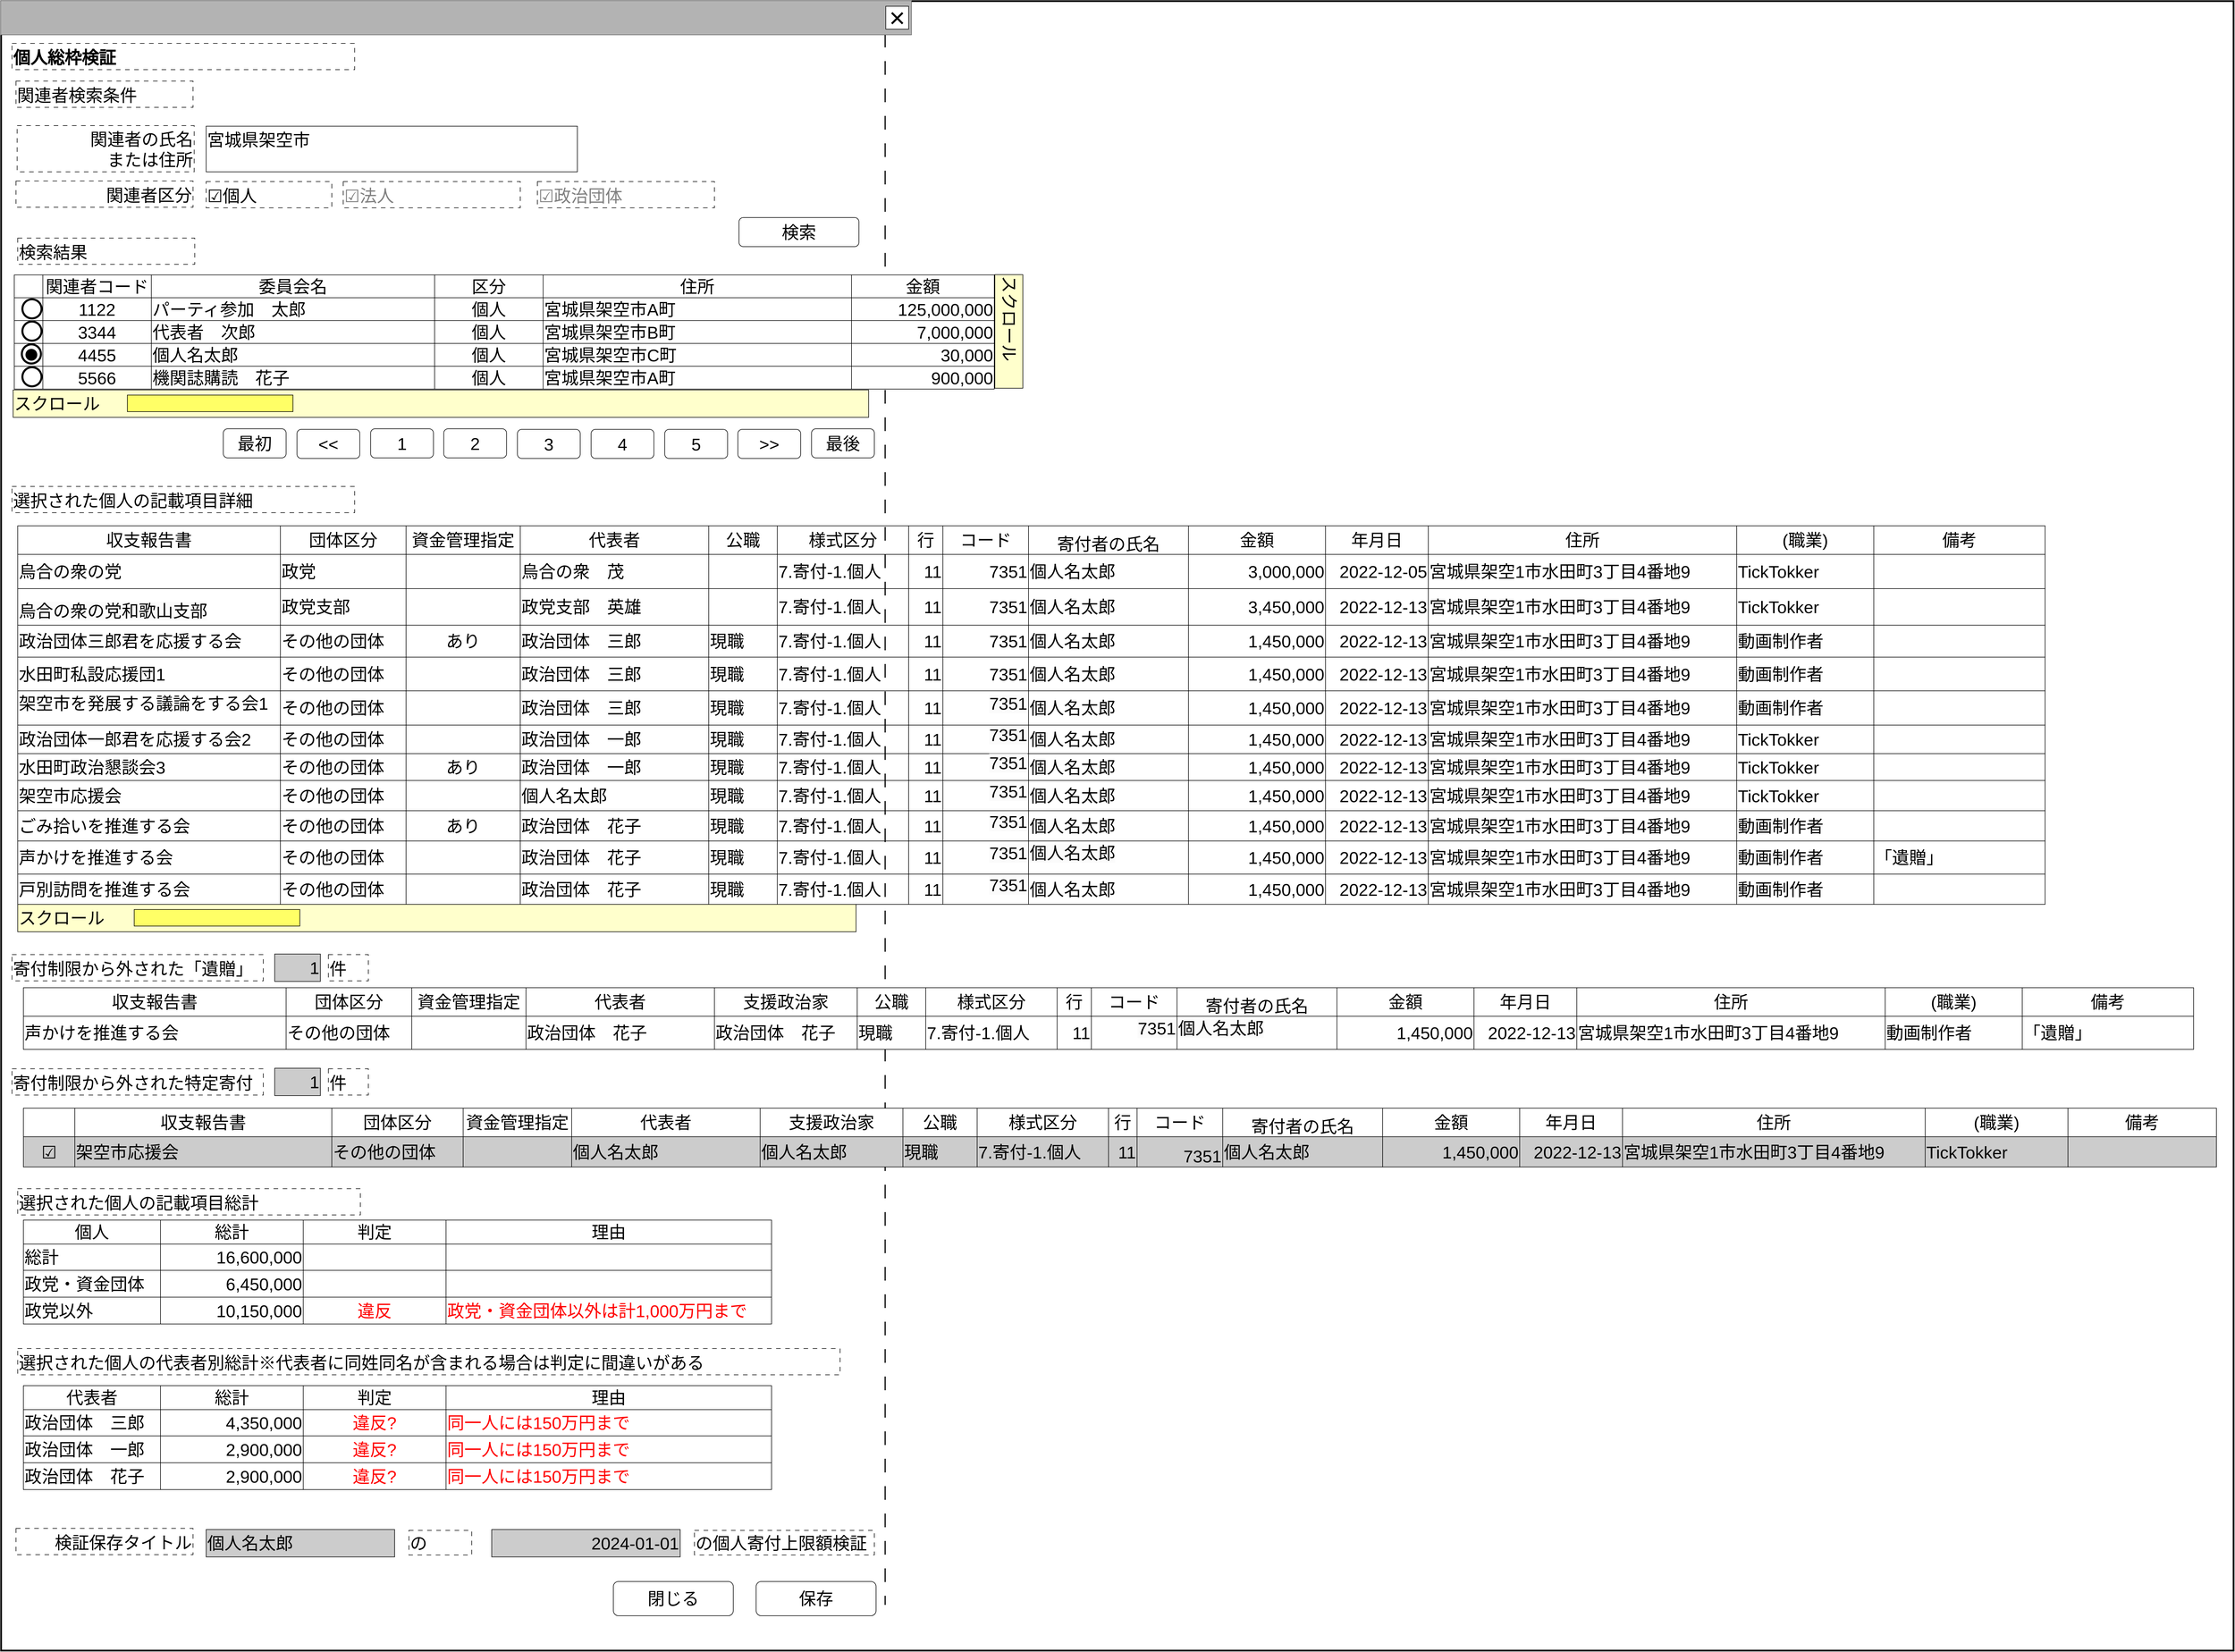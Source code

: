 <mxfile version="24.2.5" type="device">
  <diagram name="ページ1" id="LE8fIzdrHe0wcv1LTvfw">
    <mxGraphModel dx="866" dy="518" grid="1" gridSize="10" guides="1" tooltips="1" connect="1" arrows="1" fold="1" page="1" pageScale="1" pageWidth="1600" pageHeight="1200" math="0" shadow="0">
      <root>
        <mxCell id="0" />
        <mxCell id="cFaB45KztUIKXS-_cTrr-4" value="背景" style="locked=1;" parent="0" visible="0" />
        <mxCell id="cFaB45KztUIKXS-_cTrr-5" value="" style="rounded=0;whiteSpace=wrap;html=1;strokeWidth=3;" parent="cFaB45KztUIKXS-_cTrr-4" vertex="1">
          <mxGeometry x="1" y="1" width="1595" height="1180" as="geometry" />
        </mxCell>
        <mxCell id="cFaB45KztUIKXS-_cTrr-6" value="" style="rounded=0;whiteSpace=wrap;html=1;fillColor=#B3B3B3;fontColor=#333333;strokeColor=#666666;" parent="cFaB45KztUIKXS-_cTrr-4" vertex="1">
          <mxGeometry width="1595" height="60" as="geometry" />
        </mxCell>
        <mxCell id="cFaB45KztUIKXS-_cTrr-7" value="&lt;font style=&quot;font-size: 48px;&quot;&gt;×&lt;/font&gt;" style="rounded=0;whiteSpace=wrap;html=1;" parent="cFaB45KztUIKXS-_cTrr-4" vertex="1">
          <mxGeometry x="1550" y="10" width="40" height="40" as="geometry" />
        </mxCell>
        <mxCell id="cFaB45KztUIKXS-_cTrr-8" value="" style="rounded=0;whiteSpace=wrap;html=1;" parent="cFaB45KztUIKXS-_cTrr-4" vertex="1">
          <mxGeometry x="830" y="670" width="120" height="60" as="geometry" />
        </mxCell>
        <mxCell id="cFaB45KztUIKXS-_cTrr-9" value="ウインドウ" style="locked=1;" parent="0" />
        <mxCell id="cFaB45KztUIKXS-_cTrr-10" value="" style="rounded=0;whiteSpace=wrap;html=1;strokeWidth=3;" parent="cFaB45KztUIKXS-_cTrr-9" vertex="1">
          <mxGeometry x="1" y="1" width="3909" height="2889" as="geometry" />
        </mxCell>
        <mxCell id="4FIBXKB_Xe-70q_h3tGT-0" value="" style="line;strokeWidth=2;direction=south;html=1;dashed=1;dashPattern=12 12;" parent="cFaB45KztUIKXS-_cTrr-9" vertex="1">
          <mxGeometry x="1543" y="10" width="11.76" height="2800" as="geometry" />
        </mxCell>
        <mxCell id="cFaB45KztUIKXS-_cTrr-11" value="" style="rounded=0;whiteSpace=wrap;html=1;fillColor=#B3B3B3;fontColor=#333333;strokeColor=#666666;" parent="cFaB45KztUIKXS-_cTrr-9" vertex="1">
          <mxGeometry width="1595" height="60" as="geometry" />
        </mxCell>
        <mxCell id="cFaB45KztUIKXS-_cTrr-12" value="&lt;font style=&quot;font-size: 48px;&quot;&gt;×&lt;/font&gt;" style="rounded=0;whiteSpace=wrap;html=1;" parent="cFaB45KztUIKXS-_cTrr-9" vertex="1">
          <mxGeometry x="1550" y="10" width="40" height="40" as="geometry" />
        </mxCell>
        <mxCell id="cFaB45KztUIKXS-_cTrr-14" value="名称未設定レイヤ" style="" parent="0" />
        <mxCell id="-CHNA03FvEnSMKmcBDrK-0" value="&lt;span style=&quot;font-size: 30px;&quot;&gt;&lt;b&gt;個人総枠検証&lt;/b&gt;&lt;/span&gt;" style="rounded=0;whiteSpace=wrap;html=1;align=left;dashed=1;dashPattern=8 8;verticalAlign=bottom;" parent="cFaB45KztUIKXS-_cTrr-14" vertex="1">
          <mxGeometry x="20" y="75" width="600" height="46" as="geometry" />
        </mxCell>
        <mxCell id="yVRLo9RjWcmBAKcRKdF0-20" value="" style="childLayout=tableLayout;recursiveResize=0;shadow=0;fillColor=none;align=left;" parent="cFaB45KztUIKXS-_cTrr-14" vertex="1">
          <mxGeometry x="30" y="920" width="3550" height="663" as="geometry" />
        </mxCell>
        <mxCell id="yVRLo9RjWcmBAKcRKdF0-21" value="" style="shape=tableRow;horizontal=0;startSize=0;swimlaneHead=0;swimlaneBody=0;top=0;left=0;bottom=0;right=0;dropTarget=0;collapsible=0;recursiveResize=0;expand=0;fontStyle=0;fillColor=none;strokeColor=inherit;" parent="yVRLo9RjWcmBAKcRKdF0-20" vertex="1">
          <mxGeometry width="3550" height="50" as="geometry" />
        </mxCell>
        <mxCell id="yVRLo9RjWcmBAKcRKdF0-55" value="&lt;span style=&quot;font-size: 30px;&quot;&gt;収支報告書&lt;/span&gt;" style="connectable=0;recursiveResize=0;strokeColor=inherit;fillColor=none;align=center;whiteSpace=wrap;html=1;" parent="yVRLo9RjWcmBAKcRKdF0-21" vertex="1">
          <mxGeometry width="460" height="50" as="geometry">
            <mxRectangle width="460" height="50" as="alternateBounds" />
          </mxGeometry>
        </mxCell>
        <mxCell id="yVRLo9RjWcmBAKcRKdF0-25" value="&lt;font style=&quot;font-size: 30px;&quot;&gt;団体区分&lt;/font&gt;" style="connectable=0;recursiveResize=0;strokeColor=inherit;fillColor=none;align=center;whiteSpace=wrap;html=1;" parent="yVRLo9RjWcmBAKcRKdF0-21" vertex="1">
          <mxGeometry x="460" width="220" height="50" as="geometry">
            <mxRectangle width="220" height="50" as="alternateBounds" />
          </mxGeometry>
        </mxCell>
        <mxCell id="yVRLo9RjWcmBAKcRKdF0-133" value="&lt;font style=&quot;font-size: 30px;&quot;&gt;資金管理指定&lt;/font&gt;" style="connectable=0;recursiveResize=0;strokeColor=inherit;fillColor=none;align=center;whiteSpace=wrap;html=1;" parent="yVRLo9RjWcmBAKcRKdF0-21" vertex="1">
          <mxGeometry x="680" width="200" height="50" as="geometry">
            <mxRectangle width="200" height="50" as="alternateBounds" />
          </mxGeometry>
        </mxCell>
        <mxCell id="yVRLo9RjWcmBAKcRKdF0-160" value="&lt;font style=&quot;font-size: 30px;&quot;&gt;代表者&lt;/font&gt;" style="connectable=0;recursiveResize=0;strokeColor=inherit;fillColor=none;align=center;whiteSpace=wrap;html=1;" parent="yVRLo9RjWcmBAKcRKdF0-21" vertex="1">
          <mxGeometry x="880" width="330" height="50" as="geometry">
            <mxRectangle width="330" height="50" as="alternateBounds" />
          </mxGeometry>
        </mxCell>
        <mxCell id="yVRLo9RjWcmBAKcRKdF0-178" value="&lt;font style=&quot;font-size: 30px;&quot;&gt;公職&lt;/font&gt;" style="connectable=0;recursiveResize=0;strokeColor=inherit;fillColor=default;align=center;whiteSpace=wrap;html=1;" parent="yVRLo9RjWcmBAKcRKdF0-21" vertex="1">
          <mxGeometry x="1210" width="120" height="50" as="geometry">
            <mxRectangle width="120" height="50" as="alternateBounds" />
          </mxGeometry>
        </mxCell>
        <mxCell id="yVRLo9RjWcmBAKcRKdF0-151" value="&lt;font style=&quot;font-size: 30px;&quot;&gt;様式区分&lt;/font&gt;" style="connectable=0;recursiveResize=0;strokeColor=inherit;fillColor=none;align=center;whiteSpace=wrap;html=1;" parent="yVRLo9RjWcmBAKcRKdF0-21" vertex="1">
          <mxGeometry x="1330" width="230" height="50" as="geometry">
            <mxRectangle width="230" height="50" as="alternateBounds" />
          </mxGeometry>
        </mxCell>
        <mxCell id="yVRLo9RjWcmBAKcRKdF0-142" value="&lt;font style=&quot;font-size: 30px;&quot;&gt;行&lt;/font&gt;" style="connectable=0;recursiveResize=0;strokeColor=inherit;fillColor=none;align=center;whiteSpace=wrap;html=1;" parent="yVRLo9RjWcmBAKcRKdF0-21" vertex="1">
          <mxGeometry x="1560" width="60" height="50" as="geometry">
            <mxRectangle width="60" height="50" as="alternateBounds" />
          </mxGeometry>
        </mxCell>
        <mxCell id="r01p0lLt0XGwaa7xkesd-8" value="&lt;span style=&quot;font-size: 30px;&quot;&gt;コード&lt;/span&gt;" style="connectable=0;recursiveResize=0;strokeColor=inherit;fillColor=none;align=center;whiteSpace=wrap;html=1;" parent="yVRLo9RjWcmBAKcRKdF0-21" vertex="1">
          <mxGeometry x="1620" width="150" height="50" as="geometry">
            <mxRectangle width="150" height="50" as="alternateBounds" />
          </mxGeometry>
        </mxCell>
        <mxCell id="yVRLo9RjWcmBAKcRKdF0-26" value="&lt;br&gt;&lt;div&gt;&lt;span style=&quot;font-size: 30px;&quot;&gt;寄付者の氏名&lt;/span&gt;&lt;/div&gt;" style="connectable=0;recursiveResize=0;strokeColor=inherit;fillColor=none;align=center;whiteSpace=wrap;html=1;" parent="yVRLo9RjWcmBAKcRKdF0-21" vertex="1">
          <mxGeometry x="1770" width="280" height="50" as="geometry">
            <mxRectangle width="280" height="50" as="alternateBounds" />
          </mxGeometry>
        </mxCell>
        <mxCell id="yVRLo9RjWcmBAKcRKdF0-27" value="&lt;font style=&quot;font-size: 30px;&quot;&gt;金額&lt;/font&gt;" style="connectable=0;recursiveResize=0;strokeColor=inherit;fillColor=none;align=center;whiteSpace=wrap;html=1;" parent="yVRLo9RjWcmBAKcRKdF0-21" vertex="1">
          <mxGeometry x="2050" width="240" height="50" as="geometry">
            <mxRectangle width="240" height="50" as="alternateBounds" />
          </mxGeometry>
        </mxCell>
        <mxCell id="yVRLo9RjWcmBAKcRKdF0-28" value="&lt;font style=&quot;font-size: 30px;&quot;&gt;年月日&lt;/font&gt;" style="connectable=0;recursiveResize=0;strokeColor=inherit;fillColor=none;align=center;whiteSpace=wrap;html=1;" parent="yVRLo9RjWcmBAKcRKdF0-21" vertex="1">
          <mxGeometry x="2290" width="180" height="50" as="geometry">
            <mxRectangle width="180" height="50" as="alternateBounds" />
          </mxGeometry>
        </mxCell>
        <mxCell id="yVRLo9RjWcmBAKcRKdF0-29" value="&lt;font style=&quot;font-size: 30px;&quot;&gt;住所&lt;/font&gt;" style="connectable=0;recursiveResize=0;strokeColor=inherit;fillColor=none;align=center;whiteSpace=wrap;html=1;" parent="yVRLo9RjWcmBAKcRKdF0-21" vertex="1">
          <mxGeometry x="2470" width="540" height="50" as="geometry">
            <mxRectangle width="540" height="50" as="alternateBounds" />
          </mxGeometry>
        </mxCell>
        <mxCell id="yVRLo9RjWcmBAKcRKdF0-30" value="&lt;font style=&quot;font-size: 30px;&quot;&gt;(職業)&lt;/font&gt;" style="connectable=0;recursiveResize=0;strokeColor=inherit;fillColor=default;align=center;whiteSpace=wrap;html=1;" parent="yVRLo9RjWcmBAKcRKdF0-21" vertex="1">
          <mxGeometry x="3010" width="240" height="50" as="geometry">
            <mxRectangle width="240" height="50" as="alternateBounds" />
          </mxGeometry>
        </mxCell>
        <mxCell id="yVRLo9RjWcmBAKcRKdF0-31" value="&lt;font style=&quot;font-size: 30px;&quot;&gt;備考&lt;/font&gt;" style="connectable=0;recursiveResize=0;strokeColor=inherit;fillColor=none;align=center;whiteSpace=wrap;html=1;" parent="yVRLo9RjWcmBAKcRKdF0-21" vertex="1">
          <mxGeometry x="3250" width="300" height="50" as="geometry">
            <mxRectangle width="300" height="50" as="alternateBounds" />
          </mxGeometry>
        </mxCell>
        <mxCell id="yVRLo9RjWcmBAKcRKdF0-32" style="shape=tableRow;horizontal=0;startSize=0;swimlaneHead=0;swimlaneBody=0;top=0;left=0;bottom=0;right=0;dropTarget=0;collapsible=0;recursiveResize=0;expand=0;fontStyle=0;fillColor=none;strokeColor=inherit;" parent="yVRLo9RjWcmBAKcRKdF0-20" vertex="1">
          <mxGeometry y="50" width="3550" height="60" as="geometry" />
        </mxCell>
        <mxCell id="yVRLo9RjWcmBAKcRKdF0-56" value="&lt;font style=&quot;font-size: 30px;&quot;&gt;烏合の衆の党&lt;/font&gt;" style="connectable=0;recursiveResize=0;strokeColor=inherit;fillColor=none;align=left;whiteSpace=wrap;html=1;" parent="yVRLo9RjWcmBAKcRKdF0-32" vertex="1">
          <mxGeometry width="460" height="60" as="geometry">
            <mxRectangle width="460" height="60" as="alternateBounds" />
          </mxGeometry>
        </mxCell>
        <mxCell id="yVRLo9RjWcmBAKcRKdF0-36" value="&lt;font style=&quot;font-size: 30px;&quot;&gt;政党&lt;/font&gt;" style="connectable=0;recursiveResize=0;strokeColor=inherit;fillColor=none;align=left;whiteSpace=wrap;html=1;" parent="yVRLo9RjWcmBAKcRKdF0-32" vertex="1">
          <mxGeometry x="460" width="220" height="60" as="geometry">
            <mxRectangle width="220" height="60" as="alternateBounds" />
          </mxGeometry>
        </mxCell>
        <mxCell id="yVRLo9RjWcmBAKcRKdF0-134" style="connectable=0;recursiveResize=0;strokeColor=inherit;fillColor=none;align=left;whiteSpace=wrap;html=1;" parent="yVRLo9RjWcmBAKcRKdF0-32" vertex="1">
          <mxGeometry x="680" width="200" height="60" as="geometry">
            <mxRectangle width="200" height="60" as="alternateBounds" />
          </mxGeometry>
        </mxCell>
        <mxCell id="yVRLo9RjWcmBAKcRKdF0-161" value="&lt;span style=&quot;font-size: 30px;&quot;&gt;烏合の衆　茂&lt;/span&gt;" style="connectable=0;recursiveResize=0;strokeColor=inherit;fillColor=none;align=left;whiteSpace=wrap;html=1;" parent="yVRLo9RjWcmBAKcRKdF0-32" vertex="1">
          <mxGeometry x="880" width="330" height="60" as="geometry">
            <mxRectangle width="330" height="60" as="alternateBounds" />
          </mxGeometry>
        </mxCell>
        <mxCell id="yVRLo9RjWcmBAKcRKdF0-179" style="connectable=0;recursiveResize=0;strokeColor=inherit;fillColor=default;align=left;whiteSpace=wrap;html=1;" parent="yVRLo9RjWcmBAKcRKdF0-32" vertex="1">
          <mxGeometry x="1210" width="120" height="60" as="geometry">
            <mxRectangle width="120" height="60" as="alternateBounds" />
          </mxGeometry>
        </mxCell>
        <mxCell id="yVRLo9RjWcmBAKcRKdF0-152" value="&lt;font style=&quot;font-size: 30px;&quot;&gt;7.寄付-1.個人&lt;/font&gt;" style="connectable=0;recursiveResize=0;strokeColor=inherit;fillColor=none;align=left;whiteSpace=wrap;html=1;" parent="yVRLo9RjWcmBAKcRKdF0-32" vertex="1">
          <mxGeometry x="1330" width="230" height="60" as="geometry">
            <mxRectangle width="230" height="60" as="alternateBounds" />
          </mxGeometry>
        </mxCell>
        <mxCell id="yVRLo9RjWcmBAKcRKdF0-143" value="&lt;br&gt;&lt;span style=&quot;color: rgb(0, 0, 0); font-family: Helvetica; font-size: 30px; font-style: normal; font-variant-ligatures: normal; font-variant-caps: normal; font-weight: 400; letter-spacing: normal; orphans: 2; text-indent: 0px; text-transform: none; widows: 2; word-spacing: 0px; -webkit-text-stroke-width: 0px; white-space: normal; text-decoration-thickness: initial; text-decoration-style: initial; text-decoration-color: initial; float: none; display: inline !important;&quot;&gt;11&lt;/span&gt;&lt;div&gt;&lt;br/&gt;&lt;/div&gt;" style="connectable=0;recursiveResize=0;strokeColor=inherit;fillColor=none;align=right;whiteSpace=wrap;html=1;verticalAlign=middle;" parent="yVRLo9RjWcmBAKcRKdF0-32" vertex="1">
          <mxGeometry x="1560" width="60" height="60" as="geometry">
            <mxRectangle width="60" height="60" as="alternateBounds" />
          </mxGeometry>
        </mxCell>
        <mxCell id="r01p0lLt0XGwaa7xkesd-9" value="&lt;span style=&quot;font-size: 30px;&quot;&gt;7351&lt;/span&gt;" style="connectable=0;recursiveResize=0;strokeColor=inherit;fillColor=none;align=right;whiteSpace=wrap;html=1;" parent="yVRLo9RjWcmBAKcRKdF0-32" vertex="1">
          <mxGeometry x="1620" width="150" height="60" as="geometry">
            <mxRectangle width="150" height="60" as="alternateBounds" />
          </mxGeometry>
        </mxCell>
        <mxCell id="yVRLo9RjWcmBAKcRKdF0-37" value="&lt;span style=&quot;font-size: 30px;&quot;&gt;個人名太郎&lt;/span&gt;" style="connectable=0;recursiveResize=0;strokeColor=inherit;fillColor=none;align=left;whiteSpace=wrap;html=1;" parent="yVRLo9RjWcmBAKcRKdF0-32" vertex="1">
          <mxGeometry x="1770" width="280" height="60" as="geometry">
            <mxRectangle width="280" height="60" as="alternateBounds" />
          </mxGeometry>
        </mxCell>
        <mxCell id="yVRLo9RjWcmBAKcRKdF0-38" value="&lt;font style=&quot;font-size: 30px;&quot;&gt;3,000,000&lt;/font&gt;" style="connectable=0;recursiveResize=0;strokeColor=inherit;fillColor=none;align=right;whiteSpace=wrap;html=1;" parent="yVRLo9RjWcmBAKcRKdF0-32" vertex="1">
          <mxGeometry x="2050" width="240" height="60" as="geometry">
            <mxRectangle width="240" height="60" as="alternateBounds" />
          </mxGeometry>
        </mxCell>
        <mxCell id="yVRLo9RjWcmBAKcRKdF0-39" value="&lt;font style=&quot;font-size: 30px;&quot;&gt;2022-12-05&lt;/font&gt;" style="connectable=0;recursiveResize=0;strokeColor=inherit;fillColor=none;align=right;whiteSpace=wrap;html=1;" parent="yVRLo9RjWcmBAKcRKdF0-32" vertex="1">
          <mxGeometry x="2290" width="180" height="60" as="geometry">
            <mxRectangle width="180" height="60" as="alternateBounds" />
          </mxGeometry>
        </mxCell>
        <mxCell id="yVRLo9RjWcmBAKcRKdF0-40" value="&lt;span style=&quot;font-size: 30px;&quot;&gt;宮城県架空1市&lt;/span&gt;&lt;span style=&quot;font-size: 30px;&quot;&gt;水田町3丁目4番地9&lt;/span&gt;" style="connectable=0;recursiveResize=0;strokeColor=inherit;fillColor=none;align=left;whiteSpace=wrap;html=1;" parent="yVRLo9RjWcmBAKcRKdF0-32" vertex="1">
          <mxGeometry x="2470" width="540" height="60" as="geometry">
            <mxRectangle width="540" height="60" as="alternateBounds" />
          </mxGeometry>
        </mxCell>
        <mxCell id="yVRLo9RjWcmBAKcRKdF0-41" value="&lt;font style=&quot;font-size: 30px;&quot;&gt;TickTokker&lt;/font&gt;" style="connectable=0;recursiveResize=0;strokeColor=inherit;fillColor=default;align=left;whiteSpace=wrap;html=1;" parent="yVRLo9RjWcmBAKcRKdF0-32" vertex="1">
          <mxGeometry x="3010" width="240" height="60" as="geometry">
            <mxRectangle width="240" height="60" as="alternateBounds" />
          </mxGeometry>
        </mxCell>
        <mxCell id="yVRLo9RjWcmBAKcRKdF0-42" style="connectable=0;recursiveResize=0;strokeColor=inherit;fillColor=none;align=center;whiteSpace=wrap;html=1;" parent="yVRLo9RjWcmBAKcRKdF0-32" vertex="1">
          <mxGeometry x="3250" width="300" height="60" as="geometry">
            <mxRectangle width="300" height="60" as="alternateBounds" />
          </mxGeometry>
        </mxCell>
        <mxCell id="yVRLo9RjWcmBAKcRKdF0-43" style="shape=tableRow;horizontal=0;startSize=0;swimlaneHead=0;swimlaneBody=0;top=0;left=0;bottom=0;right=0;dropTarget=0;collapsible=0;recursiveResize=0;expand=0;fontStyle=0;fillColor=none;strokeColor=inherit;align=right;" parent="yVRLo9RjWcmBAKcRKdF0-20" vertex="1">
          <mxGeometry y="110" width="3550" height="64" as="geometry" />
        </mxCell>
        <mxCell id="yVRLo9RjWcmBAKcRKdF0-57" value="&lt;br&gt;&lt;span style=&quot;color: rgb(0, 0, 0); font-family: Helvetica; font-size: 30px; font-style: normal; font-variant-ligatures: normal; font-variant-caps: normal; font-weight: 400; letter-spacing: normal; orphans: 2; text-align: left; text-indent: 0px; text-transform: none; widows: 2; word-spacing: 0px; -webkit-text-stroke-width: 0px; white-space: normal; background-color: rgb(251, 251, 251); text-decoration-thickness: initial; text-decoration-style: initial; text-decoration-color: initial; display: inline !important; float: none;&quot;&gt;烏合の衆の党和歌山支部&lt;/span&gt;" style="connectable=0;recursiveResize=0;strokeColor=inherit;fillColor=none;align=left;whiteSpace=wrap;html=1;" parent="yVRLo9RjWcmBAKcRKdF0-43" vertex="1">
          <mxGeometry width="460" height="64" as="geometry">
            <mxRectangle width="460" height="64" as="alternateBounds" />
          </mxGeometry>
        </mxCell>
        <mxCell id="yVRLo9RjWcmBAKcRKdF0-47" value="&lt;span style=&quot;font-size: 30px; text-align: center;&quot;&gt;政党支部&lt;/span&gt;" style="connectable=0;recursiveResize=0;strokeColor=inherit;fillColor=none;align=left;whiteSpace=wrap;html=1;" parent="yVRLo9RjWcmBAKcRKdF0-43" vertex="1">
          <mxGeometry x="460" width="220" height="64" as="geometry">
            <mxRectangle width="220" height="64" as="alternateBounds" />
          </mxGeometry>
        </mxCell>
        <mxCell id="yVRLo9RjWcmBAKcRKdF0-135" style="connectable=0;recursiveResize=0;strokeColor=inherit;fillColor=none;align=left;whiteSpace=wrap;html=1;" parent="yVRLo9RjWcmBAKcRKdF0-43" vertex="1">
          <mxGeometry x="680" width="200" height="64" as="geometry">
            <mxRectangle width="200" height="64" as="alternateBounds" />
          </mxGeometry>
        </mxCell>
        <mxCell id="yVRLo9RjWcmBAKcRKdF0-162" value="&lt;font style=&quot;font-size: 30px;&quot;&gt;政党支部　英雄&lt;/font&gt;" style="connectable=0;recursiveResize=0;strokeColor=inherit;fillColor=none;align=left;whiteSpace=wrap;html=1;" parent="yVRLo9RjWcmBAKcRKdF0-43" vertex="1">
          <mxGeometry x="880" width="330" height="64" as="geometry">
            <mxRectangle width="330" height="64" as="alternateBounds" />
          </mxGeometry>
        </mxCell>
        <mxCell id="yVRLo9RjWcmBAKcRKdF0-180" style="connectable=0;recursiveResize=0;strokeColor=inherit;fillColor=default;align=left;whiteSpace=wrap;html=1;" parent="yVRLo9RjWcmBAKcRKdF0-43" vertex="1">
          <mxGeometry x="1210" width="120" height="64" as="geometry">
            <mxRectangle width="120" height="64" as="alternateBounds" />
          </mxGeometry>
        </mxCell>
        <mxCell id="yVRLo9RjWcmBAKcRKdF0-153" value="&lt;span style=&quot;font-size: 30px;&quot;&gt;7.寄付-1.個人&lt;/span&gt;" style="connectable=0;recursiveResize=0;strokeColor=inherit;fillColor=none;align=left;whiteSpace=wrap;html=1;" parent="yVRLo9RjWcmBAKcRKdF0-43" vertex="1">
          <mxGeometry x="1330" width="230" height="64" as="geometry">
            <mxRectangle width="230" height="64" as="alternateBounds" />
          </mxGeometry>
        </mxCell>
        <mxCell id="yVRLo9RjWcmBAKcRKdF0-144" value="&lt;br&gt;&lt;span style=&quot;font-size: 30px;&quot;&gt;11&lt;/span&gt;&lt;div&gt;&lt;br style=&quot;&quot;&gt;&lt;/div&gt;" style="connectable=0;recursiveResize=0;strokeColor=inherit;fillColor=none;align=right;whiteSpace=wrap;html=1;" parent="yVRLo9RjWcmBAKcRKdF0-43" vertex="1">
          <mxGeometry x="1560" width="60" height="64" as="geometry">
            <mxRectangle width="60" height="64" as="alternateBounds" />
          </mxGeometry>
        </mxCell>
        <mxCell id="r01p0lLt0XGwaa7xkesd-10" value="&lt;span style=&quot;font-size: 30px;&quot;&gt;7351&lt;/span&gt;" style="connectable=0;recursiveResize=0;strokeColor=inherit;fillColor=none;align=right;whiteSpace=wrap;html=1;" parent="yVRLo9RjWcmBAKcRKdF0-43" vertex="1">
          <mxGeometry x="1620" width="150" height="64" as="geometry">
            <mxRectangle width="150" height="64" as="alternateBounds" />
          </mxGeometry>
        </mxCell>
        <mxCell id="yVRLo9RjWcmBAKcRKdF0-48" value="&lt;font style=&quot;font-size: 30px;&quot;&gt;個人名太郎&lt;/font&gt;" style="connectable=0;recursiveResize=0;strokeColor=inherit;fillColor=none;align=left;whiteSpace=wrap;html=1;" parent="yVRLo9RjWcmBAKcRKdF0-43" vertex="1">
          <mxGeometry x="1770" width="280" height="64" as="geometry">
            <mxRectangle width="280" height="64" as="alternateBounds" />
          </mxGeometry>
        </mxCell>
        <mxCell id="yVRLo9RjWcmBAKcRKdF0-49" value="&lt;font style=&quot;font-size: 30px;&quot;&gt;3,450,000&lt;/font&gt;" style="connectable=0;recursiveResize=0;strokeColor=inherit;fillColor=none;align=right;whiteSpace=wrap;html=1;" parent="yVRLo9RjWcmBAKcRKdF0-43" vertex="1">
          <mxGeometry x="2050" width="240" height="64" as="geometry">
            <mxRectangle width="240" height="64" as="alternateBounds" />
          </mxGeometry>
        </mxCell>
        <mxCell id="yVRLo9RjWcmBAKcRKdF0-50" value="&lt;font style=&quot;font-size: 30px;&quot;&gt;2022-12-13&lt;/font&gt;" style="connectable=0;recursiveResize=0;strokeColor=inherit;fillColor=none;align=right;whiteSpace=wrap;html=1;" parent="yVRLo9RjWcmBAKcRKdF0-43" vertex="1">
          <mxGeometry x="2290" width="180" height="64" as="geometry">
            <mxRectangle width="180" height="64" as="alternateBounds" />
          </mxGeometry>
        </mxCell>
        <mxCell id="yVRLo9RjWcmBAKcRKdF0-51" value="&lt;span style=&quot;font-size: 30px;&quot;&gt;宮城県架空1市&lt;/span&gt;&lt;span style=&quot;font-size: 30px;&quot;&gt;水田町3丁目4番地9&lt;/span&gt;" style="connectable=0;recursiveResize=0;strokeColor=inherit;fillColor=none;align=left;whiteSpace=wrap;html=1;" parent="yVRLo9RjWcmBAKcRKdF0-43" vertex="1">
          <mxGeometry x="2470" width="540" height="64" as="geometry">
            <mxRectangle width="540" height="64" as="alternateBounds" />
          </mxGeometry>
        </mxCell>
        <mxCell id="yVRLo9RjWcmBAKcRKdF0-52" value="&lt;span style=&quot;font-size: 30px;&quot;&gt;TickTokker&lt;/span&gt;" style="connectable=0;recursiveResize=0;strokeColor=inherit;fillColor=default;align=left;whiteSpace=wrap;html=1;" parent="yVRLo9RjWcmBAKcRKdF0-43" vertex="1">
          <mxGeometry x="3010" width="240" height="64" as="geometry">
            <mxRectangle width="240" height="64" as="alternateBounds" />
          </mxGeometry>
        </mxCell>
        <mxCell id="yVRLo9RjWcmBAKcRKdF0-53" style="connectable=0;recursiveResize=0;strokeColor=inherit;fillColor=none;align=center;whiteSpace=wrap;html=1;" parent="yVRLo9RjWcmBAKcRKdF0-43" vertex="1">
          <mxGeometry x="3250" width="300" height="64" as="geometry">
            <mxRectangle width="300" height="64" as="alternateBounds" />
          </mxGeometry>
        </mxCell>
        <mxCell id="yVRLo9RjWcmBAKcRKdF0-113" style="shape=tableRow;horizontal=0;startSize=0;swimlaneHead=0;swimlaneBody=0;top=0;left=0;bottom=0;right=0;dropTarget=0;collapsible=0;recursiveResize=0;expand=0;fontStyle=0;fillColor=none;strokeColor=inherit;align=right;" parent="yVRLo9RjWcmBAKcRKdF0-20" vertex="1">
          <mxGeometry y="174" width="3550" height="56" as="geometry" />
        </mxCell>
        <mxCell id="yVRLo9RjWcmBAKcRKdF0-116" value="&lt;span style=&quot;font-size: 30px;&quot;&gt;政治団体三郎君を応援する会&lt;/span&gt;" style="connectable=0;recursiveResize=0;strokeColor=inherit;fillColor=none;align=left;whiteSpace=wrap;html=1;" parent="yVRLo9RjWcmBAKcRKdF0-113" vertex="1">
          <mxGeometry width="460" height="56" as="geometry">
            <mxRectangle width="460" height="56" as="alternateBounds" />
          </mxGeometry>
        </mxCell>
        <mxCell id="yVRLo9RjWcmBAKcRKdF0-117" value="&lt;span style=&quot;font-size: 30px;&quot;&gt;その他の団体&lt;/span&gt;" style="connectable=0;recursiveResize=0;strokeColor=inherit;fillColor=none;align=left;whiteSpace=wrap;html=1;" parent="yVRLo9RjWcmBAKcRKdF0-113" vertex="1">
          <mxGeometry x="460" width="220" height="56" as="geometry">
            <mxRectangle width="220" height="56" as="alternateBounds" />
          </mxGeometry>
        </mxCell>
        <mxCell id="yVRLo9RjWcmBAKcRKdF0-136" value="&lt;span style=&quot;font-size: 30px;&quot;&gt;あり&lt;/span&gt;" style="connectable=0;recursiveResize=0;strokeColor=inherit;fillColor=none;align=center;whiteSpace=wrap;html=1;" parent="yVRLo9RjWcmBAKcRKdF0-113" vertex="1">
          <mxGeometry x="680" width="200" height="56" as="geometry">
            <mxRectangle width="200" height="56" as="alternateBounds" />
          </mxGeometry>
        </mxCell>
        <mxCell id="yVRLo9RjWcmBAKcRKdF0-163" value="&lt;span style=&quot;font-size: 30px;&quot;&gt;政治団体　三郎&lt;/span&gt;" style="connectable=0;recursiveResize=0;strokeColor=inherit;fillColor=none;align=left;whiteSpace=wrap;html=1;" parent="yVRLo9RjWcmBAKcRKdF0-113" vertex="1">
          <mxGeometry x="880" width="330" height="56" as="geometry">
            <mxRectangle width="330" height="56" as="alternateBounds" />
          </mxGeometry>
        </mxCell>
        <mxCell id="yVRLo9RjWcmBAKcRKdF0-181" value="&lt;font style=&quot;font-size: 30px;&quot;&gt;現職&lt;/font&gt;" style="connectable=0;recursiveResize=0;strokeColor=inherit;fillColor=default;align=left;whiteSpace=wrap;html=1;" parent="yVRLo9RjWcmBAKcRKdF0-113" vertex="1">
          <mxGeometry x="1210" width="120" height="56" as="geometry">
            <mxRectangle width="120" height="56" as="alternateBounds" />
          </mxGeometry>
        </mxCell>
        <mxCell id="yVRLo9RjWcmBAKcRKdF0-154" value="&lt;span style=&quot;font-size: 30px;&quot;&gt;7.寄付-1.個人&lt;/span&gt;" style="connectable=0;recursiveResize=0;strokeColor=inherit;fillColor=none;align=left;whiteSpace=wrap;html=1;" parent="yVRLo9RjWcmBAKcRKdF0-113" vertex="1">
          <mxGeometry x="1330" width="230" height="56" as="geometry">
            <mxRectangle width="230" height="56" as="alternateBounds" />
          </mxGeometry>
        </mxCell>
        <mxCell id="yVRLo9RjWcmBAKcRKdF0-145" value="&lt;br&gt;&lt;span style=&quot;font-size: 30px;&quot;&gt;11&lt;/span&gt;&lt;div&gt;&lt;br style=&quot;&quot;&gt;&lt;/div&gt;" style="connectable=0;recursiveResize=0;strokeColor=inherit;fillColor=none;align=right;whiteSpace=wrap;html=1;" parent="yVRLo9RjWcmBAKcRKdF0-113" vertex="1">
          <mxGeometry x="1560" width="60" height="56" as="geometry">
            <mxRectangle width="60" height="56" as="alternateBounds" />
          </mxGeometry>
        </mxCell>
        <mxCell id="r01p0lLt0XGwaa7xkesd-11" value="&lt;span style=&quot;font-size: 30px;&quot;&gt;7351&lt;/span&gt;" style="connectable=0;recursiveResize=0;strokeColor=inherit;fillColor=none;align=right;whiteSpace=wrap;html=1;" parent="yVRLo9RjWcmBAKcRKdF0-113" vertex="1">
          <mxGeometry x="1620" width="150" height="56" as="geometry">
            <mxRectangle width="150" height="56" as="alternateBounds" />
          </mxGeometry>
        </mxCell>
        <mxCell id="yVRLo9RjWcmBAKcRKdF0-118" value="&lt;span style=&quot;font-size: 30px;&quot;&gt;個人名太郎&lt;/span&gt;" style="connectable=0;recursiveResize=0;strokeColor=inherit;fillColor=none;align=left;whiteSpace=wrap;html=1;" parent="yVRLo9RjWcmBAKcRKdF0-113" vertex="1">
          <mxGeometry x="1770" width="280" height="56" as="geometry">
            <mxRectangle width="280" height="56" as="alternateBounds" />
          </mxGeometry>
        </mxCell>
        <mxCell id="yVRLo9RjWcmBAKcRKdF0-119" value="&lt;span style=&quot;font-size: 30px;&quot;&gt;1,450,000&lt;/span&gt;" style="connectable=0;recursiveResize=0;strokeColor=inherit;fillColor=none;align=right;whiteSpace=wrap;html=1;" parent="yVRLo9RjWcmBAKcRKdF0-113" vertex="1">
          <mxGeometry x="2050" width="240" height="56" as="geometry">
            <mxRectangle width="240" height="56" as="alternateBounds" />
          </mxGeometry>
        </mxCell>
        <mxCell id="yVRLo9RjWcmBAKcRKdF0-120" value="&lt;span style=&quot;font-size: 30px;&quot;&gt;2022-12-13&lt;/span&gt;" style="connectable=0;recursiveResize=0;strokeColor=inherit;fillColor=none;align=right;whiteSpace=wrap;html=1;" parent="yVRLo9RjWcmBAKcRKdF0-113" vertex="1">
          <mxGeometry x="2290" width="180" height="56" as="geometry">
            <mxRectangle width="180" height="56" as="alternateBounds" />
          </mxGeometry>
        </mxCell>
        <mxCell id="yVRLo9RjWcmBAKcRKdF0-121" value="&lt;span style=&quot;font-size: 30px;&quot;&gt;宮城県架空1市&lt;/span&gt;&lt;span style=&quot;font-size: 30px;&quot;&gt;水田町3丁目4番地9&lt;/span&gt;" style="connectable=0;recursiveResize=0;strokeColor=inherit;fillColor=none;align=left;whiteSpace=wrap;html=1;" parent="yVRLo9RjWcmBAKcRKdF0-113" vertex="1">
          <mxGeometry x="2470" width="540" height="56" as="geometry">
            <mxRectangle width="540" height="56" as="alternateBounds" />
          </mxGeometry>
        </mxCell>
        <mxCell id="yVRLo9RjWcmBAKcRKdF0-122" value="&lt;font style=&quot;font-size: 30px;&quot;&gt;動画制作者&lt;/font&gt;" style="connectable=0;recursiveResize=0;strokeColor=inherit;fillColor=default;align=left;whiteSpace=wrap;html=1;" parent="yVRLo9RjWcmBAKcRKdF0-113" vertex="1">
          <mxGeometry x="3010" width="240" height="56" as="geometry">
            <mxRectangle width="240" height="56" as="alternateBounds" />
          </mxGeometry>
        </mxCell>
        <mxCell id="yVRLo9RjWcmBAKcRKdF0-123" style="connectable=0;recursiveResize=0;strokeColor=inherit;fillColor=none;align=center;whiteSpace=wrap;html=1;" parent="yVRLo9RjWcmBAKcRKdF0-113" vertex="1">
          <mxGeometry x="3250" width="300" height="56" as="geometry">
            <mxRectangle width="300" height="56" as="alternateBounds" />
          </mxGeometry>
        </mxCell>
        <mxCell id="yVRLo9RjWcmBAKcRKdF0-102" style="shape=tableRow;horizontal=0;startSize=0;swimlaneHead=0;swimlaneBody=0;top=0;left=0;bottom=0;right=0;dropTarget=0;collapsible=0;recursiveResize=0;expand=0;fontStyle=0;fillColor=none;strokeColor=inherit;align=right;" parent="yVRLo9RjWcmBAKcRKdF0-20" vertex="1">
          <mxGeometry y="230" width="3550" height="59" as="geometry" />
        </mxCell>
        <mxCell id="yVRLo9RjWcmBAKcRKdF0-105" value="&lt;span style=&quot;font-size: 30px;&quot;&gt;水田町私設応援団1&lt;/span&gt;" style="connectable=0;recursiveResize=0;strokeColor=inherit;fillColor=none;align=left;whiteSpace=wrap;html=1;" parent="yVRLo9RjWcmBAKcRKdF0-102" vertex="1">
          <mxGeometry width="460" height="59" as="geometry">
            <mxRectangle width="460" height="59" as="alternateBounds" />
          </mxGeometry>
        </mxCell>
        <mxCell id="yVRLo9RjWcmBAKcRKdF0-106" value="&lt;font style=&quot;font-size: 30px;&quot;&gt;その他の団体&lt;/font&gt;" style="connectable=0;recursiveResize=0;strokeColor=inherit;fillColor=none;align=left;whiteSpace=wrap;html=1;" parent="yVRLo9RjWcmBAKcRKdF0-102" vertex="1">
          <mxGeometry x="460" width="220" height="59" as="geometry">
            <mxRectangle width="220" height="59" as="alternateBounds" />
          </mxGeometry>
        </mxCell>
        <mxCell id="yVRLo9RjWcmBAKcRKdF0-137" value="" style="connectable=0;recursiveResize=0;strokeColor=inherit;fillColor=none;align=center;whiteSpace=wrap;html=1;" parent="yVRLo9RjWcmBAKcRKdF0-102" vertex="1">
          <mxGeometry x="680" width="200" height="59" as="geometry">
            <mxRectangle width="200" height="59" as="alternateBounds" />
          </mxGeometry>
        </mxCell>
        <mxCell id="yVRLo9RjWcmBAKcRKdF0-164" value="&lt;span style=&quot;font-size: 30px;&quot;&gt;政治団体　三郎&lt;/span&gt;" style="connectable=0;recursiveResize=0;strokeColor=inherit;fillColor=none;align=left;whiteSpace=wrap;html=1;" parent="yVRLo9RjWcmBAKcRKdF0-102" vertex="1">
          <mxGeometry x="880" width="330" height="59" as="geometry">
            <mxRectangle width="330" height="59" as="alternateBounds" />
          </mxGeometry>
        </mxCell>
        <mxCell id="yVRLo9RjWcmBAKcRKdF0-182" value="&lt;span style=&quot;font-size: 30px;&quot;&gt;現職&lt;/span&gt;" style="connectable=0;recursiveResize=0;strokeColor=inherit;fillColor=default;align=left;whiteSpace=wrap;html=1;" parent="yVRLo9RjWcmBAKcRKdF0-102" vertex="1">
          <mxGeometry x="1210" width="120" height="59" as="geometry">
            <mxRectangle width="120" height="59" as="alternateBounds" />
          </mxGeometry>
        </mxCell>
        <mxCell id="yVRLo9RjWcmBAKcRKdF0-155" value="&lt;span style=&quot;font-size: 30px;&quot;&gt;7.寄付-1.個人&lt;/span&gt;" style="connectable=0;recursiveResize=0;strokeColor=inherit;fillColor=none;align=left;whiteSpace=wrap;html=1;" parent="yVRLo9RjWcmBAKcRKdF0-102" vertex="1">
          <mxGeometry x="1330" width="230" height="59" as="geometry">
            <mxRectangle width="230" height="59" as="alternateBounds" />
          </mxGeometry>
        </mxCell>
        <mxCell id="yVRLo9RjWcmBAKcRKdF0-146" value="&lt;br&gt;&lt;span style=&quot;font-size: 30px;&quot;&gt;11&lt;/span&gt;&lt;div&gt;&lt;br style=&quot;&quot;&gt;&lt;/div&gt;" style="connectable=0;recursiveResize=0;strokeColor=inherit;fillColor=none;align=right;whiteSpace=wrap;html=1;" parent="yVRLo9RjWcmBAKcRKdF0-102" vertex="1">
          <mxGeometry x="1560" width="60" height="59" as="geometry">
            <mxRectangle width="60" height="59" as="alternateBounds" />
          </mxGeometry>
        </mxCell>
        <mxCell id="r01p0lLt0XGwaa7xkesd-12" value="&lt;span style=&quot;font-size: 30px;&quot;&gt;7351&lt;/span&gt;" style="connectable=0;recursiveResize=0;strokeColor=inherit;fillColor=none;align=right;whiteSpace=wrap;html=1;" parent="yVRLo9RjWcmBAKcRKdF0-102" vertex="1">
          <mxGeometry x="1620" width="150" height="59" as="geometry">
            <mxRectangle width="150" height="59" as="alternateBounds" />
          </mxGeometry>
        </mxCell>
        <mxCell id="yVRLo9RjWcmBAKcRKdF0-107" value="&lt;span style=&quot;font-size: 30px;&quot;&gt;個人名太郎&lt;/span&gt;" style="connectable=0;recursiveResize=0;strokeColor=inherit;fillColor=none;align=left;whiteSpace=wrap;html=1;" parent="yVRLo9RjWcmBAKcRKdF0-102" vertex="1">
          <mxGeometry x="1770" width="280" height="59" as="geometry">
            <mxRectangle width="280" height="59" as="alternateBounds" />
          </mxGeometry>
        </mxCell>
        <mxCell id="yVRLo9RjWcmBAKcRKdF0-108" value="&lt;span style=&quot;font-size: 30px;&quot;&gt;1,450,000&lt;/span&gt;" style="connectable=0;recursiveResize=0;strokeColor=inherit;fillColor=none;align=right;whiteSpace=wrap;html=1;" parent="yVRLo9RjWcmBAKcRKdF0-102" vertex="1">
          <mxGeometry x="2050" width="240" height="59" as="geometry">
            <mxRectangle width="240" height="59" as="alternateBounds" />
          </mxGeometry>
        </mxCell>
        <mxCell id="yVRLo9RjWcmBAKcRKdF0-109" value="&lt;span style=&quot;font-size: 30px;&quot;&gt;2022-12-13&lt;/span&gt;" style="connectable=0;recursiveResize=0;strokeColor=inherit;fillColor=none;align=right;whiteSpace=wrap;html=1;" parent="yVRLo9RjWcmBAKcRKdF0-102" vertex="1">
          <mxGeometry x="2290" width="180" height="59" as="geometry">
            <mxRectangle width="180" height="59" as="alternateBounds" />
          </mxGeometry>
        </mxCell>
        <mxCell id="yVRLo9RjWcmBAKcRKdF0-110" value="&lt;span style=&quot;font-size: 30px;&quot;&gt;宮城県架空1市&lt;/span&gt;&lt;span style=&quot;font-size: 30px;&quot;&gt;水田町3丁目4番地9&lt;/span&gt;" style="connectable=0;recursiveResize=0;strokeColor=inherit;fillColor=none;align=left;whiteSpace=wrap;html=1;" parent="yVRLo9RjWcmBAKcRKdF0-102" vertex="1">
          <mxGeometry x="2470" width="540" height="59" as="geometry">
            <mxRectangle width="540" height="59" as="alternateBounds" />
          </mxGeometry>
        </mxCell>
        <mxCell id="yVRLo9RjWcmBAKcRKdF0-111" value="&lt;span style=&quot;font-size: 30px;&quot;&gt;動画制作者&lt;/span&gt;" style="connectable=0;recursiveResize=0;strokeColor=inherit;fillColor=default;align=left;whiteSpace=wrap;html=1;" parent="yVRLo9RjWcmBAKcRKdF0-102" vertex="1">
          <mxGeometry x="3010" width="240" height="59" as="geometry">
            <mxRectangle width="240" height="59" as="alternateBounds" />
          </mxGeometry>
        </mxCell>
        <mxCell id="yVRLo9RjWcmBAKcRKdF0-112" style="connectable=0;recursiveResize=0;strokeColor=inherit;fillColor=none;align=center;whiteSpace=wrap;html=1;" parent="yVRLo9RjWcmBAKcRKdF0-102" vertex="1">
          <mxGeometry x="3250" width="300" height="59" as="geometry">
            <mxRectangle width="300" height="59" as="alternateBounds" />
          </mxGeometry>
        </mxCell>
        <mxCell id="yVRLo9RjWcmBAKcRKdF0-91" style="shape=tableRow;horizontal=0;startSize=0;swimlaneHead=0;swimlaneBody=0;top=0;left=0;bottom=0;right=0;dropTarget=0;collapsible=0;recursiveResize=0;expand=0;fontStyle=0;fillColor=none;strokeColor=inherit;align=right;verticalAlign=middle;" parent="yVRLo9RjWcmBAKcRKdF0-20" vertex="1">
          <mxGeometry y="289" width="3550" height="60" as="geometry" />
        </mxCell>
        <mxCell id="yVRLo9RjWcmBAKcRKdF0-94" value="&lt;span style=&quot;color: rgb(0, 0, 0); font-family: Helvetica; font-size: 30px; font-style: normal; font-variant-ligatures: normal; font-variant-caps: normal; font-weight: 400; letter-spacing: normal; orphans: 2; text-align: left; text-indent: 0px; text-transform: none; widows: 2; word-spacing: 0px; -webkit-text-stroke-width: 0px; white-space: normal; text-decoration-thickness: initial; text-decoration-style: initial; text-decoration-color: initial; float: none; display: inline !important;&quot;&gt;架空市を発展する議論をする会1&lt;/span&gt;&lt;div&gt;&lt;br&gt;&lt;/div&gt;" style="connectable=0;recursiveResize=0;strokeColor=inherit;fillColor=none;align=left;whiteSpace=wrap;html=1;" parent="yVRLo9RjWcmBAKcRKdF0-91" vertex="1">
          <mxGeometry width="460" height="60" as="geometry">
            <mxRectangle width="460" height="60" as="alternateBounds" />
          </mxGeometry>
        </mxCell>
        <mxCell id="yVRLo9RjWcmBAKcRKdF0-95" value="&lt;span style=&quot;font-size: 30px;&quot;&gt;その他の団体&lt;/span&gt;" style="connectable=0;recursiveResize=0;strokeColor=inherit;fillColor=none;align=left;whiteSpace=wrap;html=1;" parent="yVRLo9RjWcmBAKcRKdF0-91" vertex="1">
          <mxGeometry x="460" width="220" height="60" as="geometry">
            <mxRectangle width="220" height="60" as="alternateBounds" />
          </mxGeometry>
        </mxCell>
        <mxCell id="yVRLo9RjWcmBAKcRKdF0-138" value="" style="connectable=0;recursiveResize=0;strokeColor=inherit;fillColor=none;align=center;whiteSpace=wrap;html=1;" parent="yVRLo9RjWcmBAKcRKdF0-91" vertex="1">
          <mxGeometry x="680" width="200" height="60" as="geometry">
            <mxRectangle width="200" height="60" as="alternateBounds" />
          </mxGeometry>
        </mxCell>
        <mxCell id="yVRLo9RjWcmBAKcRKdF0-165" value="&lt;span style=&quot;font-size: 30px;&quot;&gt;政治団体　三郎&lt;/span&gt;" style="connectable=0;recursiveResize=0;strokeColor=inherit;fillColor=none;align=left;whiteSpace=wrap;html=1;" parent="yVRLo9RjWcmBAKcRKdF0-91" vertex="1">
          <mxGeometry x="880" width="330" height="60" as="geometry">
            <mxRectangle width="330" height="60" as="alternateBounds" />
          </mxGeometry>
        </mxCell>
        <mxCell id="yVRLo9RjWcmBAKcRKdF0-183" value="&lt;span style=&quot;font-size: 30px;&quot;&gt;現職&lt;/span&gt;" style="connectable=0;recursiveResize=0;strokeColor=inherit;fillColor=default;align=left;whiteSpace=wrap;html=1;" parent="yVRLo9RjWcmBAKcRKdF0-91" vertex="1">
          <mxGeometry x="1210" width="120" height="60" as="geometry">
            <mxRectangle width="120" height="60" as="alternateBounds" />
          </mxGeometry>
        </mxCell>
        <mxCell id="yVRLo9RjWcmBAKcRKdF0-156" value="&lt;span style=&quot;font-size: 30px;&quot;&gt;7.寄付-1.個人&lt;/span&gt;" style="connectable=0;recursiveResize=0;strokeColor=inherit;fillColor=none;align=left;whiteSpace=wrap;html=1;" parent="yVRLo9RjWcmBAKcRKdF0-91" vertex="1">
          <mxGeometry x="1330" width="230" height="60" as="geometry">
            <mxRectangle width="230" height="60" as="alternateBounds" />
          </mxGeometry>
        </mxCell>
        <mxCell id="yVRLo9RjWcmBAKcRKdF0-147" value="&lt;br&gt;&lt;span style=&quot;font-size: 30px;&quot;&gt;11&lt;/span&gt;&lt;div&gt;&lt;br style=&quot;&quot;&gt;&lt;/div&gt;" style="connectable=0;recursiveResize=0;strokeColor=inherit;fillColor=none;align=right;whiteSpace=wrap;html=1;" parent="yVRLo9RjWcmBAKcRKdF0-91" vertex="1">
          <mxGeometry x="1560" width="60" height="60" as="geometry">
            <mxRectangle width="60" height="60" as="alternateBounds" />
          </mxGeometry>
        </mxCell>
        <mxCell id="r01p0lLt0XGwaa7xkesd-13" value="&#xa;&lt;span style=&quot;color: rgb(0, 0, 0); font-family: Helvetica; font-size: 30px; font-style: normal; font-variant-ligatures: normal; font-variant-caps: normal; font-weight: 400; letter-spacing: normal; orphans: 2; text-indent: 0px; text-transform: none; widows: 2; word-spacing: 0px; -webkit-text-stroke-width: 0px; white-space: normal; background-color: rgb(251, 251, 251); text-decoration-thickness: initial; text-decoration-style: initial; text-decoration-color: initial; float: none; display: inline !important;&quot;&gt;7351&lt;/span&gt;&#xa;&#xa;" style="connectable=0;recursiveResize=0;strokeColor=inherit;fillColor=none;align=right;whiteSpace=wrap;html=1;" parent="yVRLo9RjWcmBAKcRKdF0-91" vertex="1">
          <mxGeometry x="1620" width="150" height="60" as="geometry">
            <mxRectangle width="150" height="60" as="alternateBounds" />
          </mxGeometry>
        </mxCell>
        <mxCell id="yVRLo9RjWcmBAKcRKdF0-96" value="&lt;span style=&quot;font-size: 30px;&quot;&gt;個人名太郎&lt;/span&gt;" style="connectable=0;recursiveResize=0;strokeColor=inherit;fillColor=none;align=left;whiteSpace=wrap;html=1;" parent="yVRLo9RjWcmBAKcRKdF0-91" vertex="1">
          <mxGeometry x="1770" width="280" height="60" as="geometry">
            <mxRectangle width="280" height="60" as="alternateBounds" />
          </mxGeometry>
        </mxCell>
        <mxCell id="yVRLo9RjWcmBAKcRKdF0-97" value="&lt;span style=&quot;font-size: 30px;&quot;&gt;1,450,000&lt;/span&gt;" style="connectable=0;recursiveResize=0;strokeColor=inherit;fillColor=none;align=right;whiteSpace=wrap;html=1;" parent="yVRLo9RjWcmBAKcRKdF0-91" vertex="1">
          <mxGeometry x="2050" width="240" height="60" as="geometry">
            <mxRectangle width="240" height="60" as="alternateBounds" />
          </mxGeometry>
        </mxCell>
        <mxCell id="yVRLo9RjWcmBAKcRKdF0-98" value="&lt;span style=&quot;font-size: 30px;&quot;&gt;2022-12-13&lt;/span&gt;" style="connectable=0;recursiveResize=0;strokeColor=inherit;fillColor=none;align=right;whiteSpace=wrap;html=1;" parent="yVRLo9RjWcmBAKcRKdF0-91" vertex="1">
          <mxGeometry x="2290" width="180" height="60" as="geometry">
            <mxRectangle width="180" height="60" as="alternateBounds" />
          </mxGeometry>
        </mxCell>
        <mxCell id="yVRLo9RjWcmBAKcRKdF0-99" value="&lt;span style=&quot;font-size: 30px;&quot;&gt;宮城県架空1市&lt;/span&gt;&lt;span style=&quot;font-size: 30px;&quot;&gt;水田町3丁目4番地9&lt;/span&gt;" style="connectable=0;recursiveResize=0;strokeColor=inherit;fillColor=none;align=left;whiteSpace=wrap;html=1;" parent="yVRLo9RjWcmBAKcRKdF0-91" vertex="1">
          <mxGeometry x="2470" width="540" height="60" as="geometry">
            <mxRectangle width="540" height="60" as="alternateBounds" />
          </mxGeometry>
        </mxCell>
        <mxCell id="yVRLo9RjWcmBAKcRKdF0-100" value="&lt;span style=&quot;font-size: 30px;&quot;&gt;動画制作者&lt;/span&gt;" style="connectable=0;recursiveResize=0;strokeColor=inherit;fillColor=default;align=left;whiteSpace=wrap;html=1;" parent="yVRLo9RjWcmBAKcRKdF0-91" vertex="1">
          <mxGeometry x="3010" width="240" height="60" as="geometry">
            <mxRectangle width="240" height="60" as="alternateBounds" />
          </mxGeometry>
        </mxCell>
        <mxCell id="yVRLo9RjWcmBAKcRKdF0-101" style="connectable=0;recursiveResize=0;strokeColor=inherit;fillColor=none;align=center;whiteSpace=wrap;html=1;" parent="yVRLo9RjWcmBAKcRKdF0-91" vertex="1">
          <mxGeometry x="3250" width="300" height="60" as="geometry">
            <mxRectangle width="300" height="60" as="alternateBounds" />
          </mxGeometry>
        </mxCell>
        <mxCell id="yVRLo9RjWcmBAKcRKdF0-80" style="shape=tableRow;horizontal=0;startSize=0;swimlaneHead=0;swimlaneBody=0;top=0;left=0;bottom=0;right=0;dropTarget=0;collapsible=0;recursiveResize=0;expand=0;fontStyle=0;fillColor=none;strokeColor=inherit;align=right;" parent="yVRLo9RjWcmBAKcRKdF0-20" vertex="1">
          <mxGeometry y="349" width="3550" height="50" as="geometry" />
        </mxCell>
        <mxCell id="yVRLo9RjWcmBAKcRKdF0-83" value="&lt;span style=&quot;font-size: 30px;&quot;&gt;政治団体一郎君を応援する会2&lt;/span&gt;" style="connectable=0;recursiveResize=0;strokeColor=inherit;fillColor=none;align=left;whiteSpace=wrap;html=1;" parent="yVRLo9RjWcmBAKcRKdF0-80" vertex="1">
          <mxGeometry width="460" height="50" as="geometry">
            <mxRectangle width="460" height="50" as="alternateBounds" />
          </mxGeometry>
        </mxCell>
        <mxCell id="yVRLo9RjWcmBAKcRKdF0-84" value="&lt;span style=&quot;font-size: 30px;&quot;&gt;その他の団体&lt;/span&gt;" style="connectable=0;recursiveResize=0;strokeColor=inherit;fillColor=none;align=left;whiteSpace=wrap;html=1;" parent="yVRLo9RjWcmBAKcRKdF0-80" vertex="1">
          <mxGeometry x="460" width="220" height="50" as="geometry">
            <mxRectangle width="220" height="50" as="alternateBounds" />
          </mxGeometry>
        </mxCell>
        <mxCell id="yVRLo9RjWcmBAKcRKdF0-139" value="" style="connectable=0;recursiveResize=0;strokeColor=inherit;fillColor=none;align=center;whiteSpace=wrap;html=1;" parent="yVRLo9RjWcmBAKcRKdF0-80" vertex="1">
          <mxGeometry x="680" width="200" height="50" as="geometry">
            <mxRectangle width="200" height="50" as="alternateBounds" />
          </mxGeometry>
        </mxCell>
        <mxCell id="yVRLo9RjWcmBAKcRKdF0-166" value="&lt;span style=&quot;font-size: 30px;&quot;&gt;政治団体　一郎&lt;/span&gt;" style="connectable=0;recursiveResize=0;strokeColor=inherit;fillColor=none;align=left;whiteSpace=wrap;html=1;" parent="yVRLo9RjWcmBAKcRKdF0-80" vertex="1">
          <mxGeometry x="880" width="330" height="50" as="geometry">
            <mxRectangle width="330" height="50" as="alternateBounds" />
          </mxGeometry>
        </mxCell>
        <mxCell id="yVRLo9RjWcmBAKcRKdF0-184" value="&lt;span style=&quot;font-size: 30px;&quot;&gt;現職&lt;/span&gt;" style="connectable=0;recursiveResize=0;strokeColor=inherit;fillColor=default;align=left;whiteSpace=wrap;html=1;" parent="yVRLo9RjWcmBAKcRKdF0-80" vertex="1">
          <mxGeometry x="1210" width="120" height="50" as="geometry">
            <mxRectangle width="120" height="50" as="alternateBounds" />
          </mxGeometry>
        </mxCell>
        <mxCell id="yVRLo9RjWcmBAKcRKdF0-157" value="&lt;span style=&quot;font-size: 30px;&quot;&gt;7.寄付-1.個人&lt;/span&gt;" style="connectable=0;recursiveResize=0;strokeColor=inherit;fillColor=none;align=left;whiteSpace=wrap;html=1;" parent="yVRLo9RjWcmBAKcRKdF0-80" vertex="1">
          <mxGeometry x="1330" width="230" height="50" as="geometry">
            <mxRectangle width="230" height="50" as="alternateBounds" />
          </mxGeometry>
        </mxCell>
        <mxCell id="yVRLo9RjWcmBAKcRKdF0-148" value="&lt;br&gt;&lt;span style=&quot;font-size: 30px;&quot;&gt;11&lt;/span&gt;&lt;div&gt;&lt;br style=&quot;&quot;&gt;&lt;/div&gt;" style="connectable=0;recursiveResize=0;strokeColor=inherit;fillColor=none;align=right;whiteSpace=wrap;html=1;" parent="yVRLo9RjWcmBAKcRKdF0-80" vertex="1">
          <mxGeometry x="1560" width="60" height="50" as="geometry">
            <mxRectangle width="60" height="50" as="alternateBounds" />
          </mxGeometry>
        </mxCell>
        <mxCell id="r01p0lLt0XGwaa7xkesd-14" value="&#xa;&lt;span style=&quot;color: rgb(0, 0, 0); font-family: Helvetica; font-size: 30px; font-style: normal; font-variant-ligatures: normal; font-variant-caps: normal; font-weight: 400; letter-spacing: normal; orphans: 2; text-indent: 0px; text-transform: none; widows: 2; word-spacing: 0px; -webkit-text-stroke-width: 0px; white-space: normal; background-color: rgb(251, 251, 251); text-decoration-thickness: initial; text-decoration-style: initial; text-decoration-color: initial; float: none; display: inline !important;&quot;&gt;7351&lt;/span&gt;&#xa;&#xa;" style="connectable=0;recursiveResize=0;strokeColor=inherit;fillColor=none;align=right;whiteSpace=wrap;html=1;" parent="yVRLo9RjWcmBAKcRKdF0-80" vertex="1">
          <mxGeometry x="1620" width="150" height="50" as="geometry">
            <mxRectangle width="150" height="50" as="alternateBounds" />
          </mxGeometry>
        </mxCell>
        <mxCell id="yVRLo9RjWcmBAKcRKdF0-85" value="&lt;span style=&quot;font-size: 30px;&quot;&gt;個人名太郎&lt;/span&gt;" style="connectable=0;recursiveResize=0;strokeColor=inherit;fillColor=none;align=left;whiteSpace=wrap;html=1;" parent="yVRLo9RjWcmBAKcRKdF0-80" vertex="1">
          <mxGeometry x="1770" width="280" height="50" as="geometry">
            <mxRectangle width="280" height="50" as="alternateBounds" />
          </mxGeometry>
        </mxCell>
        <mxCell id="yVRLo9RjWcmBAKcRKdF0-86" value="&lt;span style=&quot;font-size: 30px;&quot;&gt;1,450,000&lt;/span&gt;" style="connectable=0;recursiveResize=0;strokeColor=inherit;fillColor=none;align=right;whiteSpace=wrap;html=1;" parent="yVRLo9RjWcmBAKcRKdF0-80" vertex="1">
          <mxGeometry x="2050" width="240" height="50" as="geometry">
            <mxRectangle width="240" height="50" as="alternateBounds" />
          </mxGeometry>
        </mxCell>
        <mxCell id="yVRLo9RjWcmBAKcRKdF0-87" value="&lt;span style=&quot;font-size: 30px;&quot;&gt;2022-12-13&lt;/span&gt;" style="connectable=0;recursiveResize=0;strokeColor=inherit;fillColor=none;align=right;whiteSpace=wrap;html=1;" parent="yVRLo9RjWcmBAKcRKdF0-80" vertex="1">
          <mxGeometry x="2290" width="180" height="50" as="geometry">
            <mxRectangle width="180" height="50" as="alternateBounds" />
          </mxGeometry>
        </mxCell>
        <mxCell id="yVRLo9RjWcmBAKcRKdF0-88" value="&lt;span style=&quot;font-size: 30px;&quot;&gt;宮城県架空1市&lt;/span&gt;&lt;span style=&quot;font-size: 30px;&quot;&gt;水田町3丁目4番地9&lt;/span&gt;" style="connectable=0;recursiveResize=0;strokeColor=inherit;fillColor=none;align=left;whiteSpace=wrap;html=1;" parent="yVRLo9RjWcmBAKcRKdF0-80" vertex="1">
          <mxGeometry x="2470" width="540" height="50" as="geometry">
            <mxRectangle width="540" height="50" as="alternateBounds" />
          </mxGeometry>
        </mxCell>
        <mxCell id="yVRLo9RjWcmBAKcRKdF0-89" value="&lt;span style=&quot;font-size: 30px;&quot;&gt;TickTokker&lt;/span&gt;" style="connectable=0;recursiveResize=0;strokeColor=inherit;fillColor=default;align=left;whiteSpace=wrap;html=1;" parent="yVRLo9RjWcmBAKcRKdF0-80" vertex="1">
          <mxGeometry x="3010" width="240" height="50" as="geometry">
            <mxRectangle width="240" height="50" as="alternateBounds" />
          </mxGeometry>
        </mxCell>
        <mxCell id="yVRLo9RjWcmBAKcRKdF0-90" style="connectable=0;recursiveResize=0;strokeColor=inherit;fillColor=none;align=center;whiteSpace=wrap;html=1;" parent="yVRLo9RjWcmBAKcRKdF0-80" vertex="1">
          <mxGeometry x="3250" width="300" height="50" as="geometry">
            <mxRectangle width="300" height="50" as="alternateBounds" />
          </mxGeometry>
        </mxCell>
        <mxCell id="yVRLo9RjWcmBAKcRKdF0-69" style="shape=tableRow;horizontal=0;startSize=0;swimlaneHead=0;swimlaneBody=0;top=0;left=0;bottom=0;right=0;dropTarget=0;collapsible=0;recursiveResize=0;expand=0;fontStyle=0;fillColor=none;strokeColor=inherit;align=right;" parent="yVRLo9RjWcmBAKcRKdF0-20" vertex="1">
          <mxGeometry y="399" width="3550" height="47" as="geometry" />
        </mxCell>
        <mxCell id="yVRLo9RjWcmBAKcRKdF0-72" value="&lt;span style=&quot;font-size: 30px;&quot;&gt;水田町政治懇談会3&lt;/span&gt;" style="connectable=0;recursiveResize=0;strokeColor=inherit;fillColor=none;align=left;whiteSpace=wrap;html=1;" parent="yVRLo9RjWcmBAKcRKdF0-69" vertex="1">
          <mxGeometry width="460" height="47" as="geometry">
            <mxRectangle width="460" height="47" as="alternateBounds" />
          </mxGeometry>
        </mxCell>
        <mxCell id="yVRLo9RjWcmBAKcRKdF0-73" value="&lt;span style=&quot;font-size: 30px;&quot;&gt;その他の団体&lt;/span&gt;" style="connectable=0;recursiveResize=0;strokeColor=inherit;fillColor=none;align=left;whiteSpace=wrap;html=1;" parent="yVRLo9RjWcmBAKcRKdF0-69" vertex="1">
          <mxGeometry x="460" width="220" height="47" as="geometry">
            <mxRectangle width="220" height="47" as="alternateBounds" />
          </mxGeometry>
        </mxCell>
        <mxCell id="yVRLo9RjWcmBAKcRKdF0-140" value="&lt;span style=&quot;font-size: 30px;&quot;&gt;あり&lt;/span&gt;" style="connectable=0;recursiveResize=0;strokeColor=inherit;fillColor=none;align=center;whiteSpace=wrap;html=1;" parent="yVRLo9RjWcmBAKcRKdF0-69" vertex="1">
          <mxGeometry x="680" width="200" height="47" as="geometry">
            <mxRectangle width="200" height="47" as="alternateBounds" />
          </mxGeometry>
        </mxCell>
        <mxCell id="yVRLo9RjWcmBAKcRKdF0-167" value="&lt;span style=&quot;font-size: 30px;&quot;&gt;政治団体　一郎&lt;/span&gt;" style="connectable=0;recursiveResize=0;strokeColor=inherit;fillColor=none;align=left;whiteSpace=wrap;html=1;" parent="yVRLo9RjWcmBAKcRKdF0-69" vertex="1">
          <mxGeometry x="880" width="330" height="47" as="geometry">
            <mxRectangle width="330" height="47" as="alternateBounds" />
          </mxGeometry>
        </mxCell>
        <mxCell id="yVRLo9RjWcmBAKcRKdF0-185" value="&lt;span style=&quot;font-size: 30px;&quot;&gt;現職&lt;/span&gt;" style="connectable=0;recursiveResize=0;strokeColor=inherit;fillColor=default;align=left;whiteSpace=wrap;html=1;" parent="yVRLo9RjWcmBAKcRKdF0-69" vertex="1">
          <mxGeometry x="1210" width="120" height="47" as="geometry">
            <mxRectangle width="120" height="47" as="alternateBounds" />
          </mxGeometry>
        </mxCell>
        <mxCell id="yVRLo9RjWcmBAKcRKdF0-158" value="&lt;span style=&quot;font-size: 30px;&quot;&gt;7.寄付-1.個人&lt;/span&gt;" style="connectable=0;recursiveResize=0;strokeColor=inherit;fillColor=none;align=left;whiteSpace=wrap;html=1;" parent="yVRLo9RjWcmBAKcRKdF0-69" vertex="1">
          <mxGeometry x="1330" width="230" height="47" as="geometry">
            <mxRectangle width="230" height="47" as="alternateBounds" />
          </mxGeometry>
        </mxCell>
        <mxCell id="yVRLo9RjWcmBAKcRKdF0-149" value="&lt;br&gt;&lt;span style=&quot;font-size: 30px;&quot;&gt;11&lt;/span&gt;&lt;div&gt;&lt;br style=&quot;&quot;&gt;&lt;/div&gt;" style="connectable=0;recursiveResize=0;strokeColor=inherit;fillColor=none;align=right;whiteSpace=wrap;html=1;" parent="yVRLo9RjWcmBAKcRKdF0-69" vertex="1">
          <mxGeometry x="1560" width="60" height="47" as="geometry">
            <mxRectangle width="60" height="47" as="alternateBounds" />
          </mxGeometry>
        </mxCell>
        <mxCell id="r01p0lLt0XGwaa7xkesd-15" value="&#xa;&lt;span style=&quot;color: rgb(0, 0, 0); font-family: Helvetica; font-size: 30px; font-style: normal; font-variant-ligatures: normal; font-variant-caps: normal; font-weight: 400; letter-spacing: normal; orphans: 2; text-indent: 0px; text-transform: none; widows: 2; word-spacing: 0px; -webkit-text-stroke-width: 0px; white-space: normal; background-color: rgb(251, 251, 251); text-decoration-thickness: initial; text-decoration-style: initial; text-decoration-color: initial; float: none; display: inline !important;&quot;&gt;7351&lt;/span&gt;&#xa;&#xa;" style="connectable=0;recursiveResize=0;strokeColor=inherit;fillColor=none;align=right;whiteSpace=wrap;html=1;" parent="yVRLo9RjWcmBAKcRKdF0-69" vertex="1">
          <mxGeometry x="1620" width="150" height="47" as="geometry">
            <mxRectangle width="150" height="47" as="alternateBounds" />
          </mxGeometry>
        </mxCell>
        <mxCell id="yVRLo9RjWcmBAKcRKdF0-74" value="&lt;span style=&quot;font-size: 30px;&quot;&gt;個人名太郎&lt;/span&gt;" style="connectable=0;recursiveResize=0;strokeColor=inherit;fillColor=none;align=left;whiteSpace=wrap;html=1;" parent="yVRLo9RjWcmBAKcRKdF0-69" vertex="1">
          <mxGeometry x="1770" width="280" height="47" as="geometry">
            <mxRectangle width="280" height="47" as="alternateBounds" />
          </mxGeometry>
        </mxCell>
        <mxCell id="yVRLo9RjWcmBAKcRKdF0-75" value="&lt;span style=&quot;font-size: 30px;&quot;&gt;1,450,000&lt;/span&gt;" style="connectable=0;recursiveResize=0;strokeColor=inherit;fillColor=none;align=right;whiteSpace=wrap;html=1;" parent="yVRLo9RjWcmBAKcRKdF0-69" vertex="1">
          <mxGeometry x="2050" width="240" height="47" as="geometry">
            <mxRectangle width="240" height="47" as="alternateBounds" />
          </mxGeometry>
        </mxCell>
        <mxCell id="yVRLo9RjWcmBAKcRKdF0-76" value="&lt;span style=&quot;font-size: 30px;&quot;&gt;2022-12-13&lt;/span&gt;" style="connectable=0;recursiveResize=0;strokeColor=inherit;fillColor=none;align=right;whiteSpace=wrap;html=1;" parent="yVRLo9RjWcmBAKcRKdF0-69" vertex="1">
          <mxGeometry x="2290" width="180" height="47" as="geometry">
            <mxRectangle width="180" height="47" as="alternateBounds" />
          </mxGeometry>
        </mxCell>
        <mxCell id="yVRLo9RjWcmBAKcRKdF0-77" value="&lt;span style=&quot;font-size: 30px;&quot;&gt;宮城県架空1市&lt;/span&gt;&lt;span style=&quot;font-size: 30px;&quot;&gt;水田町3丁目4番地9&lt;/span&gt;" style="connectable=0;recursiveResize=0;strokeColor=inherit;fillColor=none;align=left;whiteSpace=wrap;html=1;" parent="yVRLo9RjWcmBAKcRKdF0-69" vertex="1">
          <mxGeometry x="2470" width="540" height="47" as="geometry">
            <mxRectangle width="540" height="47" as="alternateBounds" />
          </mxGeometry>
        </mxCell>
        <mxCell id="yVRLo9RjWcmBAKcRKdF0-78" value="&lt;span style=&quot;font-size: 30px;&quot;&gt;TickTokker&lt;/span&gt;" style="connectable=0;recursiveResize=0;strokeColor=inherit;fillColor=default;align=left;whiteSpace=wrap;html=1;" parent="yVRLo9RjWcmBAKcRKdF0-69" vertex="1">
          <mxGeometry x="3010" width="240" height="47" as="geometry">
            <mxRectangle width="240" height="47" as="alternateBounds" />
          </mxGeometry>
        </mxCell>
        <mxCell id="yVRLo9RjWcmBAKcRKdF0-79" style="connectable=0;recursiveResize=0;strokeColor=inherit;fillColor=none;align=center;whiteSpace=wrap;html=1;" parent="yVRLo9RjWcmBAKcRKdF0-69" vertex="1">
          <mxGeometry x="3250" width="300" height="47" as="geometry">
            <mxRectangle width="300" height="47" as="alternateBounds" />
          </mxGeometry>
        </mxCell>
        <mxCell id="yVRLo9RjWcmBAKcRKdF0-58" style="shape=tableRow;horizontal=0;startSize=0;swimlaneHead=0;swimlaneBody=0;top=0;left=0;bottom=0;right=0;dropTarget=0;collapsible=0;recursiveResize=0;expand=0;fontStyle=0;fillColor=none;strokeColor=inherit;align=right;" parent="yVRLo9RjWcmBAKcRKdF0-20" vertex="1">
          <mxGeometry y="446" width="3550" height="53" as="geometry" />
        </mxCell>
        <mxCell id="yVRLo9RjWcmBAKcRKdF0-61" value="&lt;span style=&quot;font-size: 30px;&quot;&gt;架空市応援会&lt;/span&gt;" style="connectable=0;recursiveResize=0;strokeColor=inherit;fillColor=none;align=left;whiteSpace=wrap;html=1;" parent="yVRLo9RjWcmBAKcRKdF0-58" vertex="1">
          <mxGeometry width="460" height="53" as="geometry">
            <mxRectangle width="460" height="53" as="alternateBounds" />
          </mxGeometry>
        </mxCell>
        <mxCell id="yVRLo9RjWcmBAKcRKdF0-62" value="&lt;span style=&quot;font-size: 30px;&quot;&gt;その他の団体&lt;/span&gt;" style="connectable=0;recursiveResize=0;strokeColor=inherit;fillColor=none;align=left;whiteSpace=wrap;html=1;" parent="yVRLo9RjWcmBAKcRKdF0-58" vertex="1">
          <mxGeometry x="460" width="220" height="53" as="geometry">
            <mxRectangle width="220" height="53" as="alternateBounds" />
          </mxGeometry>
        </mxCell>
        <mxCell id="yVRLo9RjWcmBAKcRKdF0-141" value="" style="connectable=0;recursiveResize=0;strokeColor=inherit;fillColor=none;align=center;whiteSpace=wrap;html=1;" parent="yVRLo9RjWcmBAKcRKdF0-58" vertex="1">
          <mxGeometry x="680" width="200" height="53" as="geometry">
            <mxRectangle width="200" height="53" as="alternateBounds" />
          </mxGeometry>
        </mxCell>
        <mxCell id="yVRLo9RjWcmBAKcRKdF0-168" value="&lt;span style=&quot;font-size: 30px;&quot;&gt;個人名太郎&lt;/span&gt;" style="connectable=0;recursiveResize=0;strokeColor=inherit;fillColor=none;align=left;whiteSpace=wrap;html=1;" parent="yVRLo9RjWcmBAKcRKdF0-58" vertex="1">
          <mxGeometry x="880" width="330" height="53" as="geometry">
            <mxRectangle width="330" height="53" as="alternateBounds" />
          </mxGeometry>
        </mxCell>
        <mxCell id="yVRLo9RjWcmBAKcRKdF0-186" value="&lt;span style=&quot;font-size: 30px;&quot;&gt;現職&lt;/span&gt;" style="connectable=0;recursiveResize=0;strokeColor=inherit;fillColor=default;align=left;whiteSpace=wrap;html=1;" parent="yVRLo9RjWcmBAKcRKdF0-58" vertex="1">
          <mxGeometry x="1210" width="120" height="53" as="geometry">
            <mxRectangle width="120" height="53" as="alternateBounds" />
          </mxGeometry>
        </mxCell>
        <mxCell id="yVRLo9RjWcmBAKcRKdF0-159" value="&lt;span style=&quot;font-size: 30px;&quot;&gt;7.寄付-1.個人&lt;/span&gt;" style="connectable=0;recursiveResize=0;strokeColor=inherit;fillColor=none;align=left;whiteSpace=wrap;html=1;" parent="yVRLo9RjWcmBAKcRKdF0-58" vertex="1">
          <mxGeometry x="1330" width="230" height="53" as="geometry">
            <mxRectangle width="230" height="53" as="alternateBounds" />
          </mxGeometry>
        </mxCell>
        <mxCell id="yVRLo9RjWcmBAKcRKdF0-150" value="&lt;br&gt;&lt;span style=&quot;font-size: 30px;&quot;&gt;11&lt;/span&gt;&lt;div&gt;&lt;br style=&quot;&quot;&gt;&lt;/div&gt;" style="connectable=0;recursiveResize=0;strokeColor=inherit;fillColor=none;align=right;whiteSpace=wrap;html=1;" parent="yVRLo9RjWcmBAKcRKdF0-58" vertex="1">
          <mxGeometry x="1560" width="60" height="53" as="geometry">
            <mxRectangle width="60" height="53" as="alternateBounds" />
          </mxGeometry>
        </mxCell>
        <mxCell id="r01p0lLt0XGwaa7xkesd-16" value="&#xa;&lt;span style=&quot;color: rgb(0, 0, 0); font-family: Helvetica; font-size: 30px; font-style: normal; font-variant-ligatures: normal; font-variant-caps: normal; font-weight: 400; letter-spacing: normal; orphans: 2; text-indent: 0px; text-transform: none; widows: 2; word-spacing: 0px; -webkit-text-stroke-width: 0px; white-space: normal; background-color: rgb(251, 251, 251); text-decoration-thickness: initial; text-decoration-style: initial; text-decoration-color: initial; float: none; display: inline !important;&quot;&gt;7351&lt;/span&gt;&#xa;&#xa;" style="connectable=0;recursiveResize=0;strokeColor=inherit;fillColor=none;align=right;whiteSpace=wrap;html=1;" parent="yVRLo9RjWcmBAKcRKdF0-58" vertex="1">
          <mxGeometry x="1620" width="150" height="53" as="geometry">
            <mxRectangle width="150" height="53" as="alternateBounds" />
          </mxGeometry>
        </mxCell>
        <mxCell id="yVRLo9RjWcmBAKcRKdF0-63" value="&lt;span style=&quot;font-size: 30px;&quot;&gt;個人名太郎&lt;/span&gt;" style="connectable=0;recursiveResize=0;strokeColor=inherit;fillColor=none;align=left;whiteSpace=wrap;html=1;" parent="yVRLo9RjWcmBAKcRKdF0-58" vertex="1">
          <mxGeometry x="1770" width="280" height="53" as="geometry">
            <mxRectangle width="280" height="53" as="alternateBounds" />
          </mxGeometry>
        </mxCell>
        <mxCell id="yVRLo9RjWcmBAKcRKdF0-64" value="&lt;span style=&quot;font-size: 30px;&quot;&gt;1,450,000&lt;/span&gt;" style="connectable=0;recursiveResize=0;strokeColor=inherit;fillColor=none;align=right;whiteSpace=wrap;html=1;" parent="yVRLo9RjWcmBAKcRKdF0-58" vertex="1">
          <mxGeometry x="2050" width="240" height="53" as="geometry">
            <mxRectangle width="240" height="53" as="alternateBounds" />
          </mxGeometry>
        </mxCell>
        <mxCell id="yVRLo9RjWcmBAKcRKdF0-65" value="&lt;span style=&quot;font-size: 30px;&quot;&gt;2022-12-13&lt;/span&gt;" style="connectable=0;recursiveResize=0;strokeColor=inherit;fillColor=none;align=right;whiteSpace=wrap;html=1;" parent="yVRLo9RjWcmBAKcRKdF0-58" vertex="1">
          <mxGeometry x="2290" width="180" height="53" as="geometry">
            <mxRectangle width="180" height="53" as="alternateBounds" />
          </mxGeometry>
        </mxCell>
        <mxCell id="yVRLo9RjWcmBAKcRKdF0-66" value="&lt;span style=&quot;font-size: 30px;&quot;&gt;宮城県架空1市&lt;/span&gt;&lt;span style=&quot;font-size: 30px;&quot;&gt;水田町3丁目4番地9&lt;/span&gt;" style="connectable=0;recursiveResize=0;strokeColor=inherit;fillColor=none;align=left;whiteSpace=wrap;html=1;" parent="yVRLo9RjWcmBAKcRKdF0-58" vertex="1">
          <mxGeometry x="2470" width="540" height="53" as="geometry">
            <mxRectangle width="540" height="53" as="alternateBounds" />
          </mxGeometry>
        </mxCell>
        <mxCell id="yVRLo9RjWcmBAKcRKdF0-67" value="&lt;span style=&quot;font-size: 30px;&quot;&gt;TickTokker&lt;/span&gt;" style="connectable=0;recursiveResize=0;strokeColor=inherit;fillColor=default;align=left;whiteSpace=wrap;html=1;" parent="yVRLo9RjWcmBAKcRKdF0-58" vertex="1">
          <mxGeometry x="3010" width="240" height="53" as="geometry">
            <mxRectangle width="240" height="53" as="alternateBounds" />
          </mxGeometry>
        </mxCell>
        <mxCell id="yVRLo9RjWcmBAKcRKdF0-68" style="connectable=0;recursiveResize=0;strokeColor=inherit;fillColor=none;align=center;whiteSpace=wrap;html=1;" parent="yVRLo9RjWcmBAKcRKdF0-58" vertex="1">
          <mxGeometry x="3250" width="300" height="53" as="geometry">
            <mxRectangle width="300" height="53" as="alternateBounds" />
          </mxGeometry>
        </mxCell>
        <mxCell id="yVRLo9RjWcmBAKcRKdF0-273" style="shape=tableRow;horizontal=0;startSize=0;swimlaneHead=0;swimlaneBody=0;top=0;left=0;bottom=0;right=0;dropTarget=0;collapsible=0;recursiveResize=0;expand=0;fontStyle=0;fillColor=none;strokeColor=inherit;align=right;" parent="yVRLo9RjWcmBAKcRKdF0-20" vertex="1">
          <mxGeometry y="499" width="3550" height="53" as="geometry" />
        </mxCell>
        <mxCell id="yVRLo9RjWcmBAKcRKdF0-274" value="&lt;font style=&quot;font-size: 30px;&quot;&gt;ごみ拾いを推進する会&lt;/font&gt;" style="connectable=0;recursiveResize=0;strokeColor=inherit;fillColor=none;align=left;whiteSpace=wrap;html=1;" parent="yVRLo9RjWcmBAKcRKdF0-273" vertex="1">
          <mxGeometry width="460" height="53" as="geometry">
            <mxRectangle width="460" height="53" as="alternateBounds" />
          </mxGeometry>
        </mxCell>
        <mxCell id="yVRLo9RjWcmBAKcRKdF0-275" value="&lt;span style=&quot;font-size: 30px;&quot;&gt;その他の団体&lt;/span&gt;" style="connectable=0;recursiveResize=0;strokeColor=inherit;fillColor=none;align=left;whiteSpace=wrap;html=1;" parent="yVRLo9RjWcmBAKcRKdF0-273" vertex="1">
          <mxGeometry x="460" width="220" height="53" as="geometry">
            <mxRectangle width="220" height="53" as="alternateBounds" />
          </mxGeometry>
        </mxCell>
        <mxCell id="yVRLo9RjWcmBAKcRKdF0-276" value="&lt;span style=&quot;font-size: 30px;&quot;&gt;あり&lt;/span&gt;" style="connectable=0;recursiveResize=0;strokeColor=inherit;fillColor=none;align=center;whiteSpace=wrap;html=1;" parent="yVRLo9RjWcmBAKcRKdF0-273" vertex="1">
          <mxGeometry x="680" width="200" height="53" as="geometry">
            <mxRectangle width="200" height="53" as="alternateBounds" />
          </mxGeometry>
        </mxCell>
        <mxCell id="yVRLo9RjWcmBAKcRKdF0-277" value="&lt;span style=&quot;font-size: 30px;&quot;&gt;政治団体　花子&lt;/span&gt;" style="connectable=0;recursiveResize=0;strokeColor=inherit;fillColor=none;align=left;whiteSpace=wrap;html=1;" parent="yVRLo9RjWcmBAKcRKdF0-273" vertex="1">
          <mxGeometry x="880" width="330" height="53" as="geometry">
            <mxRectangle width="330" height="53" as="alternateBounds" />
          </mxGeometry>
        </mxCell>
        <mxCell id="yVRLo9RjWcmBAKcRKdF0-279" value="&lt;span style=&quot;font-size: 30px;&quot;&gt;現職&lt;/span&gt;" style="connectable=0;recursiveResize=0;strokeColor=inherit;fillColor=default;align=left;whiteSpace=wrap;html=1;" parent="yVRLo9RjWcmBAKcRKdF0-273" vertex="1">
          <mxGeometry x="1210" width="120" height="53" as="geometry">
            <mxRectangle width="120" height="53" as="alternateBounds" />
          </mxGeometry>
        </mxCell>
        <mxCell id="yVRLo9RjWcmBAKcRKdF0-280" value="&lt;span style=&quot;font-size: 30px;&quot;&gt;7.寄付-1.個人&lt;/span&gt;" style="connectable=0;recursiveResize=0;strokeColor=inherit;fillColor=none;align=left;whiteSpace=wrap;html=1;" parent="yVRLo9RjWcmBAKcRKdF0-273" vertex="1">
          <mxGeometry x="1330" width="230" height="53" as="geometry">
            <mxRectangle width="230" height="53" as="alternateBounds" />
          </mxGeometry>
        </mxCell>
        <mxCell id="yVRLo9RjWcmBAKcRKdF0-281" value="&lt;br&gt;&lt;span style=&quot;font-size: 30px;&quot;&gt;11&lt;/span&gt;&lt;div&gt;&lt;br style=&quot;&quot;&gt;&lt;/div&gt;" style="connectable=0;recursiveResize=0;strokeColor=inherit;fillColor=none;align=right;whiteSpace=wrap;html=1;" parent="yVRLo9RjWcmBAKcRKdF0-273" vertex="1">
          <mxGeometry x="1560" width="60" height="53" as="geometry">
            <mxRectangle width="60" height="53" as="alternateBounds" />
          </mxGeometry>
        </mxCell>
        <mxCell id="r01p0lLt0XGwaa7xkesd-17" value="&#xa;&lt;span style=&quot;color: rgb(0, 0, 0); font-family: Helvetica; font-size: 30px; font-style: normal; font-variant-ligatures: normal; font-variant-caps: normal; font-weight: 400; letter-spacing: normal; orphans: 2; text-indent: 0px; text-transform: none; widows: 2; word-spacing: 0px; -webkit-text-stroke-width: 0px; white-space: normal; background-color: rgb(251, 251, 251); text-decoration-thickness: initial; text-decoration-style: initial; text-decoration-color: initial; float: none; display: inline !important;&quot;&gt;7351&lt;/span&gt;&#xa;&#xa;" style="connectable=0;recursiveResize=0;strokeColor=inherit;fillColor=none;align=right;whiteSpace=wrap;html=1;" parent="yVRLo9RjWcmBAKcRKdF0-273" vertex="1">
          <mxGeometry x="1620" width="150" height="53" as="geometry">
            <mxRectangle width="150" height="53" as="alternateBounds" />
          </mxGeometry>
        </mxCell>
        <mxCell id="yVRLo9RjWcmBAKcRKdF0-282" value="&lt;span style=&quot;font-size: 30px;&quot;&gt;個人名太郎&lt;/span&gt;" style="connectable=0;recursiveResize=0;strokeColor=inherit;fillColor=none;align=left;whiteSpace=wrap;html=1;" parent="yVRLo9RjWcmBAKcRKdF0-273" vertex="1">
          <mxGeometry x="1770" width="280" height="53" as="geometry">
            <mxRectangle width="280" height="53" as="alternateBounds" />
          </mxGeometry>
        </mxCell>
        <mxCell id="yVRLo9RjWcmBAKcRKdF0-283" value="&lt;span style=&quot;font-size: 30px;&quot;&gt;1,450,000&lt;/span&gt;" style="connectable=0;recursiveResize=0;strokeColor=inherit;fillColor=none;align=right;whiteSpace=wrap;html=1;" parent="yVRLo9RjWcmBAKcRKdF0-273" vertex="1">
          <mxGeometry x="2050" width="240" height="53" as="geometry">
            <mxRectangle width="240" height="53" as="alternateBounds" />
          </mxGeometry>
        </mxCell>
        <mxCell id="yVRLo9RjWcmBAKcRKdF0-284" value="&lt;span style=&quot;font-size: 30px;&quot;&gt;2022-12-13&lt;/span&gt;" style="connectable=0;recursiveResize=0;strokeColor=inherit;fillColor=none;align=right;whiteSpace=wrap;html=1;" parent="yVRLo9RjWcmBAKcRKdF0-273" vertex="1">
          <mxGeometry x="2290" width="180" height="53" as="geometry">
            <mxRectangle width="180" height="53" as="alternateBounds" />
          </mxGeometry>
        </mxCell>
        <mxCell id="yVRLo9RjWcmBAKcRKdF0-285" value="&lt;span style=&quot;font-size: 30px;&quot;&gt;宮城県架空1市&lt;/span&gt;&lt;span style=&quot;font-size: 30px;&quot;&gt;水田町3丁目4番地9&lt;/span&gt;" style="connectable=0;recursiveResize=0;strokeColor=inherit;fillColor=none;align=left;whiteSpace=wrap;html=1;" parent="yVRLo9RjWcmBAKcRKdF0-273" vertex="1">
          <mxGeometry x="2470" width="540" height="53" as="geometry">
            <mxRectangle width="540" height="53" as="alternateBounds" />
          </mxGeometry>
        </mxCell>
        <mxCell id="yVRLo9RjWcmBAKcRKdF0-286" value="&lt;span style=&quot;font-size: 30px;&quot;&gt;動画制作者&lt;/span&gt;" style="connectable=0;recursiveResize=0;strokeColor=inherit;fillColor=default;align=left;whiteSpace=wrap;html=1;" parent="yVRLo9RjWcmBAKcRKdF0-273" vertex="1">
          <mxGeometry x="3010" width="240" height="53" as="geometry">
            <mxRectangle width="240" height="53" as="alternateBounds" />
          </mxGeometry>
        </mxCell>
        <mxCell id="yVRLo9RjWcmBAKcRKdF0-287" style="connectable=0;recursiveResize=0;strokeColor=inherit;fillColor=none;align=center;whiteSpace=wrap;html=1;" parent="yVRLo9RjWcmBAKcRKdF0-273" vertex="1">
          <mxGeometry x="3250" width="300" height="53" as="geometry">
            <mxRectangle width="300" height="53" as="alternateBounds" />
          </mxGeometry>
        </mxCell>
        <mxCell id="yVRLo9RjWcmBAKcRKdF0-258" style="shape=tableRow;horizontal=0;startSize=0;swimlaneHead=0;swimlaneBody=0;top=0;left=0;bottom=0;right=0;dropTarget=0;collapsible=0;recursiveResize=0;expand=0;fontStyle=0;fillColor=none;strokeColor=inherit;align=right;" parent="yVRLo9RjWcmBAKcRKdF0-20" vertex="1">
          <mxGeometry y="552" width="3550" height="58" as="geometry" />
        </mxCell>
        <mxCell id="yVRLo9RjWcmBAKcRKdF0-259" value="&lt;span style=&quot;font-size: 30px;&quot;&gt;声かけを推進する会&lt;/span&gt;" style="connectable=0;recursiveResize=0;strokeColor=inherit;fillColor=none;align=left;whiteSpace=wrap;html=1;" parent="yVRLo9RjWcmBAKcRKdF0-258" vertex="1">
          <mxGeometry width="460" height="58" as="geometry">
            <mxRectangle width="460" height="58" as="alternateBounds" />
          </mxGeometry>
        </mxCell>
        <mxCell id="yVRLo9RjWcmBAKcRKdF0-260" value="&lt;span style=&quot;font-size: 30px;&quot;&gt;その他の団体&lt;/span&gt;" style="connectable=0;recursiveResize=0;strokeColor=inherit;fillColor=none;align=left;whiteSpace=wrap;html=1;" parent="yVRLo9RjWcmBAKcRKdF0-258" vertex="1">
          <mxGeometry x="460" width="220" height="58" as="geometry">
            <mxRectangle width="220" height="58" as="alternateBounds" />
          </mxGeometry>
        </mxCell>
        <mxCell id="yVRLo9RjWcmBAKcRKdF0-261" value="" style="connectable=0;recursiveResize=0;strokeColor=inherit;fillColor=none;align=center;whiteSpace=wrap;html=1;" parent="yVRLo9RjWcmBAKcRKdF0-258" vertex="1">
          <mxGeometry x="680" width="200" height="58" as="geometry">
            <mxRectangle width="200" height="58" as="alternateBounds" />
          </mxGeometry>
        </mxCell>
        <mxCell id="yVRLo9RjWcmBAKcRKdF0-262" value="&lt;span style=&quot;font-size: 30px;&quot;&gt;政治団体　花子&lt;/span&gt;" style="connectable=0;recursiveResize=0;strokeColor=inherit;fillColor=none;align=left;whiteSpace=wrap;html=1;" parent="yVRLo9RjWcmBAKcRKdF0-258" vertex="1">
          <mxGeometry x="880" width="330" height="58" as="geometry">
            <mxRectangle width="330" height="58" as="alternateBounds" />
          </mxGeometry>
        </mxCell>
        <mxCell id="yVRLo9RjWcmBAKcRKdF0-264" value="&lt;span style=&quot;font-size: 30px;&quot;&gt;現職&lt;/span&gt;" style="connectable=0;recursiveResize=0;strokeColor=inherit;fillColor=default;align=left;whiteSpace=wrap;html=1;" parent="yVRLo9RjWcmBAKcRKdF0-258" vertex="1">
          <mxGeometry x="1210" width="120" height="58" as="geometry">
            <mxRectangle width="120" height="58" as="alternateBounds" />
          </mxGeometry>
        </mxCell>
        <mxCell id="yVRLo9RjWcmBAKcRKdF0-265" value="&lt;span style=&quot;font-size: 30px;&quot;&gt;7.寄付-1.個人&lt;/span&gt;" style="connectable=0;recursiveResize=0;strokeColor=inherit;fillColor=none;align=left;whiteSpace=wrap;html=1;" parent="yVRLo9RjWcmBAKcRKdF0-258" vertex="1">
          <mxGeometry x="1330" width="230" height="58" as="geometry">
            <mxRectangle width="230" height="58" as="alternateBounds" />
          </mxGeometry>
        </mxCell>
        <mxCell id="yVRLo9RjWcmBAKcRKdF0-266" value="&lt;br&gt;&lt;span style=&quot;font-size: 30px;&quot;&gt;11&lt;/span&gt;&lt;div&gt;&lt;br style=&quot;&quot;&gt;&lt;/div&gt;" style="connectable=0;recursiveResize=0;strokeColor=inherit;fillColor=none;align=right;whiteSpace=wrap;html=1;" parent="yVRLo9RjWcmBAKcRKdF0-258" vertex="1">
          <mxGeometry x="1560" width="60" height="58" as="geometry">
            <mxRectangle width="60" height="58" as="alternateBounds" />
          </mxGeometry>
        </mxCell>
        <mxCell id="r01p0lLt0XGwaa7xkesd-18" value="&#xa;&lt;span style=&quot;color: rgb(0, 0, 0); font-family: Helvetica; font-size: 30px; font-style: normal; font-variant-ligatures: normal; font-variant-caps: normal; font-weight: 400; letter-spacing: normal; orphans: 2; text-indent: 0px; text-transform: none; widows: 2; word-spacing: 0px; -webkit-text-stroke-width: 0px; white-space: normal; background-color: rgb(251, 251, 251); text-decoration-thickness: initial; text-decoration-style: initial; text-decoration-color: initial; float: none; display: inline !important;&quot;&gt;7351&lt;/span&gt;&#xa;&#xa;" style="connectable=0;recursiveResize=0;strokeColor=inherit;fillColor=none;align=right;whiteSpace=wrap;html=1;" parent="yVRLo9RjWcmBAKcRKdF0-258" vertex="1">
          <mxGeometry x="1620" width="150" height="58" as="geometry">
            <mxRectangle width="150" height="58" as="alternateBounds" />
          </mxGeometry>
        </mxCell>
        <mxCell id="yVRLo9RjWcmBAKcRKdF0-267" value="&#xa;&lt;span style=&quot;color: rgb(0, 0, 0); font-family: Helvetica; font-size: 30px; font-style: normal; font-variant-ligatures: normal; font-variant-caps: normal; font-weight: 400; letter-spacing: normal; orphans: 2; text-align: left; text-indent: 0px; text-transform: none; widows: 2; word-spacing: 0px; -webkit-text-stroke-width: 0px; white-space: normal; background-color: rgb(251, 251, 251); text-decoration-thickness: initial; text-decoration-style: initial; text-decoration-color: initial; display: inline !important; float: none;&quot;&gt;個人名太郎&lt;/span&gt;&#xa;&#xa;" style="connectable=0;recursiveResize=0;strokeColor=inherit;fillColor=none;align=left;whiteSpace=wrap;html=1;" parent="yVRLo9RjWcmBAKcRKdF0-258" vertex="1">
          <mxGeometry x="1770" width="280" height="58" as="geometry">
            <mxRectangle width="280" height="58" as="alternateBounds" />
          </mxGeometry>
        </mxCell>
        <mxCell id="yVRLo9RjWcmBAKcRKdF0-268" value="&lt;span style=&quot;font-size: 30px;&quot;&gt;1,450,000&lt;/span&gt;" style="connectable=0;recursiveResize=0;strokeColor=inherit;fillColor=none;align=right;whiteSpace=wrap;html=1;" parent="yVRLo9RjWcmBAKcRKdF0-258" vertex="1">
          <mxGeometry x="2050" width="240" height="58" as="geometry">
            <mxRectangle width="240" height="58" as="alternateBounds" />
          </mxGeometry>
        </mxCell>
        <mxCell id="yVRLo9RjWcmBAKcRKdF0-269" value="&lt;span style=&quot;font-size: 30px;&quot;&gt;2022-12-13&lt;/span&gt;" style="connectable=0;recursiveResize=0;strokeColor=inherit;fillColor=none;align=right;whiteSpace=wrap;html=1;" parent="yVRLo9RjWcmBAKcRKdF0-258" vertex="1">
          <mxGeometry x="2290" width="180" height="58" as="geometry">
            <mxRectangle width="180" height="58" as="alternateBounds" />
          </mxGeometry>
        </mxCell>
        <mxCell id="yVRLo9RjWcmBAKcRKdF0-270" value="&lt;span style=&quot;font-size: 30px;&quot;&gt;宮城県架空1市&lt;/span&gt;&lt;span style=&quot;font-size: 30px;&quot;&gt;水田町3丁目4番地9&lt;/span&gt;" style="connectable=0;recursiveResize=0;strokeColor=inherit;fillColor=none;align=left;whiteSpace=wrap;html=1;" parent="yVRLo9RjWcmBAKcRKdF0-258" vertex="1">
          <mxGeometry x="2470" width="540" height="58" as="geometry">
            <mxRectangle width="540" height="58" as="alternateBounds" />
          </mxGeometry>
        </mxCell>
        <mxCell id="yVRLo9RjWcmBAKcRKdF0-271" value="&lt;span style=&quot;font-size: 30px;&quot;&gt;動画制作者&lt;/span&gt;" style="connectable=0;recursiveResize=0;strokeColor=inherit;fillColor=default;align=left;whiteSpace=wrap;html=1;" parent="yVRLo9RjWcmBAKcRKdF0-258" vertex="1">
          <mxGeometry x="3010" width="240" height="58" as="geometry">
            <mxRectangle width="240" height="58" as="alternateBounds" />
          </mxGeometry>
        </mxCell>
        <mxCell id="yVRLo9RjWcmBAKcRKdF0-272" value="&lt;font style=&quot;font-size: 30px;&quot;&gt;「遺贈」&lt;/font&gt;" style="connectable=0;recursiveResize=0;strokeColor=inherit;fillColor=none;align=left;whiteSpace=wrap;html=1;" parent="yVRLo9RjWcmBAKcRKdF0-258" vertex="1">
          <mxGeometry x="3250" width="300" height="58" as="geometry">
            <mxRectangle width="300" height="58" as="alternateBounds" />
          </mxGeometry>
        </mxCell>
        <mxCell id="yVRLo9RjWcmBAKcRKdF0-243" style="shape=tableRow;horizontal=0;startSize=0;swimlaneHead=0;swimlaneBody=0;top=0;left=0;bottom=0;right=0;dropTarget=0;collapsible=0;recursiveResize=0;expand=0;fontStyle=0;fillColor=none;strokeColor=inherit;align=right;" parent="yVRLo9RjWcmBAKcRKdF0-20" vertex="1">
          <mxGeometry y="610" width="3550" height="53" as="geometry" />
        </mxCell>
        <mxCell id="yVRLo9RjWcmBAKcRKdF0-244" value="&lt;span style=&quot;font-size: 30px;&quot;&gt;戸別訪問を推進する会&lt;/span&gt;" style="connectable=0;recursiveResize=0;strokeColor=inherit;fillColor=none;align=left;whiteSpace=wrap;html=1;" parent="yVRLo9RjWcmBAKcRKdF0-243" vertex="1">
          <mxGeometry width="460" height="53" as="geometry">
            <mxRectangle width="460" height="53" as="alternateBounds" />
          </mxGeometry>
        </mxCell>
        <mxCell id="yVRLo9RjWcmBAKcRKdF0-245" value="&lt;span style=&quot;font-size: 30px;&quot;&gt;その他の団体&lt;/span&gt;" style="connectable=0;recursiveResize=0;strokeColor=inherit;fillColor=none;align=left;whiteSpace=wrap;html=1;" parent="yVRLo9RjWcmBAKcRKdF0-243" vertex="1">
          <mxGeometry x="460" width="220" height="53" as="geometry">
            <mxRectangle width="220" height="53" as="alternateBounds" />
          </mxGeometry>
        </mxCell>
        <mxCell id="yVRLo9RjWcmBAKcRKdF0-246" value="" style="connectable=0;recursiveResize=0;strokeColor=inherit;fillColor=none;align=center;whiteSpace=wrap;html=1;" parent="yVRLo9RjWcmBAKcRKdF0-243" vertex="1">
          <mxGeometry x="680" width="200" height="53" as="geometry">
            <mxRectangle width="200" height="53" as="alternateBounds" />
          </mxGeometry>
        </mxCell>
        <mxCell id="yVRLo9RjWcmBAKcRKdF0-247" value="&lt;span style=&quot;font-size: 30px;&quot;&gt;政治団体　花子&lt;/span&gt;" style="connectable=0;recursiveResize=0;strokeColor=inherit;fillColor=none;align=left;whiteSpace=wrap;html=1;" parent="yVRLo9RjWcmBAKcRKdF0-243" vertex="1">
          <mxGeometry x="880" width="330" height="53" as="geometry">
            <mxRectangle width="330" height="53" as="alternateBounds" />
          </mxGeometry>
        </mxCell>
        <mxCell id="yVRLo9RjWcmBAKcRKdF0-249" value="&lt;span style=&quot;font-size: 30px;&quot;&gt;現職&lt;/span&gt;" style="connectable=0;recursiveResize=0;strokeColor=inherit;fillColor=default;align=left;whiteSpace=wrap;html=1;" parent="yVRLo9RjWcmBAKcRKdF0-243" vertex="1">
          <mxGeometry x="1210" width="120" height="53" as="geometry">
            <mxRectangle width="120" height="53" as="alternateBounds" />
          </mxGeometry>
        </mxCell>
        <mxCell id="yVRLo9RjWcmBAKcRKdF0-250" value="&lt;span style=&quot;font-size: 30px;&quot;&gt;7.寄付-1.個人&lt;/span&gt;" style="connectable=0;recursiveResize=0;strokeColor=inherit;fillColor=none;align=left;whiteSpace=wrap;html=1;" parent="yVRLo9RjWcmBAKcRKdF0-243" vertex="1">
          <mxGeometry x="1330" width="230" height="53" as="geometry">
            <mxRectangle width="230" height="53" as="alternateBounds" />
          </mxGeometry>
        </mxCell>
        <mxCell id="yVRLo9RjWcmBAKcRKdF0-251" value="&lt;br&gt;&lt;span style=&quot;font-size: 30px;&quot;&gt;11&lt;/span&gt;&lt;div&gt;&lt;br style=&quot;&quot;&gt;&lt;/div&gt;" style="connectable=0;recursiveResize=0;strokeColor=inherit;fillColor=none;align=right;whiteSpace=wrap;html=1;" parent="yVRLo9RjWcmBAKcRKdF0-243" vertex="1">
          <mxGeometry x="1560" width="60" height="53" as="geometry">
            <mxRectangle width="60" height="53" as="alternateBounds" />
          </mxGeometry>
        </mxCell>
        <mxCell id="r01p0lLt0XGwaa7xkesd-19" value="&#xa;&lt;span style=&quot;color: rgb(0, 0, 0); font-family: Helvetica; font-size: 30px; font-style: normal; font-variant-ligatures: normal; font-variant-caps: normal; font-weight: 400; letter-spacing: normal; orphans: 2; text-indent: 0px; text-transform: none; widows: 2; word-spacing: 0px; -webkit-text-stroke-width: 0px; white-space: normal; background-color: rgb(251, 251, 251); text-decoration-thickness: initial; text-decoration-style: initial; text-decoration-color: initial; float: none; display: inline !important;&quot;&gt;7351&lt;/span&gt;&#xa;&#xa;" style="connectable=0;recursiveResize=0;strokeColor=inherit;fillColor=none;align=right;whiteSpace=wrap;html=1;" parent="yVRLo9RjWcmBAKcRKdF0-243" vertex="1">
          <mxGeometry x="1620" width="150" height="53" as="geometry">
            <mxRectangle width="150" height="53" as="alternateBounds" />
          </mxGeometry>
        </mxCell>
        <mxCell id="yVRLo9RjWcmBAKcRKdF0-252" value="&lt;span style=&quot;font-size: 30px;&quot;&gt;個人名太郎&lt;/span&gt;" style="connectable=0;recursiveResize=0;strokeColor=inherit;fillColor=none;align=left;whiteSpace=wrap;html=1;" parent="yVRLo9RjWcmBAKcRKdF0-243" vertex="1">
          <mxGeometry x="1770" width="280" height="53" as="geometry">
            <mxRectangle width="280" height="53" as="alternateBounds" />
          </mxGeometry>
        </mxCell>
        <mxCell id="yVRLo9RjWcmBAKcRKdF0-253" value="&lt;span style=&quot;font-size: 30px;&quot;&gt;1,450,000&lt;/span&gt;" style="connectable=0;recursiveResize=0;strokeColor=inherit;fillColor=none;align=right;whiteSpace=wrap;html=1;" parent="yVRLo9RjWcmBAKcRKdF0-243" vertex="1">
          <mxGeometry x="2050" width="240" height="53" as="geometry">
            <mxRectangle width="240" height="53" as="alternateBounds" />
          </mxGeometry>
        </mxCell>
        <mxCell id="yVRLo9RjWcmBAKcRKdF0-254" value="&lt;span style=&quot;font-size: 30px;&quot;&gt;2022-12-13&lt;/span&gt;" style="connectable=0;recursiveResize=0;strokeColor=inherit;fillColor=none;align=right;whiteSpace=wrap;html=1;" parent="yVRLo9RjWcmBAKcRKdF0-243" vertex="1">
          <mxGeometry x="2290" width="180" height="53" as="geometry">
            <mxRectangle width="180" height="53" as="alternateBounds" />
          </mxGeometry>
        </mxCell>
        <mxCell id="yVRLo9RjWcmBAKcRKdF0-255" value="&lt;span style=&quot;font-size: 30px;&quot;&gt;宮城県架空1市&lt;/span&gt;&lt;span style=&quot;font-size: 30px;&quot;&gt;水田町3丁目4番地9&lt;/span&gt;" style="connectable=0;recursiveResize=0;strokeColor=inherit;fillColor=none;align=left;whiteSpace=wrap;html=1;" parent="yVRLo9RjWcmBAKcRKdF0-243" vertex="1">
          <mxGeometry x="2470" width="540" height="53" as="geometry">
            <mxRectangle width="540" height="53" as="alternateBounds" />
          </mxGeometry>
        </mxCell>
        <mxCell id="yVRLo9RjWcmBAKcRKdF0-256" value="&lt;span style=&quot;font-size: 30px;&quot;&gt;動画制作者&lt;/span&gt;" style="connectable=0;recursiveResize=0;strokeColor=inherit;fillColor=default;align=left;whiteSpace=wrap;html=1;" parent="yVRLo9RjWcmBAKcRKdF0-243" vertex="1">
          <mxGeometry x="3010" width="240" height="53" as="geometry">
            <mxRectangle width="240" height="53" as="alternateBounds" />
          </mxGeometry>
        </mxCell>
        <mxCell id="yVRLo9RjWcmBAKcRKdF0-257" style="connectable=0;recursiveResize=0;strokeColor=inherit;fillColor=none;align=center;whiteSpace=wrap;html=1;" parent="yVRLo9RjWcmBAKcRKdF0-243" vertex="1">
          <mxGeometry x="3250" width="300" height="53" as="geometry">
            <mxRectangle width="300" height="53" as="alternateBounds" />
          </mxGeometry>
        </mxCell>
        <mxCell id="yVRLo9RjWcmBAKcRKdF0-54" value="&lt;span style=&quot;font-size: 30px;&quot;&gt;選択された個人の記載項目詳細&lt;/span&gt;" style="rounded=0;whiteSpace=wrap;html=1;align=left;dashed=1;dashPattern=8 8;verticalAlign=bottom;" parent="cFaB45KztUIKXS-_cTrr-14" vertex="1">
          <mxGeometry x="20" y="851" width="600" height="46" as="geometry" />
        </mxCell>
        <mxCell id="yVRLo9RjWcmBAKcRKdF0-217" value="" style="childLayout=tableLayout;recursiveResize=0;shadow=0;fillColor=none;align=left;" parent="cFaB45KztUIKXS-_cTrr-14" vertex="1">
          <mxGeometry x="40" y="2136" width="1310" height="182" as="geometry" />
        </mxCell>
        <mxCell id="yVRLo9RjWcmBAKcRKdF0-218" value="" style="shape=tableRow;horizontal=0;startSize=0;swimlaneHead=0;swimlaneBody=0;top=0;left=0;bottom=0;right=0;dropTarget=0;collapsible=0;recursiveResize=0;expand=0;fontStyle=0;fillColor=none;strokeColor=inherit;" parent="yVRLo9RjWcmBAKcRKdF0-217" vertex="1">
          <mxGeometry width="1310" height="42" as="geometry" />
        </mxCell>
        <mxCell id="yVRLo9RjWcmBAKcRKdF0-220" value="&lt;span style=&quot;font-size: 30px;&quot;&gt;個人&lt;/span&gt;" style="connectable=0;recursiveResize=0;strokeColor=inherit;fillColor=none;align=center;whiteSpace=wrap;html=1;" parent="yVRLo9RjWcmBAKcRKdF0-218" vertex="1">
          <mxGeometry width="240" height="42" as="geometry">
            <mxRectangle width="240" height="42" as="alternateBounds" />
          </mxGeometry>
        </mxCell>
        <mxCell id="yVRLo9RjWcmBAKcRKdF0-222" value="&lt;span style=&quot;font-size: 30px;&quot;&gt;総計&lt;/span&gt;" style="connectable=0;recursiveResize=0;strokeColor=inherit;fillColor=none;align=center;whiteSpace=wrap;html=1;" parent="yVRLo9RjWcmBAKcRKdF0-218" vertex="1">
          <mxGeometry x="240" width="250" height="42" as="geometry">
            <mxRectangle width="250" height="42" as="alternateBounds" />
          </mxGeometry>
        </mxCell>
        <mxCell id="yVRLo9RjWcmBAKcRKdF0-288" value="&lt;font style=&quot;font-size: 30px;&quot;&gt;判定&lt;/font&gt;" style="connectable=0;recursiveResize=0;strokeColor=inherit;fillColor=none;align=center;whiteSpace=wrap;html=1;" parent="yVRLo9RjWcmBAKcRKdF0-218" vertex="1">
          <mxGeometry x="490" width="250" height="42" as="geometry">
            <mxRectangle width="250" height="42" as="alternateBounds" />
          </mxGeometry>
        </mxCell>
        <mxCell id="yVRLo9RjWcmBAKcRKdF0-292" value="&lt;font style=&quot;font-size: 30px;&quot;&gt;理由&lt;/font&gt;" style="connectable=0;recursiveResize=0;strokeColor=inherit;fillColor=none;align=center;whiteSpace=wrap;html=1;" parent="yVRLo9RjWcmBAKcRKdF0-218" vertex="1">
          <mxGeometry x="740" width="570" height="42" as="geometry">
            <mxRectangle width="570" height="42" as="alternateBounds" />
          </mxGeometry>
        </mxCell>
        <mxCell id="yVRLo9RjWcmBAKcRKdF0-224" style="shape=tableRow;horizontal=0;startSize=0;swimlaneHead=0;swimlaneBody=0;top=0;left=0;bottom=0;right=0;dropTarget=0;collapsible=0;recursiveResize=0;expand=0;fontStyle=0;fillColor=none;strokeColor=inherit;" parent="yVRLo9RjWcmBAKcRKdF0-217" vertex="1">
          <mxGeometry y="42" width="1310" height="46" as="geometry" />
        </mxCell>
        <mxCell id="yVRLo9RjWcmBAKcRKdF0-226" value="&lt;span style=&quot;font-size: 30px;&quot;&gt;総計&lt;/span&gt;" style="connectable=0;recursiveResize=0;strokeColor=inherit;fillColor=none;align=left;whiteSpace=wrap;html=1;" parent="yVRLo9RjWcmBAKcRKdF0-224" vertex="1">
          <mxGeometry width="240" height="46" as="geometry">
            <mxRectangle width="240" height="46" as="alternateBounds" />
          </mxGeometry>
        </mxCell>
        <mxCell id="yVRLo9RjWcmBAKcRKdF0-228" value="&lt;font style=&quot;font-size: 30px;&quot;&gt;16,600,000&lt;/font&gt;" style="connectable=0;recursiveResize=0;strokeColor=inherit;fillColor=none;align=right;whiteSpace=wrap;html=1;" parent="yVRLo9RjWcmBAKcRKdF0-224" vertex="1">
          <mxGeometry x="240" width="250" height="46" as="geometry">
            <mxRectangle width="250" height="46" as="alternateBounds" />
          </mxGeometry>
        </mxCell>
        <mxCell id="yVRLo9RjWcmBAKcRKdF0-289" style="connectable=0;recursiveResize=0;strokeColor=inherit;fillColor=none;align=right;whiteSpace=wrap;html=1;" parent="yVRLo9RjWcmBAKcRKdF0-224" vertex="1">
          <mxGeometry x="490" width="250" height="46" as="geometry">
            <mxRectangle width="250" height="46" as="alternateBounds" />
          </mxGeometry>
        </mxCell>
        <mxCell id="yVRLo9RjWcmBAKcRKdF0-293" style="connectable=0;recursiveResize=0;strokeColor=inherit;fillColor=none;align=right;whiteSpace=wrap;html=1;" parent="yVRLo9RjWcmBAKcRKdF0-224" vertex="1">
          <mxGeometry x="740" width="570" height="46" as="geometry">
            <mxRectangle width="570" height="46" as="alternateBounds" />
          </mxGeometry>
        </mxCell>
        <mxCell id="yVRLo9RjWcmBAKcRKdF0-230" style="shape=tableRow;horizontal=0;startSize=0;swimlaneHead=0;swimlaneBody=0;top=0;left=0;bottom=0;right=0;dropTarget=0;collapsible=0;recursiveResize=0;expand=0;fontStyle=0;fillColor=none;strokeColor=inherit;align=right;" parent="yVRLo9RjWcmBAKcRKdF0-217" vertex="1">
          <mxGeometry y="88" width="1310" height="47" as="geometry" />
        </mxCell>
        <mxCell id="yVRLo9RjWcmBAKcRKdF0-232" value="&lt;span style=&quot;font-size: 30px;&quot;&gt;政党・資金団体&lt;/span&gt;" style="connectable=0;recursiveResize=0;strokeColor=inherit;fillColor=none;align=left;whiteSpace=wrap;html=1;" parent="yVRLo9RjWcmBAKcRKdF0-230" vertex="1">
          <mxGeometry width="240" height="47" as="geometry">
            <mxRectangle width="240" height="47" as="alternateBounds" />
          </mxGeometry>
        </mxCell>
        <mxCell id="yVRLo9RjWcmBAKcRKdF0-234" value="&lt;span style=&quot;font-size: 30px;&quot;&gt;6,450,000&lt;/span&gt;" style="connectable=0;recursiveResize=0;strokeColor=inherit;fillColor=none;align=right;whiteSpace=wrap;html=1;" parent="yVRLo9RjWcmBAKcRKdF0-230" vertex="1">
          <mxGeometry x="240" width="250" height="47" as="geometry">
            <mxRectangle width="250" height="47" as="alternateBounds" />
          </mxGeometry>
        </mxCell>
        <mxCell id="yVRLo9RjWcmBAKcRKdF0-290" style="connectable=0;recursiveResize=0;strokeColor=inherit;fillColor=none;align=right;whiteSpace=wrap;html=1;" parent="yVRLo9RjWcmBAKcRKdF0-230" vertex="1">
          <mxGeometry x="490" width="250" height="47" as="geometry">
            <mxRectangle width="250" height="47" as="alternateBounds" />
          </mxGeometry>
        </mxCell>
        <mxCell id="yVRLo9RjWcmBAKcRKdF0-294" style="connectable=0;recursiveResize=0;strokeColor=inherit;fillColor=none;align=right;whiteSpace=wrap;html=1;" parent="yVRLo9RjWcmBAKcRKdF0-230" vertex="1">
          <mxGeometry x="740" width="570" height="47" as="geometry">
            <mxRectangle width="570" height="47" as="alternateBounds" />
          </mxGeometry>
        </mxCell>
        <mxCell id="yVRLo9RjWcmBAKcRKdF0-236" style="shape=tableRow;horizontal=0;startSize=0;swimlaneHead=0;swimlaneBody=0;top=0;left=0;bottom=0;right=0;dropTarget=0;collapsible=0;recursiveResize=0;expand=0;fontStyle=0;fillColor=none;strokeColor=inherit;align=right;" parent="yVRLo9RjWcmBAKcRKdF0-217" vertex="1">
          <mxGeometry y="135" width="1310" height="47" as="geometry" />
        </mxCell>
        <mxCell id="yVRLo9RjWcmBAKcRKdF0-238" value="&lt;span style=&quot;font-size: 30px;&quot;&gt;政党以外&lt;/span&gt;" style="connectable=0;recursiveResize=0;strokeColor=inherit;fillColor=none;align=left;whiteSpace=wrap;html=1;" parent="yVRLo9RjWcmBAKcRKdF0-236" vertex="1">
          <mxGeometry width="240" height="47" as="geometry">
            <mxRectangle width="240" height="47" as="alternateBounds" />
          </mxGeometry>
        </mxCell>
        <mxCell id="yVRLo9RjWcmBAKcRKdF0-240" value="&lt;span style=&quot;font-size: 30px;&quot;&gt;10,150,000&lt;/span&gt;" style="connectable=0;recursiveResize=0;strokeColor=inherit;fillColor=none;align=right;whiteSpace=wrap;html=1;" parent="yVRLo9RjWcmBAKcRKdF0-236" vertex="1">
          <mxGeometry x="240" width="250" height="47" as="geometry">
            <mxRectangle width="250" height="47" as="alternateBounds" />
          </mxGeometry>
        </mxCell>
        <mxCell id="yVRLo9RjWcmBAKcRKdF0-291" value="&lt;font color=&quot;#ff0000&quot; style=&quot;font-size: 30px;&quot;&gt;違反&lt;/font&gt;" style="connectable=0;recursiveResize=0;strokeColor=inherit;fillColor=none;align=center;whiteSpace=wrap;html=1;" parent="yVRLo9RjWcmBAKcRKdF0-236" vertex="1">
          <mxGeometry x="490" width="250" height="47" as="geometry">
            <mxRectangle width="250" height="47" as="alternateBounds" />
          </mxGeometry>
        </mxCell>
        <mxCell id="yVRLo9RjWcmBAKcRKdF0-295" value="&lt;font color=&quot;#ff0000&quot; style=&quot;font-size: 30px;&quot;&gt;政党・資金団体以外は計1,000万円まで&lt;/font&gt;" style="connectable=0;recursiveResize=0;strokeColor=inherit;fillColor=none;align=left;whiteSpace=wrap;html=1;" parent="yVRLo9RjWcmBAKcRKdF0-236" vertex="1">
          <mxGeometry x="740" width="570" height="47" as="geometry">
            <mxRectangle width="570" height="47" as="alternateBounds" />
          </mxGeometry>
        </mxCell>
        <mxCell id="yVRLo9RjWcmBAKcRKdF0-242" value="&lt;span style=&quot;font-size: 30px;&quot;&gt;選択された個人の記載項目総計&lt;/span&gt;" style="rounded=0;whiteSpace=wrap;html=1;align=left;dashed=1;dashPattern=8 8;verticalAlign=bottom;" parent="cFaB45KztUIKXS-_cTrr-14" vertex="1">
          <mxGeometry x="30" y="2081" width="600" height="46" as="geometry" />
        </mxCell>
        <mxCell id="yVRLo9RjWcmBAKcRKdF0-296" value="&lt;span style=&quot;font-size: 30px;&quot;&gt;選択された個人の代表者別総計※代表者に同姓同名が含まれる場合は判定に間違いがある&lt;/span&gt;" style="rounded=0;whiteSpace=wrap;html=1;align=left;dashed=1;dashPattern=8 8;verticalAlign=bottom;" parent="cFaB45KztUIKXS-_cTrr-14" vertex="1">
          <mxGeometry x="30" y="2361" width="1440" height="46" as="geometry" />
        </mxCell>
        <mxCell id="yVRLo9RjWcmBAKcRKdF0-298" value="" style="childLayout=tableLayout;recursiveResize=0;shadow=0;fillColor=none;align=left;" parent="cFaB45KztUIKXS-_cTrr-14" vertex="1">
          <mxGeometry x="40" y="2426" width="1310" height="182" as="geometry" />
        </mxCell>
        <mxCell id="yVRLo9RjWcmBAKcRKdF0-299" value="" style="shape=tableRow;horizontal=0;startSize=0;swimlaneHead=0;swimlaneBody=0;top=0;left=0;bottom=0;right=0;dropTarget=0;collapsible=0;recursiveResize=0;expand=0;fontStyle=0;fillColor=none;strokeColor=inherit;" parent="yVRLo9RjWcmBAKcRKdF0-298" vertex="1">
          <mxGeometry width="1310" height="42" as="geometry" />
        </mxCell>
        <mxCell id="yVRLo9RjWcmBAKcRKdF0-301" value="&lt;span style=&quot;font-size: 30px;&quot;&gt;代表者&lt;/span&gt;" style="connectable=0;recursiveResize=0;strokeColor=inherit;fillColor=none;align=center;whiteSpace=wrap;html=1;" parent="yVRLo9RjWcmBAKcRKdF0-299" vertex="1">
          <mxGeometry width="240" height="42" as="geometry">
            <mxRectangle width="240" height="42" as="alternateBounds" />
          </mxGeometry>
        </mxCell>
        <mxCell id="yVRLo9RjWcmBAKcRKdF0-302" value="&lt;span style=&quot;font-size: 30px;&quot;&gt;総計&lt;/span&gt;" style="connectable=0;recursiveResize=0;strokeColor=inherit;fillColor=none;align=center;whiteSpace=wrap;html=1;" parent="yVRLo9RjWcmBAKcRKdF0-299" vertex="1">
          <mxGeometry x="240" width="250" height="42" as="geometry">
            <mxRectangle width="250" height="42" as="alternateBounds" />
          </mxGeometry>
        </mxCell>
        <mxCell id="yVRLo9RjWcmBAKcRKdF0-303" value="&lt;font style=&quot;font-size: 30px;&quot;&gt;判定&lt;/font&gt;" style="connectable=0;recursiveResize=0;strokeColor=inherit;fillColor=none;align=center;whiteSpace=wrap;html=1;" parent="yVRLo9RjWcmBAKcRKdF0-299" vertex="1">
          <mxGeometry x="490" width="250" height="42" as="geometry">
            <mxRectangle width="250" height="42" as="alternateBounds" />
          </mxGeometry>
        </mxCell>
        <mxCell id="yVRLo9RjWcmBAKcRKdF0-304" value="&lt;font style=&quot;font-size: 30px;&quot;&gt;理由&lt;/font&gt;" style="connectable=0;recursiveResize=0;strokeColor=inherit;fillColor=none;align=center;whiteSpace=wrap;html=1;" parent="yVRLo9RjWcmBAKcRKdF0-299" vertex="1">
          <mxGeometry x="740" width="570" height="42" as="geometry">
            <mxRectangle width="570" height="42" as="alternateBounds" />
          </mxGeometry>
        </mxCell>
        <mxCell id="yVRLo9RjWcmBAKcRKdF0-305" style="shape=tableRow;horizontal=0;startSize=0;swimlaneHead=0;swimlaneBody=0;top=0;left=0;bottom=0;right=0;dropTarget=0;collapsible=0;recursiveResize=0;expand=0;fontStyle=0;fillColor=none;strokeColor=inherit;" parent="yVRLo9RjWcmBAKcRKdF0-298" vertex="1">
          <mxGeometry y="42" width="1310" height="46" as="geometry" />
        </mxCell>
        <mxCell id="yVRLo9RjWcmBAKcRKdF0-307" value="&lt;span style=&quot;font-size: 30px;&quot;&gt;政治団体　三郎&lt;/span&gt;" style="connectable=0;recursiveResize=0;strokeColor=inherit;fillColor=none;align=left;whiteSpace=wrap;html=1;" parent="yVRLo9RjWcmBAKcRKdF0-305" vertex="1">
          <mxGeometry width="240" height="46" as="geometry">
            <mxRectangle width="240" height="46" as="alternateBounds" />
          </mxGeometry>
        </mxCell>
        <mxCell id="yVRLo9RjWcmBAKcRKdF0-308" value="&lt;span style=&quot;font-size: 30px;&quot;&gt;4,350,000&lt;/span&gt;" style="connectable=0;recursiveResize=0;strokeColor=inherit;fillColor=none;align=right;whiteSpace=wrap;html=1;" parent="yVRLo9RjWcmBAKcRKdF0-305" vertex="1">
          <mxGeometry x="240" width="250" height="46" as="geometry">
            <mxRectangle width="250" height="46" as="alternateBounds" />
          </mxGeometry>
        </mxCell>
        <mxCell id="yVRLo9RjWcmBAKcRKdF0-309" value="&lt;span style=&quot;font-size: 30px;&quot;&gt;&lt;font color=&quot;#ff0000&quot;&gt;違反?&lt;/font&gt;&lt;/span&gt;" style="connectable=0;recursiveResize=0;strokeColor=inherit;fillColor=none;align=center;whiteSpace=wrap;html=1;" parent="yVRLo9RjWcmBAKcRKdF0-305" vertex="1">
          <mxGeometry x="490" width="250" height="46" as="geometry">
            <mxRectangle width="250" height="46" as="alternateBounds" />
          </mxGeometry>
        </mxCell>
        <mxCell id="yVRLo9RjWcmBAKcRKdF0-310" value="&lt;span style=&quot;font-size: 30px;&quot;&gt;&lt;font color=&quot;#ff0000&quot;&gt;同一人には150万円まで&lt;/font&gt;&lt;/span&gt;" style="connectable=0;recursiveResize=0;strokeColor=inherit;fillColor=none;align=left;whiteSpace=wrap;html=1;" parent="yVRLo9RjWcmBAKcRKdF0-305" vertex="1">
          <mxGeometry x="740" width="570" height="46" as="geometry">
            <mxRectangle width="570" height="46" as="alternateBounds" />
          </mxGeometry>
        </mxCell>
        <mxCell id="yVRLo9RjWcmBAKcRKdF0-311" style="shape=tableRow;horizontal=0;startSize=0;swimlaneHead=0;swimlaneBody=0;top=0;left=0;bottom=0;right=0;dropTarget=0;collapsible=0;recursiveResize=0;expand=0;fontStyle=0;fillColor=none;strokeColor=inherit;align=center;" parent="yVRLo9RjWcmBAKcRKdF0-298" vertex="1">
          <mxGeometry y="88" width="1310" height="47" as="geometry" />
        </mxCell>
        <mxCell id="yVRLo9RjWcmBAKcRKdF0-313" value="&lt;span style=&quot;font-size: 30px;&quot;&gt;政治団体　一郎&lt;/span&gt;" style="connectable=0;recursiveResize=0;strokeColor=inherit;fillColor=none;align=left;whiteSpace=wrap;html=1;" parent="yVRLo9RjWcmBAKcRKdF0-311" vertex="1">
          <mxGeometry width="240" height="47" as="geometry">
            <mxRectangle width="240" height="47" as="alternateBounds" />
          </mxGeometry>
        </mxCell>
        <mxCell id="yVRLo9RjWcmBAKcRKdF0-314" value="&lt;span style=&quot;font-size: 30px;&quot;&gt;2,900,000&lt;/span&gt;" style="connectable=0;recursiveResize=0;strokeColor=inherit;fillColor=none;align=right;whiteSpace=wrap;html=1;" parent="yVRLo9RjWcmBAKcRKdF0-311" vertex="1">
          <mxGeometry x="240" width="250" height="47" as="geometry">
            <mxRectangle width="250" height="47" as="alternateBounds" />
          </mxGeometry>
        </mxCell>
        <mxCell id="yVRLo9RjWcmBAKcRKdF0-315" value="&lt;span style=&quot;font-size: 30px;&quot;&gt;&lt;font color=&quot;#ff0000&quot;&gt;違反?&lt;/font&gt;&lt;/span&gt;" style="connectable=0;recursiveResize=0;strokeColor=inherit;fillColor=none;align=center;whiteSpace=wrap;html=1;" parent="yVRLo9RjWcmBAKcRKdF0-311" vertex="1">
          <mxGeometry x="490" width="250" height="47" as="geometry">
            <mxRectangle width="250" height="47" as="alternateBounds" />
          </mxGeometry>
        </mxCell>
        <mxCell id="yVRLo9RjWcmBAKcRKdF0-316" value="&lt;span style=&quot;font-size: 30px;&quot;&gt;&lt;font color=&quot;#ff0000&quot;&gt;同一人には150万円まで&lt;/font&gt;&lt;/span&gt;" style="connectable=0;recursiveResize=0;strokeColor=inherit;fillColor=none;align=left;whiteSpace=wrap;html=1;" parent="yVRLo9RjWcmBAKcRKdF0-311" vertex="1">
          <mxGeometry x="740" width="570" height="47" as="geometry">
            <mxRectangle width="570" height="47" as="alternateBounds" />
          </mxGeometry>
        </mxCell>
        <mxCell id="yVRLo9RjWcmBAKcRKdF0-317" style="shape=tableRow;horizontal=0;startSize=0;swimlaneHead=0;swimlaneBody=0;top=0;left=0;bottom=0;right=0;dropTarget=0;collapsible=0;recursiveResize=0;expand=0;fontStyle=0;fillColor=none;strokeColor=inherit;align=right;" parent="yVRLo9RjWcmBAKcRKdF0-298" vertex="1">
          <mxGeometry y="135" width="1310" height="47" as="geometry" />
        </mxCell>
        <mxCell id="yVRLo9RjWcmBAKcRKdF0-319" value="&lt;span style=&quot;font-size: 30px;&quot;&gt;政治団体　花子&lt;/span&gt;" style="connectable=0;recursiveResize=0;strokeColor=inherit;fillColor=none;align=left;whiteSpace=wrap;html=1;" parent="yVRLo9RjWcmBAKcRKdF0-317" vertex="1">
          <mxGeometry width="240" height="47" as="geometry">
            <mxRectangle width="240" height="47" as="alternateBounds" />
          </mxGeometry>
        </mxCell>
        <mxCell id="yVRLo9RjWcmBAKcRKdF0-320" value="&lt;span style=&quot;font-size: 30px;&quot;&gt;2,900,000&lt;/span&gt;" style="connectable=0;recursiveResize=0;strokeColor=inherit;fillColor=none;align=right;whiteSpace=wrap;html=1;" parent="yVRLo9RjWcmBAKcRKdF0-317" vertex="1">
          <mxGeometry x="240" width="250" height="47" as="geometry">
            <mxRectangle width="250" height="47" as="alternateBounds" />
          </mxGeometry>
        </mxCell>
        <mxCell id="yVRLo9RjWcmBAKcRKdF0-321" value="&lt;font color=&quot;#ff0000&quot; style=&quot;font-size: 30px;&quot;&gt;違反?&lt;/font&gt;" style="connectable=0;recursiveResize=0;strokeColor=inherit;fillColor=none;align=center;whiteSpace=wrap;html=1;" parent="yVRLo9RjWcmBAKcRKdF0-317" vertex="1">
          <mxGeometry x="490" width="250" height="47" as="geometry">
            <mxRectangle width="250" height="47" as="alternateBounds" />
          </mxGeometry>
        </mxCell>
        <mxCell id="yVRLo9RjWcmBAKcRKdF0-322" value="&lt;font color=&quot;#ff0000&quot; style=&quot;font-size: 30px;&quot;&gt;同一人には150万円まで&lt;/font&gt;" style="connectable=0;recursiveResize=0;strokeColor=inherit;fillColor=none;align=left;whiteSpace=wrap;html=1;" parent="yVRLo9RjWcmBAKcRKdF0-317" vertex="1">
          <mxGeometry x="740" width="570" height="47" as="geometry">
            <mxRectangle width="570" height="47" as="alternateBounds" />
          </mxGeometry>
        </mxCell>
        <mxCell id="yVRLo9RjWcmBAKcRKdF0-323" value="&lt;span style=&quot;font-size: 30px;&quot;&gt;寄付制限から外された「遺贈」&lt;/span&gt;" style="rounded=0;whiteSpace=wrap;html=1;align=left;dashed=1;dashPattern=8 8;verticalAlign=bottom;" parent="cFaB45KztUIKXS-_cTrr-14" vertex="1">
          <mxGeometry x="20" y="1671" width="440" height="46" as="geometry" />
        </mxCell>
        <mxCell id="yVRLo9RjWcmBAKcRKdF0-324" value="&lt;span style=&quot;font-size: 30px;&quot;&gt;1&lt;/span&gt;" style="rounded=0;whiteSpace=wrap;html=1;align=right;fillColor=#CCCCCC;" parent="cFaB45KztUIKXS-_cTrr-14" vertex="1">
          <mxGeometry x="480" y="1670" width="80" height="48" as="geometry" />
        </mxCell>
        <mxCell id="yVRLo9RjWcmBAKcRKdF0-325" value="&lt;span style=&quot;font-size: 30px;&quot;&gt;件&lt;/span&gt;" style="rounded=0;whiteSpace=wrap;html=1;align=left;dashed=1;dashPattern=8 8;verticalAlign=bottom;" parent="cFaB45KztUIKXS-_cTrr-14" vertex="1">
          <mxGeometry x="574" y="1671" width="70" height="46" as="geometry" />
        </mxCell>
        <mxCell id="r01p0lLt0XGwaa7xkesd-21" value="&lt;div style=&quot;&quot;&gt;&lt;font style=&quot;font-size: 30px;&quot;&gt;スクロール&lt;/font&gt;&lt;/div&gt;" style="rounded=0;whiteSpace=wrap;html=1;align=left;verticalAlign=top;fillColor=#FFFFCC;" parent="cFaB45KztUIKXS-_cTrr-14" vertex="1">
          <mxGeometry x="30" y="1583" width="1468" height="48" as="geometry" />
        </mxCell>
        <mxCell id="r01p0lLt0XGwaa7xkesd-22" value="&lt;div style=&quot;&quot;&gt;&lt;br&gt;&lt;/div&gt;" style="rounded=0;whiteSpace=wrap;html=1;align=left;verticalAlign=top;fillColor=#FFFF66;" parent="cFaB45KztUIKXS-_cTrr-14" vertex="1">
          <mxGeometry x="234" y="1592" width="290" height="29" as="geometry" />
        </mxCell>
        <mxCell id="r01p0lLt0XGwaa7xkesd-23" value="&lt;font style=&quot;font-size: 30px;&quot;&gt;宮城県架空市&lt;/font&gt;&lt;span style=&quot;font-size: 30px;&quot;&gt;&lt;br&gt;&lt;/span&gt;" style="rounded=0;whiteSpace=wrap;html=1;align=left;verticalAlign=top;" parent="cFaB45KztUIKXS-_cTrr-14" vertex="1">
          <mxGeometry x="360" y="220" width="650" height="80" as="geometry" />
        </mxCell>
        <mxCell id="r01p0lLt0XGwaa7xkesd-24" value="&lt;span style=&quot;font-size: 30px;&quot;&gt;検索結果&lt;/span&gt;" style="rounded=0;whiteSpace=wrap;html=1;align=left;dashed=1;dashPattern=8 8;verticalAlign=bottom;" parent="cFaB45KztUIKXS-_cTrr-14" vertex="1">
          <mxGeometry x="30" y="416" width="310" height="46" as="geometry" />
        </mxCell>
        <mxCell id="r01p0lLt0XGwaa7xkesd-25" value="&lt;span style=&quot;font-size: 30px;&quot;&gt;検索&lt;/span&gt;" style="rounded=1;whiteSpace=wrap;html=1;" parent="cFaB45KztUIKXS-_cTrr-14" vertex="1">
          <mxGeometry x="1293" y="380" width="210" height="51" as="geometry" />
        </mxCell>
        <mxCell id="r01p0lLt0XGwaa7xkesd-26" value="&lt;span style=&quot;font-size: 30px;&quot;&gt;関連者の氏名&lt;/span&gt;&lt;div&gt;&lt;span style=&quot;font-size: 30px;&quot;&gt;または住所&lt;/span&gt;&lt;/div&gt;" style="rounded=0;whiteSpace=wrap;html=1;align=right;dashed=1;dashPattern=8 8;verticalAlign=bottom;" parent="cFaB45KztUIKXS-_cTrr-14" vertex="1">
          <mxGeometry x="29" y="219" width="310" height="81" as="geometry" />
        </mxCell>
        <mxCell id="r01p0lLt0XGwaa7xkesd-27" value="&lt;span style=&quot;font-size: 30px;&quot;&gt;最初&lt;/span&gt;" style="rounded=1;whiteSpace=wrap;html=1;" parent="cFaB45KztUIKXS-_cTrr-14" vertex="1">
          <mxGeometry x="390" y="750" width="110" height="51" as="geometry" />
        </mxCell>
        <mxCell id="r01p0lLt0XGwaa7xkesd-28" value="&lt;span style=&quot;font-size: 30px;&quot;&gt;最後&lt;/span&gt;" style="rounded=1;whiteSpace=wrap;html=1;" parent="cFaB45KztUIKXS-_cTrr-14" vertex="1">
          <mxGeometry x="1420" y="750" width="110" height="51" as="geometry" />
        </mxCell>
        <mxCell id="r01p0lLt0XGwaa7xkesd-29" value="&lt;span style=&quot;font-size: 30px;&quot;&gt;1&lt;/span&gt;" style="rounded=1;whiteSpace=wrap;html=1;" parent="cFaB45KztUIKXS-_cTrr-14" vertex="1">
          <mxGeometry x="648" y="750" width="110" height="51" as="geometry" />
        </mxCell>
        <mxCell id="r01p0lLt0XGwaa7xkesd-30" value="&lt;span style=&quot;font-size: 30px;&quot;&gt;2&lt;/span&gt;" style="rounded=1;whiteSpace=wrap;html=1;" parent="cFaB45KztUIKXS-_cTrr-14" vertex="1">
          <mxGeometry x="776" y="750" width="110" height="51" as="geometry" />
        </mxCell>
        <mxCell id="r01p0lLt0XGwaa7xkesd-31" value="&lt;span style=&quot;font-size: 30px;&quot;&gt;3&lt;/span&gt;" style="rounded=1;whiteSpace=wrap;html=1;" parent="cFaB45KztUIKXS-_cTrr-14" vertex="1">
          <mxGeometry x="905" y="751" width="110" height="51" as="geometry" />
        </mxCell>
        <mxCell id="r01p0lLt0XGwaa7xkesd-32" value="&lt;span style=&quot;font-size: 30px;&quot;&gt;4&lt;/span&gt;" style="rounded=1;whiteSpace=wrap;html=1;" parent="cFaB45KztUIKXS-_cTrr-14" vertex="1">
          <mxGeometry x="1034" y="751" width="110" height="51" as="geometry" />
        </mxCell>
        <mxCell id="r01p0lLt0XGwaa7xkesd-33" value="&lt;span style=&quot;font-size: 30px;&quot;&gt;5&lt;/span&gt;" style="rounded=1;whiteSpace=wrap;html=1;" parent="cFaB45KztUIKXS-_cTrr-14" vertex="1">
          <mxGeometry x="1163" y="751" width="110" height="51" as="geometry" />
        </mxCell>
        <mxCell id="r01p0lLt0XGwaa7xkesd-34" value="&lt;span style=&quot;font-size: 30px;&quot;&gt;&amp;gt;&amp;gt;&lt;/span&gt;" style="rounded=1;whiteSpace=wrap;html=1;" parent="cFaB45KztUIKXS-_cTrr-14" vertex="1">
          <mxGeometry x="1291" y="751" width="110" height="51" as="geometry" />
        </mxCell>
        <mxCell id="r01p0lLt0XGwaa7xkesd-35" value="&lt;span style=&quot;font-size: 30px;&quot;&gt;&amp;lt;&amp;lt;&lt;/span&gt;" style="rounded=1;whiteSpace=wrap;html=1;" parent="cFaB45KztUIKXS-_cTrr-14" vertex="1">
          <mxGeometry x="519" y="751" width="110" height="51" as="geometry" />
        </mxCell>
        <mxCell id="r01p0lLt0XGwaa7xkesd-36" value="&lt;div style=&quot;&quot;&gt;&lt;font style=&quot;font-size: 30px;&quot;&gt;スクロール&lt;/font&gt;&lt;/div&gt;" style="rounded=0;whiteSpace=wrap;html=1;align=left;verticalAlign=top;fillColor=#FFFFCC;rotation=90;" parent="cFaB45KztUIKXS-_cTrr-14" vertex="1">
          <mxGeometry x="1666" y="555" width="199" height="49" as="geometry" />
        </mxCell>
        <mxCell id="r01p0lLt0XGwaa7xkesd-37" value="" style="shape=table;startSize=0;container=1;collapsible=0;childLayout=tableLayout;fontSize=16;" parent="cFaB45KztUIKXS-_cTrr-14" vertex="1">
          <mxGeometry x="24" y="480.5" width="1716" height="200" as="geometry" />
        </mxCell>
        <mxCell id="r01p0lLt0XGwaa7xkesd-38" value="" style="shape=tableRow;horizontal=0;startSize=0;swimlaneHead=0;swimlaneBody=0;strokeColor=inherit;top=0;left=0;bottom=0;right=0;collapsible=0;dropTarget=0;fillColor=none;points=[[0,0.5],[1,0.5]];portConstraint=eastwest;fontSize=16;" parent="r01p0lLt0XGwaa7xkesd-37" vertex="1">
          <mxGeometry width="1716" height="40" as="geometry" />
        </mxCell>
        <mxCell id="r01p0lLt0XGwaa7xkesd-39" value="" style="shape=partialRectangle;html=1;whiteSpace=wrap;connectable=0;strokeColor=inherit;overflow=hidden;fillColor=none;top=0;left=0;bottom=0;right=0;pointerEvents=1;fontSize=16;" parent="r01p0lLt0XGwaa7xkesd-38" vertex="1">
          <mxGeometry width="50" height="40" as="geometry">
            <mxRectangle width="50" height="40" as="alternateBounds" />
          </mxGeometry>
        </mxCell>
        <mxCell id="r01p0lLt0XGwaa7xkesd-40" value="&lt;font style=&quot;font-size: 30px;&quot;&gt;関連者コード&lt;/font&gt;" style="shape=partialRectangle;html=1;whiteSpace=wrap;connectable=0;strokeColor=inherit;overflow=hidden;fillColor=none;top=0;left=0;bottom=0;right=0;pointerEvents=1;fontSize=16;" parent="r01p0lLt0XGwaa7xkesd-38" vertex="1">
          <mxGeometry x="50" width="190" height="40" as="geometry">
            <mxRectangle width="190" height="40" as="alternateBounds" />
          </mxGeometry>
        </mxCell>
        <mxCell id="r01p0lLt0XGwaa7xkesd-41" value="&lt;font style=&quot;font-size: 30px;&quot;&gt;委員会名&lt;/font&gt;" style="shape=partialRectangle;html=1;whiteSpace=wrap;connectable=0;strokeColor=inherit;overflow=hidden;fillColor=none;top=0;left=0;bottom=0;right=0;pointerEvents=1;fontSize=16;" parent="r01p0lLt0XGwaa7xkesd-38" vertex="1">
          <mxGeometry x="240" width="496" height="40" as="geometry">
            <mxRectangle width="496" height="40" as="alternateBounds" />
          </mxGeometry>
        </mxCell>
        <mxCell id="r01p0lLt0XGwaa7xkesd-42" value="&lt;font style=&quot;font-size: 30px;&quot;&gt;区分&lt;/font&gt;" style="shape=partialRectangle;html=1;whiteSpace=wrap;connectable=0;strokeColor=inherit;overflow=hidden;fillColor=none;top=0;left=0;bottom=0;right=0;pointerEvents=1;fontSize=16;" parent="r01p0lLt0XGwaa7xkesd-38" vertex="1">
          <mxGeometry x="736" width="190" height="40" as="geometry">
            <mxRectangle width="190" height="40" as="alternateBounds" />
          </mxGeometry>
        </mxCell>
        <mxCell id="r01p0lLt0XGwaa7xkesd-43" value="&lt;font style=&quot;font-size: 30px;&quot;&gt;住所&lt;/font&gt;" style="shape=partialRectangle;html=1;whiteSpace=wrap;connectable=0;strokeColor=inherit;overflow=hidden;fillColor=none;top=0;left=0;bottom=0;right=0;pointerEvents=1;fontSize=16;" parent="r01p0lLt0XGwaa7xkesd-38" vertex="1">
          <mxGeometry x="926" width="540" height="40" as="geometry">
            <mxRectangle width="540" height="40" as="alternateBounds" />
          </mxGeometry>
        </mxCell>
        <mxCell id="r01p0lLt0XGwaa7xkesd-44" value="&lt;font style=&quot;font-size: 30px;&quot;&gt;金額&lt;/font&gt;" style="shape=partialRectangle;html=1;whiteSpace=wrap;connectable=0;strokeColor=inherit;overflow=hidden;fillColor=none;top=0;left=0;bottom=0;right=0;pointerEvents=1;fontSize=16;" parent="r01p0lLt0XGwaa7xkesd-38" vertex="1">
          <mxGeometry x="1466" width="250" height="40" as="geometry">
            <mxRectangle width="250" height="40" as="alternateBounds" />
          </mxGeometry>
        </mxCell>
        <mxCell id="r01p0lLt0XGwaa7xkesd-45" value="" style="shape=tableRow;horizontal=0;startSize=0;swimlaneHead=0;swimlaneBody=0;strokeColor=inherit;top=0;left=0;bottom=0;right=0;collapsible=0;dropTarget=0;fillColor=none;points=[[0,0.5],[1,0.5]];portConstraint=eastwest;fontSize=16;" parent="r01p0lLt0XGwaa7xkesd-37" vertex="1">
          <mxGeometry y="40" width="1716" height="40" as="geometry" />
        </mxCell>
        <mxCell id="r01p0lLt0XGwaa7xkesd-46" value="" style="shape=partialRectangle;html=1;whiteSpace=wrap;connectable=0;strokeColor=inherit;overflow=hidden;fillColor=none;top=0;left=0;bottom=0;right=0;pointerEvents=1;fontSize=16;" parent="r01p0lLt0XGwaa7xkesd-45" vertex="1">
          <mxGeometry width="50" height="40" as="geometry">
            <mxRectangle width="50" height="40" as="alternateBounds" />
          </mxGeometry>
        </mxCell>
        <mxCell id="r01p0lLt0XGwaa7xkesd-47" value="&lt;font style=&quot;font-size: 30px;&quot;&gt;1122&lt;/font&gt;" style="shape=partialRectangle;html=1;whiteSpace=wrap;connectable=0;strokeColor=inherit;overflow=hidden;fillColor=none;top=0;left=0;bottom=0;right=0;pointerEvents=1;fontSize=16;" parent="r01p0lLt0XGwaa7xkesd-45" vertex="1">
          <mxGeometry x="50" width="190" height="40" as="geometry">
            <mxRectangle width="190" height="40" as="alternateBounds" />
          </mxGeometry>
        </mxCell>
        <mxCell id="r01p0lLt0XGwaa7xkesd-48" value="&lt;span style=&quot;font-size: 30px;&quot;&gt;パーティ参加　太郎&lt;/span&gt;" style="shape=partialRectangle;html=1;whiteSpace=wrap;connectable=0;strokeColor=inherit;overflow=hidden;fillColor=none;top=0;left=0;bottom=0;right=0;pointerEvents=1;fontSize=16;align=left;" parent="r01p0lLt0XGwaa7xkesd-45" vertex="1">
          <mxGeometry x="240" width="496" height="40" as="geometry">
            <mxRectangle width="496" height="40" as="alternateBounds" />
          </mxGeometry>
        </mxCell>
        <mxCell id="r01p0lLt0XGwaa7xkesd-49" value="&lt;font style=&quot;font-size: 30px;&quot;&gt;個人&lt;/font&gt;" style="shape=partialRectangle;html=1;whiteSpace=wrap;connectable=0;strokeColor=inherit;overflow=hidden;fillColor=none;top=0;left=0;bottom=0;right=0;pointerEvents=1;fontSize=16;" parent="r01p0lLt0XGwaa7xkesd-45" vertex="1">
          <mxGeometry x="736" width="190" height="40" as="geometry">
            <mxRectangle width="190" height="40" as="alternateBounds" />
          </mxGeometry>
        </mxCell>
        <mxCell id="r01p0lLt0XGwaa7xkesd-50" value="&lt;font style=&quot;font-size: 30px;&quot;&gt;宮城県架空市A町&lt;/font&gt;" style="shape=partialRectangle;html=1;whiteSpace=wrap;connectable=0;strokeColor=inherit;overflow=hidden;fillColor=none;top=0;left=0;bottom=0;right=0;pointerEvents=1;fontSize=16;align=left;" parent="r01p0lLt0XGwaa7xkesd-45" vertex="1">
          <mxGeometry x="926" width="540" height="40" as="geometry">
            <mxRectangle width="540" height="40" as="alternateBounds" />
          </mxGeometry>
        </mxCell>
        <mxCell id="r01p0lLt0XGwaa7xkesd-51" value="&lt;font style=&quot;font-size: 30px;&quot;&gt;125,000,000&lt;/font&gt;" style="shape=partialRectangle;html=1;whiteSpace=wrap;connectable=0;strokeColor=inherit;overflow=hidden;fillColor=none;top=0;left=0;bottom=0;right=0;pointerEvents=1;fontSize=16;align=right;" parent="r01p0lLt0XGwaa7xkesd-45" vertex="1">
          <mxGeometry x="1466" width="250" height="40" as="geometry">
            <mxRectangle width="250" height="40" as="alternateBounds" />
          </mxGeometry>
        </mxCell>
        <mxCell id="r01p0lLt0XGwaa7xkesd-52" value="" style="shape=tableRow;horizontal=0;startSize=0;swimlaneHead=0;swimlaneBody=0;strokeColor=inherit;top=0;left=0;bottom=0;right=0;collapsible=0;dropTarget=0;fillColor=none;points=[[0,0.5],[1,0.5]];portConstraint=eastwest;fontSize=16;align=left;" parent="r01p0lLt0XGwaa7xkesd-37" vertex="1">
          <mxGeometry y="80" width="1716" height="40" as="geometry" />
        </mxCell>
        <mxCell id="r01p0lLt0XGwaa7xkesd-53" value="" style="shape=partialRectangle;html=1;whiteSpace=wrap;connectable=0;strokeColor=inherit;overflow=hidden;fillColor=none;top=0;left=0;bottom=0;right=0;pointerEvents=1;fontSize=16;" parent="r01p0lLt0XGwaa7xkesd-52" vertex="1">
          <mxGeometry width="50" height="40" as="geometry">
            <mxRectangle width="50" height="40" as="alternateBounds" />
          </mxGeometry>
        </mxCell>
        <mxCell id="r01p0lLt0XGwaa7xkesd-54" value="&lt;font style=&quot;font-size: 30px;&quot;&gt;3344&lt;/font&gt;" style="shape=partialRectangle;html=1;whiteSpace=wrap;connectable=0;strokeColor=inherit;overflow=hidden;fillColor=none;top=0;left=0;bottom=0;right=0;pointerEvents=1;fontSize=16;" parent="r01p0lLt0XGwaa7xkesd-52" vertex="1">
          <mxGeometry x="50" width="190" height="40" as="geometry">
            <mxRectangle width="190" height="40" as="alternateBounds" />
          </mxGeometry>
        </mxCell>
        <mxCell id="r01p0lLt0XGwaa7xkesd-55" value="&lt;font style=&quot;font-size: 30px;&quot;&gt;代表者　次郎&lt;br&gt;&lt;/font&gt;" style="shape=partialRectangle;html=1;whiteSpace=wrap;connectable=0;strokeColor=inherit;overflow=hidden;fillColor=none;top=0;left=0;bottom=0;right=0;pointerEvents=1;fontSize=16;align=left;" parent="r01p0lLt0XGwaa7xkesd-52" vertex="1">
          <mxGeometry x="240" width="496" height="40" as="geometry">
            <mxRectangle width="496" height="40" as="alternateBounds" />
          </mxGeometry>
        </mxCell>
        <mxCell id="r01p0lLt0XGwaa7xkesd-56" value="&lt;span style=&quot;font-size: 30px;&quot;&gt;個人&lt;/span&gt;" style="shape=partialRectangle;html=1;whiteSpace=wrap;connectable=0;strokeColor=inherit;overflow=hidden;fillColor=none;top=0;left=0;bottom=0;right=0;pointerEvents=1;fontSize=16;" parent="r01p0lLt0XGwaa7xkesd-52" vertex="1">
          <mxGeometry x="736" width="190" height="40" as="geometry">
            <mxRectangle width="190" height="40" as="alternateBounds" />
          </mxGeometry>
        </mxCell>
        <mxCell id="r01p0lLt0XGwaa7xkesd-57" value="&lt;span style=&quot;font-size: 30px;&quot;&gt;宮城県&lt;/span&gt;&lt;span style=&quot;font-size: 30px;&quot;&gt;架空市B町&lt;/span&gt;" style="shape=partialRectangle;html=1;whiteSpace=wrap;connectable=0;strokeColor=inherit;overflow=hidden;fillColor=none;top=0;left=0;bottom=0;right=0;pointerEvents=1;fontSize=16;align=left;" parent="r01p0lLt0XGwaa7xkesd-52" vertex="1">
          <mxGeometry x="926" width="540" height="40" as="geometry">
            <mxRectangle width="540" height="40" as="alternateBounds" />
          </mxGeometry>
        </mxCell>
        <mxCell id="r01p0lLt0XGwaa7xkesd-58" value="&lt;span style=&quot;font-size: 30px;&quot;&gt;7,000,000&lt;/span&gt;" style="shape=partialRectangle;html=1;whiteSpace=wrap;connectable=0;strokeColor=inherit;overflow=hidden;fillColor=none;top=0;left=0;bottom=0;right=0;pointerEvents=1;fontSize=16;align=right;" parent="r01p0lLt0XGwaa7xkesd-52" vertex="1">
          <mxGeometry x="1466" width="250" height="40" as="geometry">
            <mxRectangle width="250" height="40" as="alternateBounds" />
          </mxGeometry>
        </mxCell>
        <mxCell id="r01p0lLt0XGwaa7xkesd-59" style="shape=tableRow;horizontal=0;startSize=0;swimlaneHead=0;swimlaneBody=0;strokeColor=inherit;top=0;left=0;bottom=0;right=0;collapsible=0;dropTarget=0;fillColor=none;points=[[0,0.5],[1,0.5]];portConstraint=eastwest;fontSize=16;" parent="r01p0lLt0XGwaa7xkesd-37" vertex="1">
          <mxGeometry y="120" width="1716" height="40" as="geometry" />
        </mxCell>
        <mxCell id="r01p0lLt0XGwaa7xkesd-60" style="shape=partialRectangle;html=1;whiteSpace=wrap;connectable=0;strokeColor=inherit;overflow=hidden;fillColor=none;top=0;left=0;bottom=0;right=0;pointerEvents=1;fontSize=16;" parent="r01p0lLt0XGwaa7xkesd-59" vertex="1">
          <mxGeometry width="50" height="40" as="geometry">
            <mxRectangle width="50" height="40" as="alternateBounds" />
          </mxGeometry>
        </mxCell>
        <mxCell id="r01p0lLt0XGwaa7xkesd-61" value="&lt;font style=&quot;font-size: 30px;&quot;&gt;4455&lt;/font&gt;" style="shape=partialRectangle;html=1;whiteSpace=wrap;connectable=0;strokeColor=inherit;overflow=hidden;fillColor=none;top=0;left=0;bottom=0;right=0;pointerEvents=1;fontSize=16;" parent="r01p0lLt0XGwaa7xkesd-59" vertex="1">
          <mxGeometry x="50" width="190" height="40" as="geometry">
            <mxRectangle width="190" height="40" as="alternateBounds" />
          </mxGeometry>
        </mxCell>
        <mxCell id="r01p0lLt0XGwaa7xkesd-62" value="&lt;font style=&quot;font-size: 30px;&quot;&gt;個人名太郎&lt;br&gt;&lt;/font&gt;" style="shape=partialRectangle;html=1;whiteSpace=wrap;connectable=0;strokeColor=inherit;overflow=hidden;fillColor=none;top=0;left=0;bottom=0;right=0;pointerEvents=1;fontSize=16;align=left;" parent="r01p0lLt0XGwaa7xkesd-59" vertex="1">
          <mxGeometry x="240" width="496" height="40" as="geometry">
            <mxRectangle width="496" height="40" as="alternateBounds" />
          </mxGeometry>
        </mxCell>
        <mxCell id="r01p0lLt0XGwaa7xkesd-63" value="&lt;span style=&quot;font-size: 30px;&quot;&gt;個人&lt;/span&gt;" style="shape=partialRectangle;html=1;whiteSpace=wrap;connectable=0;strokeColor=inherit;overflow=hidden;fillColor=none;top=0;left=0;bottom=0;right=0;pointerEvents=1;fontSize=16;" parent="r01p0lLt0XGwaa7xkesd-59" vertex="1">
          <mxGeometry x="736" width="190" height="40" as="geometry">
            <mxRectangle width="190" height="40" as="alternateBounds" />
          </mxGeometry>
        </mxCell>
        <mxCell id="r01p0lLt0XGwaa7xkesd-64" value="&lt;span style=&quot;font-size: 30px;&quot;&gt;宮城県&lt;/span&gt;&lt;span style=&quot;font-size: 30px;&quot;&gt;架空市C町&lt;/span&gt;" style="shape=partialRectangle;html=1;whiteSpace=wrap;connectable=0;strokeColor=inherit;overflow=hidden;fillColor=none;top=0;left=0;bottom=0;right=0;pointerEvents=1;fontSize=16;align=left;" parent="r01p0lLt0XGwaa7xkesd-59" vertex="1">
          <mxGeometry x="926" width="540" height="40" as="geometry">
            <mxRectangle width="540" height="40" as="alternateBounds" />
          </mxGeometry>
        </mxCell>
        <mxCell id="r01p0lLt0XGwaa7xkesd-65" value="&lt;span style=&quot;font-size: 30px;&quot;&gt;30,000&lt;/span&gt;" style="shape=partialRectangle;html=1;whiteSpace=wrap;connectable=0;strokeColor=inherit;overflow=hidden;fillColor=none;top=0;left=0;bottom=0;right=0;pointerEvents=1;fontSize=16;align=right;" parent="r01p0lLt0XGwaa7xkesd-59" vertex="1">
          <mxGeometry x="1466" width="250" height="40" as="geometry">
            <mxRectangle width="250" height="40" as="alternateBounds" />
          </mxGeometry>
        </mxCell>
        <mxCell id="r01p0lLt0XGwaa7xkesd-66" style="shape=tableRow;horizontal=0;startSize=0;swimlaneHead=0;swimlaneBody=0;strokeColor=inherit;top=0;left=0;bottom=0;right=0;collapsible=0;dropTarget=0;fillColor=none;points=[[0,0.5],[1,0.5]];portConstraint=eastwest;fontSize=16;" parent="r01p0lLt0XGwaa7xkesd-37" vertex="1">
          <mxGeometry y="160" width="1716" height="40" as="geometry" />
        </mxCell>
        <mxCell id="r01p0lLt0XGwaa7xkesd-67" style="shape=partialRectangle;html=1;whiteSpace=wrap;connectable=0;strokeColor=inherit;overflow=hidden;fillColor=none;top=0;left=0;bottom=0;right=0;pointerEvents=1;fontSize=16;" parent="r01p0lLt0XGwaa7xkesd-66" vertex="1">
          <mxGeometry width="50" height="40" as="geometry">
            <mxRectangle width="50" height="40" as="alternateBounds" />
          </mxGeometry>
        </mxCell>
        <mxCell id="r01p0lLt0XGwaa7xkesd-68" value="&lt;font style=&quot;font-size: 30px;&quot;&gt;5566&lt;/font&gt;" style="shape=partialRectangle;html=1;whiteSpace=wrap;connectable=0;strokeColor=inherit;overflow=hidden;fillColor=none;top=0;left=0;bottom=0;right=0;pointerEvents=1;fontSize=16;" parent="r01p0lLt0XGwaa7xkesd-66" vertex="1">
          <mxGeometry x="50" width="190" height="40" as="geometry">
            <mxRectangle width="190" height="40" as="alternateBounds" />
          </mxGeometry>
        </mxCell>
        <mxCell id="r01p0lLt0XGwaa7xkesd-69" value="&lt;span style=&quot;font-size: 30px;&quot;&gt;機関誌購読　花子&lt;/span&gt;" style="shape=partialRectangle;html=1;whiteSpace=wrap;connectable=0;strokeColor=inherit;overflow=hidden;fillColor=none;top=0;left=0;bottom=0;right=0;pointerEvents=1;fontSize=16;align=left;" parent="r01p0lLt0XGwaa7xkesd-66" vertex="1">
          <mxGeometry x="240" width="496" height="40" as="geometry">
            <mxRectangle width="496" height="40" as="alternateBounds" />
          </mxGeometry>
        </mxCell>
        <mxCell id="r01p0lLt0XGwaa7xkesd-70" value="&lt;span style=&quot;font-size: 30px;&quot;&gt;個人&lt;/span&gt;" style="shape=partialRectangle;html=1;whiteSpace=wrap;connectable=0;strokeColor=inherit;overflow=hidden;fillColor=none;top=0;left=0;bottom=0;right=0;pointerEvents=1;fontSize=16;" parent="r01p0lLt0XGwaa7xkesd-66" vertex="1">
          <mxGeometry x="736" width="190" height="40" as="geometry">
            <mxRectangle width="190" height="40" as="alternateBounds" />
          </mxGeometry>
        </mxCell>
        <mxCell id="r01p0lLt0XGwaa7xkesd-71" value="&lt;div style=&quot;&quot;&gt;&lt;span style=&quot;font-size: 30px; background-color: initial;&quot;&gt;宮城県&lt;/span&gt;&lt;span style=&quot;font-size: 30px;&quot;&gt;架空市A町&lt;/span&gt;&lt;br&gt;&lt;/div&gt;" style="shape=partialRectangle;html=1;whiteSpace=wrap;connectable=0;strokeColor=inherit;overflow=hidden;fillColor=none;top=0;left=0;bottom=0;right=0;pointerEvents=1;fontSize=16;align=left;" parent="r01p0lLt0XGwaa7xkesd-66" vertex="1">
          <mxGeometry x="926" width="540" height="40" as="geometry">
            <mxRectangle width="540" height="40" as="alternateBounds" />
          </mxGeometry>
        </mxCell>
        <mxCell id="r01p0lLt0XGwaa7xkesd-72" value="&lt;span style=&quot;font-size: 30px;&quot;&gt;900,000&lt;/span&gt;" style="shape=partialRectangle;html=1;whiteSpace=wrap;connectable=0;strokeColor=inherit;overflow=hidden;fillColor=none;top=0;left=0;bottom=0;right=0;pointerEvents=1;fontSize=16;align=right;" parent="r01p0lLt0XGwaa7xkesd-66" vertex="1">
          <mxGeometry x="1466" width="250" height="40" as="geometry">
            <mxRectangle width="250" height="40" as="alternateBounds" />
          </mxGeometry>
        </mxCell>
        <mxCell id="r01p0lLt0XGwaa7xkesd-73" value="&lt;font style=&quot;font-size: 84px;&quot;&gt;○&lt;/font&gt;" style="text;html=1;strokeColor=none;fillColor=none;align=center;verticalAlign=middle;whiteSpace=wrap;rounded=0;fontSize=60;" parent="cFaB45KztUIKXS-_cTrr-14" vertex="1">
          <mxGeometry x="25" y="521" width="60" height="30" as="geometry" />
        </mxCell>
        <mxCell id="r01p0lLt0XGwaa7xkesd-74" value="&lt;font style=&quot;font-size: 84px;&quot;&gt;○&lt;/font&gt;" style="text;html=1;strokeColor=none;fillColor=none;align=center;verticalAlign=middle;whiteSpace=wrap;rounded=0;fontSize=60;" parent="cFaB45KztUIKXS-_cTrr-14" vertex="1">
          <mxGeometry x="25" y="560" width="60" height="30" as="geometry" />
        </mxCell>
        <mxCell id="r01p0lLt0XGwaa7xkesd-75" value="&lt;font style=&quot;font-size: 84px;&quot;&gt;○&lt;/font&gt;" style="text;html=1;strokeColor=none;fillColor=none;align=center;verticalAlign=middle;whiteSpace=wrap;rounded=0;fontSize=60;" parent="cFaB45KztUIKXS-_cTrr-14" vertex="1">
          <mxGeometry x="24" y="600" width="60" height="30" as="geometry" />
        </mxCell>
        <mxCell id="r01p0lLt0XGwaa7xkesd-76" value="&lt;font style=&quot;font-size: 48px;&quot;&gt;●&lt;/font&gt;" style="text;html=1;strokeColor=none;fillColor=none;align=center;verticalAlign=middle;whiteSpace=wrap;rounded=0;fontSize=48;" parent="cFaB45KztUIKXS-_cTrr-14" vertex="1">
          <mxGeometry x="24" y="602" width="60" height="30" as="geometry" />
        </mxCell>
        <mxCell id="r01p0lLt0XGwaa7xkesd-77" value="&lt;font style=&quot;font-size: 84px;&quot;&gt;○&lt;/font&gt;" style="text;html=1;strokeColor=none;fillColor=none;align=center;verticalAlign=middle;whiteSpace=wrap;rounded=0;fontSize=60;" parent="cFaB45KztUIKXS-_cTrr-14" vertex="1">
          <mxGeometry x="25" y="640" width="60" height="30" as="geometry" />
        </mxCell>
        <mxCell id="r01p0lLt0XGwaa7xkesd-78" value="&lt;span style=&quot;font-size: 30px;&quot;&gt;関連者区分&lt;/span&gt;" style="rounded=0;whiteSpace=wrap;html=1;align=right;dashed=1;dashPattern=8 8;verticalAlign=bottom;" parent="cFaB45KztUIKXS-_cTrr-14" vertex="1">
          <mxGeometry x="27" y="316" width="310" height="46" as="geometry" />
        </mxCell>
        <mxCell id="r01p0lLt0XGwaa7xkesd-79" value="&lt;span style=&quot;font-size: 30px;&quot;&gt;☑個人&lt;/span&gt;" style="rounded=0;whiteSpace=wrap;html=1;align=left;dashed=1;dashPattern=8 8;verticalAlign=bottom;" parent="cFaB45KztUIKXS-_cTrr-14" vertex="1">
          <mxGeometry x="360" y="317" width="220" height="46" as="geometry" />
        </mxCell>
        <mxCell id="r01p0lLt0XGwaa7xkesd-80" value="&lt;span style=&quot;font-size: 30px;&quot;&gt;☑法人&lt;/span&gt;" style="rounded=0;whiteSpace=wrap;html=1;align=left;dashed=1;dashPattern=8 8;verticalAlign=bottom;fontColor=#808080;" parent="cFaB45KztUIKXS-_cTrr-14" vertex="1">
          <mxGeometry x="600" y="317" width="310" height="46" as="geometry" />
        </mxCell>
        <mxCell id="r01p0lLt0XGwaa7xkesd-81" value="&lt;span style=&quot;font-size: 30px;&quot;&gt;☑政治団体&lt;/span&gt;" style="rounded=0;whiteSpace=wrap;html=1;align=left;dashed=1;dashPattern=8 8;verticalAlign=bottom;fontColor=#808080;" parent="cFaB45KztUIKXS-_cTrr-14" vertex="1">
          <mxGeometry x="940" y="317" width="310" height="46" as="geometry" />
        </mxCell>
        <mxCell id="r01p0lLt0XGwaa7xkesd-82" value="&lt;div style=&quot;&quot;&gt;&lt;font style=&quot;font-size: 30px;&quot;&gt;スクロール&lt;/font&gt;&lt;/div&gt;" style="rounded=0;whiteSpace=wrap;html=1;align=left;verticalAlign=top;fillColor=#FFFFCC;" parent="cFaB45KztUIKXS-_cTrr-14" vertex="1">
          <mxGeometry x="22" y="682" width="1498" height="48" as="geometry" />
        </mxCell>
        <mxCell id="r01p0lLt0XGwaa7xkesd-83" value="&lt;div style=&quot;&quot;&gt;&lt;br&gt;&lt;/div&gt;" style="rounded=0;whiteSpace=wrap;html=1;align=left;verticalAlign=top;fillColor=#FFFF66;" parent="cFaB45KztUIKXS-_cTrr-14" vertex="1">
          <mxGeometry x="222" y="691" width="290" height="29" as="geometry" />
        </mxCell>
        <mxCell id="r01p0lLt0XGwaa7xkesd-84" value="&lt;span style=&quot;font-size: 30px;&quot;&gt;関連者検索条件&lt;/span&gt;" style="rounded=0;whiteSpace=wrap;html=1;align=left;dashed=1;dashPattern=8 8;verticalAlign=bottom;" parent="cFaB45KztUIKXS-_cTrr-14" vertex="1">
          <mxGeometry x="27" y="141" width="310" height="46" as="geometry" />
        </mxCell>
        <mxCell id="r01p0lLt0XGwaa7xkesd-86" value="&lt;span style=&quot;font-size: 30px;&quot;&gt;検証保存タイトル&lt;/span&gt;" style="rounded=0;whiteSpace=wrap;html=1;align=right;dashed=1;dashPattern=8 8;verticalAlign=bottom;" parent="cFaB45KztUIKXS-_cTrr-14" vertex="1">
          <mxGeometry x="27" y="2676" width="310" height="46" as="geometry" />
        </mxCell>
        <mxCell id="r01p0lLt0XGwaa7xkesd-87" value="&lt;span style=&quot;font-size: 30px;&quot;&gt;の&lt;/span&gt;" style="rounded=0;whiteSpace=wrap;html=1;align=left;dashed=1;dashPattern=8 8;verticalAlign=bottom;" parent="cFaB45KztUIKXS-_cTrr-14" vertex="1">
          <mxGeometry x="715" y="2679.5" width="110" height="43" as="geometry" />
        </mxCell>
        <mxCell id="r01p0lLt0XGwaa7xkesd-88" value="&lt;span style=&quot;font-size: 30px;&quot;&gt;個人名太郎&lt;/span&gt;" style="rounded=0;whiteSpace=wrap;html=1;align=left;fillColor=#CCCCCC;" parent="cFaB45KztUIKXS-_cTrr-14" vertex="1">
          <mxGeometry x="360" y="2678" width="330" height="48" as="geometry" />
        </mxCell>
        <mxCell id="r01p0lLt0XGwaa7xkesd-89" value="&lt;span style=&quot;font-size: 30px;&quot;&gt;2024-01-01&lt;/span&gt;" style="rounded=0;whiteSpace=wrap;html=1;align=right;fillColor=#CCCCCC;" parent="cFaB45KztUIKXS-_cTrr-14" vertex="1">
          <mxGeometry x="860" y="2678" width="330" height="48" as="geometry" />
        </mxCell>
        <mxCell id="r01p0lLt0XGwaa7xkesd-90" value="&lt;span style=&quot;font-size: 30px;&quot;&gt;の個人寄付上限額検証&lt;/span&gt;" style="rounded=0;whiteSpace=wrap;html=1;align=left;dashed=1;dashPattern=8 8;verticalAlign=bottom;" parent="cFaB45KztUIKXS-_cTrr-14" vertex="1">
          <mxGeometry x="1215" y="2679.5" width="315" height="43" as="geometry" />
        </mxCell>
        <mxCell id="r01p0lLt0XGwaa7xkesd-91" value="&lt;span style=&quot;font-size: 30px;&quot;&gt;保存&lt;/span&gt;" style="rounded=1;whiteSpace=wrap;html=1;" parent="cFaB45KztUIKXS-_cTrr-14" vertex="1">
          <mxGeometry x="1323" y="2769" width="210" height="60" as="geometry" />
        </mxCell>
        <mxCell id="r01p0lLt0XGwaa7xkesd-92" value="&lt;span style=&quot;font-size: 30px;&quot;&gt;閉じる&lt;/span&gt;" style="rounded=1;whiteSpace=wrap;html=1;" parent="cFaB45KztUIKXS-_cTrr-14" vertex="1">
          <mxGeometry x="1073" y="2769" width="210" height="60" as="geometry" />
        </mxCell>
        <mxCell id="eQ_sDDYcvK8hK_vIIU2B-0" value="" style="childLayout=tableLayout;recursiveResize=0;shadow=0;fillColor=none;align=left;" parent="cFaB45KztUIKXS-_cTrr-14" vertex="1">
          <mxGeometry x="40" y="1729" width="3800" height="108" as="geometry" />
        </mxCell>
        <mxCell id="eQ_sDDYcvK8hK_vIIU2B-1" value="" style="shape=tableRow;horizontal=0;startSize=0;swimlaneHead=0;swimlaneBody=0;top=0;left=0;bottom=0;right=0;dropTarget=0;collapsible=0;recursiveResize=0;expand=0;fontStyle=0;fillColor=none;strokeColor=inherit;" parent="eQ_sDDYcvK8hK_vIIU2B-0" vertex="1">
          <mxGeometry width="3800" height="50" as="geometry" />
        </mxCell>
        <mxCell id="eQ_sDDYcvK8hK_vIIU2B-2" value="&lt;span style=&quot;font-size: 30px;&quot;&gt;収支報告書&lt;/span&gt;" style="connectable=0;recursiveResize=0;strokeColor=inherit;fillColor=none;align=center;whiteSpace=wrap;html=1;" parent="eQ_sDDYcvK8hK_vIIU2B-1" vertex="1">
          <mxGeometry width="460" height="50" as="geometry">
            <mxRectangle width="460" height="50" as="alternateBounds" />
          </mxGeometry>
        </mxCell>
        <mxCell id="eQ_sDDYcvK8hK_vIIU2B-3" value="&lt;font style=&quot;font-size: 30px;&quot;&gt;団体区分&lt;/font&gt;" style="connectable=0;recursiveResize=0;strokeColor=inherit;fillColor=none;align=center;whiteSpace=wrap;html=1;" parent="eQ_sDDYcvK8hK_vIIU2B-1" vertex="1">
          <mxGeometry x="460" width="220" height="50" as="geometry">
            <mxRectangle width="220" height="50" as="alternateBounds" />
          </mxGeometry>
        </mxCell>
        <mxCell id="eQ_sDDYcvK8hK_vIIU2B-4" value="&lt;font style=&quot;font-size: 30px;&quot;&gt;資金管理指定&lt;/font&gt;" style="connectable=0;recursiveResize=0;strokeColor=inherit;fillColor=none;align=center;whiteSpace=wrap;html=1;" parent="eQ_sDDYcvK8hK_vIIU2B-1" vertex="1">
          <mxGeometry x="680" width="200" height="50" as="geometry">
            <mxRectangle width="200" height="50" as="alternateBounds" />
          </mxGeometry>
        </mxCell>
        <mxCell id="eQ_sDDYcvK8hK_vIIU2B-5" value="&lt;font style=&quot;font-size: 30px;&quot;&gt;代表者&lt;/font&gt;" style="connectable=0;recursiveResize=0;strokeColor=inherit;fillColor=none;align=center;whiteSpace=wrap;html=1;" parent="eQ_sDDYcvK8hK_vIIU2B-1" vertex="1">
          <mxGeometry x="880" width="330" height="50" as="geometry">
            <mxRectangle width="330" height="50" as="alternateBounds" />
          </mxGeometry>
        </mxCell>
        <mxCell id="eQ_sDDYcvK8hK_vIIU2B-6" value="&lt;font style=&quot;font-size: 30px;&quot;&gt;支援政治家&lt;/font&gt;" style="connectable=0;recursiveResize=0;strokeColor=inherit;fillColor=none;align=center;whiteSpace=wrap;html=1;" parent="eQ_sDDYcvK8hK_vIIU2B-1" vertex="1">
          <mxGeometry x="1210" width="250" height="50" as="geometry">
            <mxRectangle width="250" height="50" as="alternateBounds" />
          </mxGeometry>
        </mxCell>
        <mxCell id="eQ_sDDYcvK8hK_vIIU2B-7" value="&lt;font style=&quot;font-size: 30px;&quot;&gt;公職&lt;/font&gt;" style="connectable=0;recursiveResize=0;strokeColor=inherit;fillColor=default;align=center;whiteSpace=wrap;html=1;" parent="eQ_sDDYcvK8hK_vIIU2B-1" vertex="1">
          <mxGeometry x="1460" width="120" height="50" as="geometry">
            <mxRectangle width="120" height="50" as="alternateBounds" />
          </mxGeometry>
        </mxCell>
        <mxCell id="eQ_sDDYcvK8hK_vIIU2B-8" value="&lt;font style=&quot;font-size: 30px;&quot;&gt;様式区分&lt;/font&gt;" style="connectable=0;recursiveResize=0;strokeColor=inherit;fillColor=none;align=center;whiteSpace=wrap;html=1;" parent="eQ_sDDYcvK8hK_vIIU2B-1" vertex="1">
          <mxGeometry x="1580" width="230" height="50" as="geometry">
            <mxRectangle width="230" height="50" as="alternateBounds" />
          </mxGeometry>
        </mxCell>
        <mxCell id="eQ_sDDYcvK8hK_vIIU2B-9" value="&lt;font style=&quot;font-size: 30px;&quot;&gt;行&lt;/font&gt;" style="connectable=0;recursiveResize=0;strokeColor=inherit;fillColor=none;align=center;whiteSpace=wrap;html=1;" parent="eQ_sDDYcvK8hK_vIIU2B-1" vertex="1">
          <mxGeometry x="1810" width="60" height="50" as="geometry">
            <mxRectangle width="60" height="50" as="alternateBounds" />
          </mxGeometry>
        </mxCell>
        <mxCell id="eQ_sDDYcvK8hK_vIIU2B-10" value="&lt;span style=&quot;font-size: 30px;&quot;&gt;コード&lt;/span&gt;" style="connectable=0;recursiveResize=0;strokeColor=inherit;fillColor=none;align=center;whiteSpace=wrap;html=1;" parent="eQ_sDDYcvK8hK_vIIU2B-1" vertex="1">
          <mxGeometry x="1870" width="150" height="50" as="geometry">
            <mxRectangle width="150" height="50" as="alternateBounds" />
          </mxGeometry>
        </mxCell>
        <mxCell id="eQ_sDDYcvK8hK_vIIU2B-11" value="&lt;br&gt;&lt;div&gt;&lt;span style=&quot;font-size: 30px;&quot;&gt;寄付者の氏名&lt;/span&gt;&lt;/div&gt;" style="connectable=0;recursiveResize=0;strokeColor=inherit;fillColor=none;align=center;whiteSpace=wrap;html=1;" parent="eQ_sDDYcvK8hK_vIIU2B-1" vertex="1">
          <mxGeometry x="2020" width="280" height="50" as="geometry">
            <mxRectangle width="280" height="50" as="alternateBounds" />
          </mxGeometry>
        </mxCell>
        <mxCell id="eQ_sDDYcvK8hK_vIIU2B-12" value="&lt;font style=&quot;font-size: 30px;&quot;&gt;金額&lt;/font&gt;" style="connectable=0;recursiveResize=0;strokeColor=inherit;fillColor=none;align=center;whiteSpace=wrap;html=1;" parent="eQ_sDDYcvK8hK_vIIU2B-1" vertex="1">
          <mxGeometry x="2300" width="240" height="50" as="geometry">
            <mxRectangle width="240" height="50" as="alternateBounds" />
          </mxGeometry>
        </mxCell>
        <mxCell id="eQ_sDDYcvK8hK_vIIU2B-13" value="&lt;font style=&quot;font-size: 30px;&quot;&gt;年月日&lt;/font&gt;" style="connectable=0;recursiveResize=0;strokeColor=inherit;fillColor=none;align=center;whiteSpace=wrap;html=1;" parent="eQ_sDDYcvK8hK_vIIU2B-1" vertex="1">
          <mxGeometry x="2540" width="180" height="50" as="geometry">
            <mxRectangle width="180" height="50" as="alternateBounds" />
          </mxGeometry>
        </mxCell>
        <mxCell id="eQ_sDDYcvK8hK_vIIU2B-14" value="&lt;font style=&quot;font-size: 30px;&quot;&gt;住所&lt;/font&gt;" style="connectable=0;recursiveResize=0;strokeColor=inherit;fillColor=none;align=center;whiteSpace=wrap;html=1;" parent="eQ_sDDYcvK8hK_vIIU2B-1" vertex="1">
          <mxGeometry x="2720" width="540" height="50" as="geometry">
            <mxRectangle width="540" height="50" as="alternateBounds" />
          </mxGeometry>
        </mxCell>
        <mxCell id="eQ_sDDYcvK8hK_vIIU2B-15" value="&lt;font style=&quot;font-size: 30px;&quot;&gt;(職業)&lt;/font&gt;" style="connectable=0;recursiveResize=0;strokeColor=inherit;fillColor=default;align=center;whiteSpace=wrap;html=1;" parent="eQ_sDDYcvK8hK_vIIU2B-1" vertex="1">
          <mxGeometry x="3260" width="240" height="50" as="geometry">
            <mxRectangle width="240" height="50" as="alternateBounds" />
          </mxGeometry>
        </mxCell>
        <mxCell id="eQ_sDDYcvK8hK_vIIU2B-16" value="&lt;font style=&quot;font-size: 30px;&quot;&gt;備考&lt;/font&gt;" style="connectable=0;recursiveResize=0;strokeColor=inherit;fillColor=none;align=center;whiteSpace=wrap;html=1;" parent="eQ_sDDYcvK8hK_vIIU2B-1" vertex="1">
          <mxGeometry x="3500" width="300" height="50" as="geometry">
            <mxRectangle width="300" height="50" as="alternateBounds" />
          </mxGeometry>
        </mxCell>
        <mxCell id="eQ_sDDYcvK8hK_vIIU2B-161" style="shape=tableRow;horizontal=0;startSize=0;swimlaneHead=0;swimlaneBody=0;top=0;left=0;bottom=0;right=0;dropTarget=0;collapsible=0;recursiveResize=0;expand=0;fontStyle=0;fillColor=none;strokeColor=inherit;align=right;" parent="eQ_sDDYcvK8hK_vIIU2B-0" vertex="1">
          <mxGeometry y="50" width="3800" height="58" as="geometry" />
        </mxCell>
        <mxCell id="eQ_sDDYcvK8hK_vIIU2B-162" value="&lt;span style=&quot;font-size: 30px;&quot;&gt;声かけを推進する会&lt;/span&gt;" style="connectable=0;recursiveResize=0;strokeColor=inherit;fillColor=none;align=left;whiteSpace=wrap;html=1;" parent="eQ_sDDYcvK8hK_vIIU2B-161" vertex="1">
          <mxGeometry width="460" height="58" as="geometry">
            <mxRectangle width="460" height="58" as="alternateBounds" />
          </mxGeometry>
        </mxCell>
        <mxCell id="eQ_sDDYcvK8hK_vIIU2B-163" value="&lt;span style=&quot;font-size: 30px;&quot;&gt;その他の団体&lt;/span&gt;" style="connectable=0;recursiveResize=0;strokeColor=inherit;fillColor=none;align=left;whiteSpace=wrap;html=1;" parent="eQ_sDDYcvK8hK_vIIU2B-161" vertex="1">
          <mxGeometry x="460" width="220" height="58" as="geometry">
            <mxRectangle width="220" height="58" as="alternateBounds" />
          </mxGeometry>
        </mxCell>
        <mxCell id="eQ_sDDYcvK8hK_vIIU2B-164" value="" style="connectable=0;recursiveResize=0;strokeColor=inherit;fillColor=none;align=center;whiteSpace=wrap;html=1;" parent="eQ_sDDYcvK8hK_vIIU2B-161" vertex="1">
          <mxGeometry x="680" width="200" height="58" as="geometry">
            <mxRectangle width="200" height="58" as="alternateBounds" />
          </mxGeometry>
        </mxCell>
        <mxCell id="eQ_sDDYcvK8hK_vIIU2B-165" value="&lt;span style=&quot;font-size: 30px;&quot;&gt;政治団体　花子&lt;/span&gt;" style="connectable=0;recursiveResize=0;strokeColor=inherit;fillColor=none;align=left;whiteSpace=wrap;html=1;" parent="eQ_sDDYcvK8hK_vIIU2B-161" vertex="1">
          <mxGeometry x="880" width="330" height="58" as="geometry">
            <mxRectangle width="330" height="58" as="alternateBounds" />
          </mxGeometry>
        </mxCell>
        <mxCell id="eQ_sDDYcvK8hK_vIIU2B-166" value="&lt;span style=&quot;font-size: 30px;&quot;&gt;政治団体　花子&lt;/span&gt;" style="connectable=0;recursiveResize=0;strokeColor=inherit;fillColor=none;align=left;whiteSpace=wrap;html=1;" parent="eQ_sDDYcvK8hK_vIIU2B-161" vertex="1">
          <mxGeometry x="1210" width="250" height="58" as="geometry">
            <mxRectangle width="250" height="58" as="alternateBounds" />
          </mxGeometry>
        </mxCell>
        <mxCell id="eQ_sDDYcvK8hK_vIIU2B-167" value="&lt;span style=&quot;font-size: 30px;&quot;&gt;現職&lt;/span&gt;" style="connectable=0;recursiveResize=0;strokeColor=inherit;fillColor=default;align=left;whiteSpace=wrap;html=1;" parent="eQ_sDDYcvK8hK_vIIU2B-161" vertex="1">
          <mxGeometry x="1460" width="120" height="58" as="geometry">
            <mxRectangle width="120" height="58" as="alternateBounds" />
          </mxGeometry>
        </mxCell>
        <mxCell id="eQ_sDDYcvK8hK_vIIU2B-168" value="&lt;span style=&quot;font-size: 30px;&quot;&gt;7.寄付-1.個人&lt;/span&gt;" style="connectable=0;recursiveResize=0;strokeColor=inherit;fillColor=none;align=left;whiteSpace=wrap;html=1;" parent="eQ_sDDYcvK8hK_vIIU2B-161" vertex="1">
          <mxGeometry x="1580" width="230" height="58" as="geometry">
            <mxRectangle width="230" height="58" as="alternateBounds" />
          </mxGeometry>
        </mxCell>
        <mxCell id="eQ_sDDYcvK8hK_vIIU2B-169" value="&lt;br&gt;&lt;span style=&quot;font-size: 30px;&quot;&gt;11&lt;/span&gt;&lt;div&gt;&lt;br style=&quot;&quot;&gt;&lt;/div&gt;" style="connectable=0;recursiveResize=0;strokeColor=inherit;fillColor=none;align=right;whiteSpace=wrap;html=1;" parent="eQ_sDDYcvK8hK_vIIU2B-161" vertex="1">
          <mxGeometry x="1810" width="60" height="58" as="geometry">
            <mxRectangle width="60" height="58" as="alternateBounds" />
          </mxGeometry>
        </mxCell>
        <mxCell id="eQ_sDDYcvK8hK_vIIU2B-170" value="&#xa;&lt;span style=&quot;color: rgb(0, 0, 0); font-family: Helvetica; font-size: 30px; font-style: normal; font-variant-ligatures: normal; font-variant-caps: normal; font-weight: 400; letter-spacing: normal; orphans: 2; text-indent: 0px; text-transform: none; widows: 2; word-spacing: 0px; -webkit-text-stroke-width: 0px; white-space: normal; background-color: rgb(251, 251, 251); text-decoration-thickness: initial; text-decoration-style: initial; text-decoration-color: initial; float: none; display: inline !important;&quot;&gt;7351&lt;/span&gt;&#xa;&#xa;" style="connectable=0;recursiveResize=0;strokeColor=inherit;fillColor=none;align=right;whiteSpace=wrap;html=1;" parent="eQ_sDDYcvK8hK_vIIU2B-161" vertex="1">
          <mxGeometry x="1870" width="150" height="58" as="geometry">
            <mxRectangle width="150" height="58" as="alternateBounds" />
          </mxGeometry>
        </mxCell>
        <mxCell id="eQ_sDDYcvK8hK_vIIU2B-171" value="&#xa;&lt;span style=&quot;color: rgb(0, 0, 0); font-family: Helvetica; font-size: 30px; font-style: normal; font-variant-ligatures: normal; font-variant-caps: normal; font-weight: 400; letter-spacing: normal; orphans: 2; text-align: left; text-indent: 0px; text-transform: none; widows: 2; word-spacing: 0px; -webkit-text-stroke-width: 0px; white-space: normal; background-color: rgb(251, 251, 251); text-decoration-thickness: initial; text-decoration-style: initial; text-decoration-color: initial; display: inline !important; float: none;&quot;&gt;個人名太郎&lt;/span&gt;&#xa;&#xa;" style="connectable=0;recursiveResize=0;strokeColor=inherit;fillColor=none;align=left;whiteSpace=wrap;html=1;" parent="eQ_sDDYcvK8hK_vIIU2B-161" vertex="1">
          <mxGeometry x="2020" width="280" height="58" as="geometry">
            <mxRectangle width="280" height="58" as="alternateBounds" />
          </mxGeometry>
        </mxCell>
        <mxCell id="eQ_sDDYcvK8hK_vIIU2B-172" value="&lt;span style=&quot;font-size: 30px;&quot;&gt;1,450,000&lt;/span&gt;" style="connectable=0;recursiveResize=0;strokeColor=inherit;fillColor=none;align=right;whiteSpace=wrap;html=1;" parent="eQ_sDDYcvK8hK_vIIU2B-161" vertex="1">
          <mxGeometry x="2300" width="240" height="58" as="geometry">
            <mxRectangle width="240" height="58" as="alternateBounds" />
          </mxGeometry>
        </mxCell>
        <mxCell id="eQ_sDDYcvK8hK_vIIU2B-173" value="&lt;span style=&quot;font-size: 30px;&quot;&gt;2022-12-13&lt;/span&gt;" style="connectable=0;recursiveResize=0;strokeColor=inherit;fillColor=none;align=right;whiteSpace=wrap;html=1;" parent="eQ_sDDYcvK8hK_vIIU2B-161" vertex="1">
          <mxGeometry x="2540" width="180" height="58" as="geometry">
            <mxRectangle width="180" height="58" as="alternateBounds" />
          </mxGeometry>
        </mxCell>
        <mxCell id="eQ_sDDYcvK8hK_vIIU2B-174" value="&lt;span style=&quot;font-size: 30px;&quot;&gt;宮城県架空1市&lt;/span&gt;&lt;span style=&quot;font-size: 30px;&quot;&gt;水田町3丁目4番地9&lt;/span&gt;" style="connectable=0;recursiveResize=0;strokeColor=inherit;fillColor=none;align=left;whiteSpace=wrap;html=1;" parent="eQ_sDDYcvK8hK_vIIU2B-161" vertex="1">
          <mxGeometry x="2720" width="540" height="58" as="geometry">
            <mxRectangle width="540" height="58" as="alternateBounds" />
          </mxGeometry>
        </mxCell>
        <mxCell id="eQ_sDDYcvK8hK_vIIU2B-175" value="&lt;span style=&quot;font-size: 30px;&quot;&gt;動画制作者&lt;/span&gt;" style="connectable=0;recursiveResize=0;strokeColor=inherit;fillColor=default;align=left;whiteSpace=wrap;html=1;" parent="eQ_sDDYcvK8hK_vIIU2B-161" vertex="1">
          <mxGeometry x="3260" width="240" height="58" as="geometry">
            <mxRectangle width="240" height="58" as="alternateBounds" />
          </mxGeometry>
        </mxCell>
        <mxCell id="eQ_sDDYcvK8hK_vIIU2B-176" value="&lt;font style=&quot;font-size: 30px;&quot;&gt;「遺贈」&lt;/font&gt;" style="connectable=0;recursiveResize=0;strokeColor=inherit;fillColor=none;align=left;whiteSpace=wrap;html=1;" parent="eQ_sDDYcvK8hK_vIIU2B-161" vertex="1">
          <mxGeometry x="3500" width="300" height="58" as="geometry">
            <mxRectangle width="300" height="58" as="alternateBounds" />
          </mxGeometry>
        </mxCell>
        <mxCell id="eQ_sDDYcvK8hK_vIIU2B-193" value="" style="childLayout=tableLayout;recursiveResize=0;shadow=0;fillColor=none;align=left;" parent="cFaB45KztUIKXS-_cTrr-14" vertex="1">
          <mxGeometry x="40" y="1940" width="3840" height="103" as="geometry" />
        </mxCell>
        <mxCell id="eQ_sDDYcvK8hK_vIIU2B-194" value="" style="shape=tableRow;horizontal=0;startSize=0;swimlaneHead=0;swimlaneBody=0;top=0;left=0;bottom=0;right=0;dropTarget=0;collapsible=0;recursiveResize=0;expand=0;fontStyle=0;fillColor=none;strokeColor=inherit;" parent="eQ_sDDYcvK8hK_vIIU2B-193" vertex="1">
          <mxGeometry width="3840" height="50" as="geometry" />
        </mxCell>
        <mxCell id="eQ_sDDYcvK8hK_vIIU2B-389" style="connectable=0;recursiveResize=0;strokeColor=inherit;fillColor=none;align=center;whiteSpace=wrap;html=1;" parent="eQ_sDDYcvK8hK_vIIU2B-194" vertex="1">
          <mxGeometry width="90" height="50" as="geometry">
            <mxRectangle width="90" height="50" as="alternateBounds" />
          </mxGeometry>
        </mxCell>
        <mxCell id="eQ_sDDYcvK8hK_vIIU2B-195" value="&lt;span style=&quot;font-size: 30px;&quot;&gt;収支報告書&lt;/span&gt;" style="connectable=0;recursiveResize=0;strokeColor=inherit;fillColor=none;align=center;whiteSpace=wrap;html=1;" parent="eQ_sDDYcvK8hK_vIIU2B-194" vertex="1">
          <mxGeometry x="90" width="450" height="50" as="geometry">
            <mxRectangle width="450" height="50" as="alternateBounds" />
          </mxGeometry>
        </mxCell>
        <mxCell id="eQ_sDDYcvK8hK_vIIU2B-196" value="&lt;font style=&quot;font-size: 30px;&quot;&gt;団体区分&lt;/font&gt;" style="connectable=0;recursiveResize=0;strokeColor=inherit;fillColor=none;align=center;whiteSpace=wrap;html=1;" parent="eQ_sDDYcvK8hK_vIIU2B-194" vertex="1">
          <mxGeometry x="540" width="230" height="50" as="geometry">
            <mxRectangle width="230" height="50" as="alternateBounds" />
          </mxGeometry>
        </mxCell>
        <mxCell id="eQ_sDDYcvK8hK_vIIU2B-197" value="&lt;font style=&quot;font-size: 30px;&quot;&gt;資金管理指定&lt;/font&gt;" style="connectable=0;recursiveResize=0;strokeColor=inherit;fillColor=none;align=center;whiteSpace=wrap;html=1;" parent="eQ_sDDYcvK8hK_vIIU2B-194" vertex="1">
          <mxGeometry x="770" width="190" height="50" as="geometry">
            <mxRectangle width="190" height="50" as="alternateBounds" />
          </mxGeometry>
        </mxCell>
        <mxCell id="eQ_sDDYcvK8hK_vIIU2B-198" value="&lt;font style=&quot;font-size: 30px;&quot;&gt;代表者&lt;/font&gt;" style="connectable=0;recursiveResize=0;strokeColor=inherit;fillColor=none;align=center;whiteSpace=wrap;html=1;" parent="eQ_sDDYcvK8hK_vIIU2B-194" vertex="1">
          <mxGeometry x="960" width="330" height="50" as="geometry">
            <mxRectangle width="330" height="50" as="alternateBounds" />
          </mxGeometry>
        </mxCell>
        <mxCell id="eQ_sDDYcvK8hK_vIIU2B-199" value="&lt;font style=&quot;font-size: 30px;&quot;&gt;支援政治家&lt;/font&gt;" style="connectable=0;recursiveResize=0;strokeColor=inherit;fillColor=default;align=center;whiteSpace=wrap;html=1;" parent="eQ_sDDYcvK8hK_vIIU2B-194" vertex="1">
          <mxGeometry x="1290" width="250" height="50" as="geometry">
            <mxRectangle width="250" height="50" as="alternateBounds" />
          </mxGeometry>
        </mxCell>
        <mxCell id="eQ_sDDYcvK8hK_vIIU2B-200" value="&lt;font style=&quot;font-size: 30px;&quot;&gt;公職&lt;/font&gt;" style="connectable=0;recursiveResize=0;strokeColor=inherit;fillColor=default;align=center;whiteSpace=wrap;html=1;" parent="eQ_sDDYcvK8hK_vIIU2B-194" vertex="1">
          <mxGeometry x="1540" width="130" height="50" as="geometry">
            <mxRectangle width="130" height="50" as="alternateBounds" />
          </mxGeometry>
        </mxCell>
        <mxCell id="eQ_sDDYcvK8hK_vIIU2B-201" value="&lt;font style=&quot;font-size: 30px;&quot;&gt;様式区分&lt;/font&gt;" style="connectable=0;recursiveResize=0;strokeColor=inherit;fillColor=none;align=center;whiteSpace=wrap;html=1;" parent="eQ_sDDYcvK8hK_vIIU2B-194" vertex="1">
          <mxGeometry x="1670" width="230" height="50" as="geometry">
            <mxRectangle width="230" height="50" as="alternateBounds" />
          </mxGeometry>
        </mxCell>
        <mxCell id="eQ_sDDYcvK8hK_vIIU2B-202" value="&lt;font style=&quot;font-size: 30px;&quot;&gt;行&lt;/font&gt;" style="connectable=0;recursiveResize=0;strokeColor=inherit;fillColor=none;align=center;whiteSpace=wrap;html=1;" parent="eQ_sDDYcvK8hK_vIIU2B-194" vertex="1">
          <mxGeometry x="1900" width="50" height="50" as="geometry">
            <mxRectangle width="50" height="50" as="alternateBounds" />
          </mxGeometry>
        </mxCell>
        <mxCell id="eQ_sDDYcvK8hK_vIIU2B-203" value="&lt;span style=&quot;font-size: 30px;&quot;&gt;コード&lt;/span&gt;" style="connectable=0;recursiveResize=0;strokeColor=inherit;fillColor=none;align=center;whiteSpace=wrap;html=1;" parent="eQ_sDDYcvK8hK_vIIU2B-194" vertex="1">
          <mxGeometry x="1950" width="150" height="50" as="geometry">
            <mxRectangle width="150" height="50" as="alternateBounds" />
          </mxGeometry>
        </mxCell>
        <mxCell id="eQ_sDDYcvK8hK_vIIU2B-204" value="&lt;br&gt;&lt;div&gt;&lt;span style=&quot;font-size: 30px;&quot;&gt;寄付者の氏名&lt;/span&gt;&lt;/div&gt;" style="connectable=0;recursiveResize=0;strokeColor=inherit;fillColor=none;align=center;whiteSpace=wrap;html=1;" parent="eQ_sDDYcvK8hK_vIIU2B-194" vertex="1">
          <mxGeometry x="2100" width="280" height="50" as="geometry">
            <mxRectangle width="280" height="50" as="alternateBounds" />
          </mxGeometry>
        </mxCell>
        <mxCell id="eQ_sDDYcvK8hK_vIIU2B-205" value="&lt;font style=&quot;font-size: 30px;&quot;&gt;金額&lt;/font&gt;" style="connectable=0;recursiveResize=0;strokeColor=inherit;fillColor=none;align=center;whiteSpace=wrap;html=1;" parent="eQ_sDDYcvK8hK_vIIU2B-194" vertex="1">
          <mxGeometry x="2380" width="240" height="50" as="geometry">
            <mxRectangle width="240" height="50" as="alternateBounds" />
          </mxGeometry>
        </mxCell>
        <mxCell id="eQ_sDDYcvK8hK_vIIU2B-206" value="&lt;font style=&quot;font-size: 30px;&quot;&gt;年月日&lt;/font&gt;" style="connectable=0;recursiveResize=0;strokeColor=inherit;fillColor=none;align=center;whiteSpace=wrap;html=1;" parent="eQ_sDDYcvK8hK_vIIU2B-194" vertex="1">
          <mxGeometry x="2620" width="180" height="50" as="geometry">
            <mxRectangle width="180" height="50" as="alternateBounds" />
          </mxGeometry>
        </mxCell>
        <mxCell id="eQ_sDDYcvK8hK_vIIU2B-207" value="&lt;font style=&quot;font-size: 30px;&quot;&gt;住所&lt;/font&gt;" style="connectable=0;recursiveResize=0;strokeColor=inherit;fillColor=none;align=center;whiteSpace=wrap;html=1;" parent="eQ_sDDYcvK8hK_vIIU2B-194" vertex="1">
          <mxGeometry x="2800" width="530" height="50" as="geometry">
            <mxRectangle width="530" height="50" as="alternateBounds" />
          </mxGeometry>
        </mxCell>
        <mxCell id="eQ_sDDYcvK8hK_vIIU2B-208" value="&lt;font style=&quot;font-size: 30px;&quot;&gt;(職業)&lt;/font&gt;" style="connectable=0;recursiveResize=0;strokeColor=inherit;fillColor=default;align=center;whiteSpace=wrap;html=1;" parent="eQ_sDDYcvK8hK_vIIU2B-194" vertex="1">
          <mxGeometry x="3330" width="250" height="50" as="geometry">
            <mxRectangle width="250" height="50" as="alternateBounds" />
          </mxGeometry>
        </mxCell>
        <mxCell id="eQ_sDDYcvK8hK_vIIU2B-209" value="&lt;font style=&quot;font-size: 30px;&quot;&gt;備考&lt;/font&gt;" style="connectable=0;recursiveResize=0;strokeColor=inherit;fillColor=none;align=center;whiteSpace=wrap;html=1;" parent="eQ_sDDYcvK8hK_vIIU2B-194" vertex="1">
          <mxGeometry x="3580" width="260" height="50" as="geometry">
            <mxRectangle width="260" height="50" as="alternateBounds" />
          </mxGeometry>
        </mxCell>
        <mxCell id="eQ_sDDYcvK8hK_vIIU2B-322" style="shape=tableRow;horizontal=0;startSize=0;swimlaneHead=0;swimlaneBody=0;top=0;left=0;bottom=0;right=0;dropTarget=0;collapsible=0;recursiveResize=0;expand=0;fontStyle=0;fillColor=none;strokeColor=inherit;align=right;" parent="eQ_sDDYcvK8hK_vIIU2B-193" vertex="1">
          <mxGeometry y="50" width="3840" height="53" as="geometry" />
        </mxCell>
        <mxCell id="eQ_sDDYcvK8hK_vIIU2B-390" value="&lt;span style=&quot;font-size: 30px;&quot;&gt;☑&lt;/span&gt;" style="connectable=0;recursiveResize=0;strokeColor=inherit;fillColor=#CCCCCC;align=center;whiteSpace=wrap;html=1;" parent="eQ_sDDYcvK8hK_vIIU2B-322" vertex="1">
          <mxGeometry width="90" height="53" as="geometry">
            <mxRectangle width="90" height="53" as="alternateBounds" />
          </mxGeometry>
        </mxCell>
        <mxCell id="eQ_sDDYcvK8hK_vIIU2B-323" value="&lt;span style=&quot;font-size: 30px;&quot;&gt;架空市応援会&lt;/span&gt;" style="connectable=0;recursiveResize=0;strokeColor=inherit;fillColor=#CCCCCC;align=left;whiteSpace=wrap;html=1;" parent="eQ_sDDYcvK8hK_vIIU2B-322" vertex="1">
          <mxGeometry x="90" width="450" height="53" as="geometry">
            <mxRectangle width="450" height="53" as="alternateBounds" />
          </mxGeometry>
        </mxCell>
        <mxCell id="eQ_sDDYcvK8hK_vIIU2B-324" value="&lt;span style=&quot;font-size: 30px;&quot;&gt;その他の団体&lt;/span&gt;" style="connectable=0;recursiveResize=0;strokeColor=inherit;fillColor=#CCCCCC;align=left;whiteSpace=wrap;html=1;" parent="eQ_sDDYcvK8hK_vIIU2B-322" vertex="1">
          <mxGeometry x="540" width="230" height="53" as="geometry">
            <mxRectangle width="230" height="53" as="alternateBounds" />
          </mxGeometry>
        </mxCell>
        <mxCell id="eQ_sDDYcvK8hK_vIIU2B-325" value="" style="connectable=0;recursiveResize=0;strokeColor=inherit;fillColor=#CCCCCC;align=center;whiteSpace=wrap;html=1;" parent="eQ_sDDYcvK8hK_vIIU2B-322" vertex="1">
          <mxGeometry x="770" width="190" height="53" as="geometry">
            <mxRectangle width="190" height="53" as="alternateBounds" />
          </mxGeometry>
        </mxCell>
        <mxCell id="eQ_sDDYcvK8hK_vIIU2B-326" value="&lt;span style=&quot;font-size: 30px;&quot;&gt;個人名太郎&lt;/span&gt;" style="connectable=0;recursiveResize=0;strokeColor=inherit;fillColor=#CCCCCC;align=left;whiteSpace=wrap;html=1;" parent="eQ_sDDYcvK8hK_vIIU2B-322" vertex="1">
          <mxGeometry x="960" width="330" height="53" as="geometry">
            <mxRectangle width="330" height="53" as="alternateBounds" />
          </mxGeometry>
        </mxCell>
        <mxCell id="eQ_sDDYcvK8hK_vIIU2B-327" value="&lt;span style=&quot;font-size: 30px;&quot;&gt;個人名太郎&lt;/span&gt;" style="connectable=0;recursiveResize=0;strokeColor=inherit;fillColor=#CCCCCC;align=left;whiteSpace=wrap;html=1;" parent="eQ_sDDYcvK8hK_vIIU2B-322" vertex="1">
          <mxGeometry x="1290" width="250" height="53" as="geometry">
            <mxRectangle width="250" height="53" as="alternateBounds" />
          </mxGeometry>
        </mxCell>
        <mxCell id="eQ_sDDYcvK8hK_vIIU2B-328" value="&lt;span style=&quot;font-size: 30px;&quot;&gt;現職&lt;/span&gt;" style="connectable=0;recursiveResize=0;strokeColor=inherit;fillColor=#CCCCCC;align=left;whiteSpace=wrap;html=1;" parent="eQ_sDDYcvK8hK_vIIU2B-322" vertex="1">
          <mxGeometry x="1540" width="130" height="53" as="geometry">
            <mxRectangle width="130" height="53" as="alternateBounds" />
          </mxGeometry>
        </mxCell>
        <mxCell id="eQ_sDDYcvK8hK_vIIU2B-329" value="&lt;span style=&quot;font-size: 30px;&quot;&gt;7.寄付-1.個人&lt;/span&gt;" style="connectable=0;recursiveResize=0;strokeColor=inherit;fillColor=#CCCCCC;align=left;whiteSpace=wrap;html=1;" parent="eQ_sDDYcvK8hK_vIIU2B-322" vertex="1">
          <mxGeometry x="1670" width="230" height="53" as="geometry">
            <mxRectangle width="230" height="53" as="alternateBounds" />
          </mxGeometry>
        </mxCell>
        <mxCell id="eQ_sDDYcvK8hK_vIIU2B-330" value="&lt;br&gt;&lt;span style=&quot;font-size: 30px;&quot;&gt;11&lt;/span&gt;&lt;div&gt;&lt;br style=&quot;&quot;&gt;&lt;/div&gt;" style="connectable=0;recursiveResize=0;strokeColor=inherit;fillColor=#CCCCCC;align=right;whiteSpace=wrap;html=1;" parent="eQ_sDDYcvK8hK_vIIU2B-322" vertex="1">
          <mxGeometry x="1900" width="50" height="53" as="geometry">
            <mxRectangle width="50" height="53" as="alternateBounds" />
          </mxGeometry>
        </mxCell>
        <mxCell id="eQ_sDDYcvK8hK_vIIU2B-331" value="&lt;span style=&quot;background-color: rgb(204, 204, 204);&quot;&gt;&lt;br&gt;&lt;span style=&quot;color: rgb(0, 0, 0); font-family: Helvetica; font-size: 30px; font-style: normal; font-variant-ligatures: normal; font-variant-caps: normal; font-weight: 400; letter-spacing: normal; orphans: 2; text-indent: 0px; text-transform: none; widows: 2; word-spacing: 0px; -webkit-text-stroke-width: 0px; white-space: normal; text-decoration-thickness: initial; text-decoration-style: initial; text-decoration-color: initial; float: none; display: inline !important;&quot;&gt;7351&lt;/span&gt;&lt;br&gt;&lt;/span&gt;" style="connectable=0;recursiveResize=0;strokeColor=inherit;fillColor=#CCCCCC;align=right;whiteSpace=wrap;html=1;" parent="eQ_sDDYcvK8hK_vIIU2B-322" vertex="1">
          <mxGeometry x="1950" width="150" height="53" as="geometry">
            <mxRectangle width="150" height="53" as="alternateBounds" />
          </mxGeometry>
        </mxCell>
        <mxCell id="eQ_sDDYcvK8hK_vIIU2B-332" value="&lt;span style=&quot;font-size: 30px;&quot;&gt;個人名太郎&lt;/span&gt;" style="connectable=0;recursiveResize=0;strokeColor=inherit;fillColor=#CCCCCC;align=left;whiteSpace=wrap;html=1;" parent="eQ_sDDYcvK8hK_vIIU2B-322" vertex="1">
          <mxGeometry x="2100" width="280" height="53" as="geometry">
            <mxRectangle width="280" height="53" as="alternateBounds" />
          </mxGeometry>
        </mxCell>
        <mxCell id="eQ_sDDYcvK8hK_vIIU2B-333" value="&lt;span style=&quot;font-size: 30px;&quot;&gt;1,450,000&lt;/span&gt;" style="connectable=0;recursiveResize=0;strokeColor=inherit;fillColor=#CCCCCC;align=right;whiteSpace=wrap;html=1;" parent="eQ_sDDYcvK8hK_vIIU2B-322" vertex="1">
          <mxGeometry x="2380" width="240" height="53" as="geometry">
            <mxRectangle width="240" height="53" as="alternateBounds" />
          </mxGeometry>
        </mxCell>
        <mxCell id="eQ_sDDYcvK8hK_vIIU2B-334" value="&lt;span style=&quot;font-size: 30px;&quot;&gt;2022-12-13&lt;/span&gt;" style="connectable=0;recursiveResize=0;strokeColor=inherit;fillColor=#CCCCCC;align=right;whiteSpace=wrap;html=1;" parent="eQ_sDDYcvK8hK_vIIU2B-322" vertex="1">
          <mxGeometry x="2620" width="180" height="53" as="geometry">
            <mxRectangle width="180" height="53" as="alternateBounds" />
          </mxGeometry>
        </mxCell>
        <mxCell id="eQ_sDDYcvK8hK_vIIU2B-335" value="&lt;span style=&quot;font-size: 30px;&quot;&gt;宮城県架空1市&lt;/span&gt;&lt;span style=&quot;font-size: 30px;&quot;&gt;水田町3丁目4番地9&lt;/span&gt;" style="connectable=0;recursiveResize=0;strokeColor=inherit;fillColor=#CCCCCC;align=left;whiteSpace=wrap;html=1;" parent="eQ_sDDYcvK8hK_vIIU2B-322" vertex="1">
          <mxGeometry x="2800" width="530" height="53" as="geometry">
            <mxRectangle width="530" height="53" as="alternateBounds" />
          </mxGeometry>
        </mxCell>
        <mxCell id="eQ_sDDYcvK8hK_vIIU2B-336" value="&lt;span style=&quot;font-size: 30px;&quot;&gt;TickTokker&lt;/span&gt;" style="connectable=0;recursiveResize=0;strokeColor=inherit;fillColor=#CCCCCC;align=left;whiteSpace=wrap;html=1;" parent="eQ_sDDYcvK8hK_vIIU2B-322" vertex="1">
          <mxGeometry x="3330" width="250" height="53" as="geometry">
            <mxRectangle width="250" height="53" as="alternateBounds" />
          </mxGeometry>
        </mxCell>
        <mxCell id="eQ_sDDYcvK8hK_vIIU2B-337" style="connectable=0;recursiveResize=0;strokeColor=inherit;fillColor=#CCCCCC;align=center;whiteSpace=wrap;html=1;" parent="eQ_sDDYcvK8hK_vIIU2B-322" vertex="1">
          <mxGeometry x="3580" width="260" height="53" as="geometry">
            <mxRectangle width="260" height="53" as="alternateBounds" />
          </mxGeometry>
        </mxCell>
        <mxCell id="eQ_sDDYcvK8hK_vIIU2B-386" value="&lt;span style=&quot;font-size: 30px;&quot;&gt;寄付制限から外された特定寄付&lt;/span&gt;" style="rounded=0;whiteSpace=wrap;html=1;align=left;dashed=1;dashPattern=8 8;verticalAlign=bottom;" parent="cFaB45KztUIKXS-_cTrr-14" vertex="1">
          <mxGeometry x="20" y="1871" width="440" height="46" as="geometry" />
        </mxCell>
        <mxCell id="eQ_sDDYcvK8hK_vIIU2B-387" value="&lt;span style=&quot;font-size: 30px;&quot;&gt;1&lt;/span&gt;" style="rounded=0;whiteSpace=wrap;html=1;align=right;fillColor=#CCCCCC;" parent="cFaB45KztUIKXS-_cTrr-14" vertex="1">
          <mxGeometry x="480" y="1870" width="80" height="48" as="geometry" />
        </mxCell>
        <mxCell id="eQ_sDDYcvK8hK_vIIU2B-388" value="&lt;span style=&quot;font-size: 30px;&quot;&gt;件&lt;/span&gt;" style="rounded=0;whiteSpace=wrap;html=1;align=left;dashed=1;dashPattern=8 8;verticalAlign=bottom;" parent="cFaB45KztUIKXS-_cTrr-14" vertex="1">
          <mxGeometry x="574" y="1871" width="70" height="46" as="geometry" />
        </mxCell>
      </root>
    </mxGraphModel>
  </diagram>
</mxfile>
